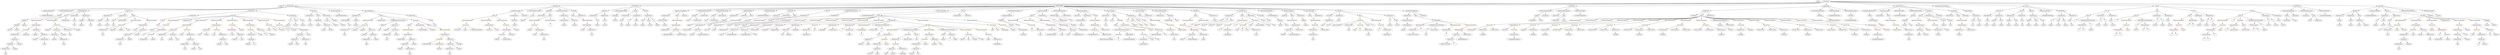 strict digraph {
	graph [bb="0,0,32075,828"];
	node [label="\N"];
	Enter	[height=0.5,
		pos="23302,810",
		width=0.83628];
	Identifier_bittToken_4	[color=black,
		height=0.5,
		label=bittToken,
		pos="21319,306",
		width=1.2937];
	FunctionDefinition_removeUnlockedAddress	[color=black,
		height=0.5,
		label=removeUnlockedAddress,
		pos="8641,666",
		width=2.9293];
	ParameterList_Unnamed_48	[color=black,
		height=0.5,
		label=ParameterList,
		pos="8442,594",
		width=1.7095];
	FunctionDefinition_removeUnlockedAddress -> ParameterList_Unnamed_48	[pos="e,8480.2,608.42 8596.4,649.29 8565,638.24 8523,623.47 8490.7,612.12"];
	Block_Unnamed_26	[color=black,
		height=0.5,
		label=Block,
		pos="8590,594",
		width=0.90558];
	FunctionDefinition_removeUnlockedAddress -> Block_Unnamed_26	[pos="e,8601.8,611.14 8628.4,647.7 8622.4,639.4 8615,629.31 8608.4,620.19"];
	ModifierInvocation_onlyOwner_5	[color=black,
		height=0.5,
		label=onlyOwner,
		pos="8692,594",
		width=1.4323];
	FunctionDefinition_removeUnlockedAddress -> ModifierInvocation_onlyOwner_5	[pos="e,8679.9,611.62 8653.6,647.7 8659.5,639.61 8666.7,629.81 8673.2,620.87"];
	StateVariableDeclaration_Unnamed_14	[color=black,
		height=0.5,
		label=StateVariableDeclaration,
		pos="19933,666",
		width=2.8184];
	VariableDeclaration_symbol	[color=black,
		height=0.5,
		label=symbol,
		pos="19823,594",
		width=1.0581];
	StateVariableDeclaration_Unnamed_14 -> VariableDeclaration_symbol	[pos="e,19845,609.04 19907,648.23 19891,638.23 19871,625.46 19854,614.93"];
	stringLiteral_Unnamed_3	[color=black,
		height=0.5,
		label=stringLiteral,
		pos="19933,594",
		width=1.5016];
	StateVariableDeclaration_Unnamed_14 -> stringLiteral_Unnamed_3	[pos="e,19933,612.1 19933,647.7 19933,640.41 19933,631.73 19933,623.54"];
	Identifier_msg_9	[color=black,
		height=0.5,
		label=msg,
		pos="1511,162",
		width=0.75];
	Block_Unnamed_3	[color=black,
		height=0.5,
		label=Block,
		pos="28745,594",
		width=0.90558];
	ExpressionStatement_Unnamed_6	[color=orange,
		height=0.5,
		label=ExpressionStatement,
		pos="28514,522",
		width=2.458];
	Block_Unnamed_3 -> ExpressionStatement_Unnamed_6	[pos="e,28562,537.57 28717,584.56 28682,573.78 28619,554.87 28573,540.84"];
	Identifier_c_1	[color=black,
		height=0.5,
		label=c,
		pos="28647,522",
		width=0.75];
	Block_Unnamed_3 -> Identifier_c_1	[pos="e,28665,535.86 28726,579.17 28711,568.65 28690,554.03 28674,542.34"];
	IfStatement_Unnamed	[color=orange,
		height=0.5,
		label=IfStatement,
		pos="28745,522",
		width=1.4739];
	Block_Unnamed_3 -> IfStatement_Unnamed	[pos="e,28745,540.1 28745,575.7 28745,568.41 28745,559.73 28745,551.54"];
	VariableDeclarationStatement_Unnamed	[color=black,
		height=0.5,
		label=VariableDeclarationStatement,
		pos="28935,522",
		width=3.3174];
	Block_Unnamed_3 -> VariableDeclarationStatement_Unnamed	[pos="e,28891,539.1 28771,583.27 28800,572.92 28845,556.26 28881,543.07"];
	VariableDeclaration_decimals	[color=black,
		height=0.5,
		label=decimals,
		pos="8813,594",
		width=1.1967];
	ElementaryTypeName_uint32	[color=black,
		height=0.5,
		label=uint32,
		pos="8730,522",
		width=0.91945];
	VariableDeclaration_decimals -> ElementaryTypeName_uint32	[pos="e,8747.5,537.77 8794.6,577.46 8783.3,567.94 8768.7,555.58 8756.2,545.05"];
	NumberLiteral_Unnamed_10	[color=black,
		height=0.5,
		label=NumberLiteral,
		pos="8845,522",
		width=1.765];
	VariableDeclaration_decimals -> NumberLiteral_Unnamed_10	[pos="e,8837.1,540.28 8820.8,576.05 8824.3,568.43 8828.5,559.23 8832.4,550.65"];
	NumberLiteral_Unnamed_3	[color=black,
		height=0.5,
		label=NumberLiteral,
		pos="31261,234",
		width=1.765];
	ElementaryTypeName_bool_8	[color=black,
		height=0.5,
		label=bool,
		pos="8954,522",
		width=0.76697];
	MemberAccess_Unnamed_28	[color=black,
		height=0.5,
		label=MemberAccess,
		pos="25090,378",
		width=1.9174];
	Identifier_wallets_1	[color=black,
		height=0.5,
		label=wallets,
		pos="25090,306",
		width=0.98875];
	MemberAccess_Unnamed_28 -> Identifier_wallets_1	[pos="e,25090,324.1 25090,359.7 25090,352.41 25090,343.73 25090,335.54"];
	ParameterList_Unnamed_49	[color=black,
		height=0.5,
		label=ParameterList,
		pos="18043,594",
		width=1.7095];
	Parameter_addressesToUnlock	[color=black,
		height=0.5,
		label=addressesToUnlock,
		pos="18043,522",
		width=2.3748];
	ParameterList_Unnamed_49 -> Parameter_addressesToUnlock	[pos="e,18043,540.1 18043,575.7 18043,568.41 18043,559.73 18043,551.54"];
	FunctionCall_Unnamed_48	[color=orange,
		height=0.5,
		label=FunctionCall,
		pos="14604,306",
		width=1.6125];
	MemberAccess_Unnamed_50	[color=black,
		height=0.5,
		label=MemberAccess,
		pos="14604,234",
		width=1.9174];
	FunctionCall_Unnamed_48 -> MemberAccess_Unnamed_50	[pos="e,14604,252.1 14604,287.7 14604,280.41 14604,271.73 14604,263.54"];
	Identifier_from_3	[color=black,
		height=0.5,
		label=from,
		pos="14720,234",
		width=0.7947];
	FunctionCall_Unnamed_48 -> Identifier_from_3	[pos="e,14700,247.24 14630,289.46 14648,278.73 14671,264.4 14690,253.14"];
	Identifier_value_4	[color=black,
		height=0.5,
		label=value,
		pos="14796,234",
		width=0.82242];
	FunctionCall_Unnamed_48 -> Identifier_value_4	[pos="e,14773,245.76 14644,292.45 14675,282.27 14720,267.16 14758,252 14760,251.4 14761,250.78 14763,250.14"];
	Identifier_bitzToken_1	[color=black,
		height=0.5,
		label=bitzToken,
		pos="20123,306",
		width=1.3353];
	FunctionDefinition_allowance	[color=black,
		height=0.5,
		label=allowance,
		pos="25580,666",
		width=1.3076];
	ParameterList_Unnamed_10	[color=black,
		height=0.5,
		label=ParameterList,
		pos="25439,594",
		width=1.7095];
	FunctionDefinition_allowance -> ParameterList_Unnamed_10	[pos="e,25469,610.01 25552,651.17 25531,640.87 25503,626.66 25480,615.11"];
	ParameterList_Unnamed_9	[color=black,
		height=0.5,
		label=ParameterList,
		pos="25580,594",
		width=1.7095];
	FunctionDefinition_allowance -> ParameterList_Unnamed_9	[pos="e,25580,612.1 25580,647.7 25580,640.41 25580,631.73 25580,623.54"];
	Parameter_callback	[color=black,
		height=0.5,
		label=callback,
		pos="9187,522",
		width=1.1412];
	ElementaryTypeName_address_47	[color=black,
		height=0.5,
		label=address,
		pos="8751,450",
		width=1.0996];
	Parameter_callback -> ElementaryTypeName_address_47	[pos="e,8780.2,462.54 9156.7,509.48 9150.2,507.39 9143.5,505.42 9137,504 8989.5,471.49 8946.4,501.45 8799,468 8796.4,467.41 8793.7,466.71 \
8791.1,465.95"];
	Block_Unnamed_25	[color=black,
		height=0.5,
		label=Block,
		pos="14561,594",
		width=0.90558];
	ExpressionStatement_Unnamed_51	[color=orange,
		height=0.5,
		label=ExpressionStatement,
		pos="14755,522",
		width=2.458];
	Block_Unnamed_25 -> ExpressionStatement_Unnamed_51	[pos="e,14710,537.84 14586,582.33 14591,580.18 14597,577.97 14602,576 14634,563.87 14670,551.31 14699,541.47"];
	BinaryOperation_Unnamed_7	[color=brown,
		height=0.5,
		label=BinaryOperation,
		pos="28278,306",
		width=1.9867];
	Identifier_a_2	[color=black,
		height=0.5,
		label=a,
		pos="28242,234",
		width=0.75];
	BinaryOperation_Unnamed_7 -> Identifier_a_2	[pos="e,28250,251.14 28269,287.7 28265,279.75 28260,270.16 28256,261.34"];
	Identifier_c	[color=black,
		height=0.5,
		label=c,
		pos="28314,234",
		width=0.75];
	BinaryOperation_Unnamed_7 -> Identifier_c	[pos="e,28306,251.14 28287,287.7 28291,279.75 28296,270.16 28300,261.34"];
	BinaryOperation_Unnamed_12	[color=brown,
		height=0.5,
		label=BinaryOperation,
		pos="27157,378",
		width=1.9867];
	Identifier_a_7	[color=black,
		height=0.5,
		label=a,
		pos="27121,306",
		width=0.75];
	BinaryOperation_Unnamed_12 -> Identifier_a_7	[pos="e,27129,323.14 27148,359.7 27144,351.75 27139,342.16 27135,333.34"];
	Identifier_c_3	[color=black,
		height=0.5,
		label=c,
		pos="27193,306",
		width=0.75];
	BinaryOperation_Unnamed_12 -> Identifier_c_3	[pos="e,27185,323.14 27166,359.7 27170,351.75 27175,342.16 27179,333.34"];
	ParameterList_Unnamed_41	[color=black,
		height=0.5,
		label=ParameterList,
		pos="24064,594",
		width=1.7095];
	Identifier_allowed_1	[color=black,
		height=0.5,
		label=allowed,
		pos="2176,234",
		width=1.0858];
	Identifier_bittToken_7	[color=black,
		height=0.5,
		label=bittToken,
		pos="19821,306",
		width=1.2937];
	Identifier_msg_14	[color=black,
		height=0.5,
		label=msg,
		pos="844.03,162",
		width=0.75];
	ParameterList_Unnamed_11	[color=black,
		height=0.5,
		label=ParameterList,
		pos="26359,594",
		width=1.7095];
	Parameter_to_1	[color=black,
		height=0.5,
		label=to,
		pos="26261,522",
		width=0.75];
	ParameterList_Unnamed_11 -> Parameter_to_1	[pos="e,26279,535.78 26337,577.12 26322,566.76 26303,553.18 26288,542.22"];
	Parameter_value_1	[color=black,
		height=0.5,
		label=value,
		pos="26346,522",
		width=0.82242];
	ParameterList_Unnamed_11 -> Parameter_value_1	[pos="e,26349,540.1 26356,575.7 26354,568.32 26353,559.52 26351,551.25"];
	Parameter_from	[color=black,
		height=0.5,
		label=from,
		pos="26422,522",
		width=0.7947];
	ParameterList_Unnamed_11 -> Parameter_from	[pos="e,26408,538.04 26374,576.41 26382,567.5 26392,556.35 26401,546.56"];
	Block_Unnamed_27	[color=black,
		height=0.5,
		label=Block,
		pos="18155,594",
		width=0.90558];
	ForStatement_Unnamed_1	[color=black,
		height=0.5,
		label=ForStatement,
		pos="18414,522",
		width=1.6818];
	Block_Unnamed_27 -> ForStatement_Unnamed_1	[pos="e,18365,532.76 18180,581.95 18185,579.82 18191,577.72 18196,576 18248,558.92 18309,544.56 18353,535.11"];
	ElementaryTypeName_bool_15	[color=black,
		height=0.5,
		label=bool,
		pos="14576,450",
		width=0.76697];
	ElementaryTypeName_address_32	[color=black,
		height=0.5,
		label=address,
		pos="24386,450",
		width=1.0996];
	MemberAccess_Unnamed_18	[color=black,
		height=0.5,
		label=MemberAccess,
		pos="69.028,90",
		width=1.9174];
	Identifier_msg_12	[color=black,
		height=0.5,
		label=msg,
		pos="69.028,18",
		width=0.75];
	MemberAccess_Unnamed_18 -> Identifier_msg_12	[pos="e,69.028,36.104 69.028,71.697 69.028,64.407 69.028,55.726 69.028,47.536"];
	IndexAccess_Unnamed_7	[color=black,
		height=0.5,
		label=IndexAccess,
		pos="3829,306",
		width=1.6402];
	IndexAccess_Unnamed_8	[color=black,
		height=0.5,
		label=IndexAccess,
		pos="3756,234",
		width=1.6402];
	IndexAccess_Unnamed_7 -> IndexAccess_Unnamed_8	[pos="e,3773.2,251.47 3811.7,288.41 3802.6,279.69 3791.3,268.85 3781.3,259.21"];
	MemberAccess_Unnamed_8	[color=black,
		height=0.5,
		label=MemberAccess,
		pos="3902,234",
		width=1.9174];
	IndexAccess_Unnamed_7 -> MemberAccess_Unnamed_8	[pos="e,3884.6,251.71 3846.3,288.41 3855.4,279.76 3866.6,269 3876.6,259.42"];
	Parameter_spender_1	[color=black,
		height=0.5,
		label=spender,
		pos="25703,522",
		width=1.1135];
	ElementaryTypeName_address_13	[color=black,
		height=0.5,
		label=address,
		pos="25701,450",
		width=1.0996];
	Parameter_spender_1 -> ElementaryTypeName_address_13	[pos="e,25702,468.1 25703,503.7 25702,496.41 25702,487.73 25702,479.54"];
	Block_Unnamed_13	[color=black,
		height=0.5,
		label=Block,
		pos="841.03,594",
		width=0.90558];
	ExpressionStatement_Unnamed_23	[color=orange,
		height=0.5,
		label=ExpressionStatement,
		pos="475.03,522",
		width=2.458];
	Block_Unnamed_13 -> ExpressionStatement_Unnamed_23	[pos="e,540.37,534.46 816.48,581.98 810.83,579.75 804.79,577.6 799.03,576 701.04,548.74 673.36,556.69 573.03,540 566.1,538.85 558.89,537.63 \
551.68,536.4"];
	ExpressionStatement_Unnamed_24	[color=orange,
		height=0.5,
		label=ExpressionStatement,
		pos="670.03,522",
		width=2.458];
	Block_Unnamed_13 -> ExpressionStatement_Unnamed_24	[pos="e,708.17,538.62 815.43,582.52 789.9,572.07 750.05,555.76 718.52,542.85"];
	BooleanLiteral_Unnamed_3	[color=black,
		height=0.5,
		label=BooleanLiteral,
		pos="841.03,522",
		width=1.7788];
	Block_Unnamed_13 -> BooleanLiteral_Unnamed_3	[pos="e,841.03,540.1 841.03,575.7 841.03,568.41 841.03,559.73 841.03,551.54"];
	Identifier_registeredCallbacks_2	[color=black,
		height=0.5,
		label=registeredCallbacks,
		pos="14763,306",
		width=2.3055];
	MemberAccess_Unnamed_27	[color=black,
		height=0.5,
		label=MemberAccess,
		pos="24844,378",
		width=1.9174];
	Identifier_wallets	[color=black,
		height=0.5,
		label=wallets,
		pos="24844,306",
		width=0.98875];
	MemberAccess_Unnamed_27 -> Identifier_wallets	[pos="e,24844,324.1 24844,359.7 24844,352.41 24844,343.73 24844,335.54"];
	UserDefinedTypeName_Unnamed_11	[color=black,
		height=0.5,
		label=UserDefinedTypeName,
		pos="23490,522",
		width=2.7214];
	ParameterList_Unnamed_40	[color=black,
		height=0.5,
		label=ParameterList,
		pos="24953,594",
		width=1.7095];
	Identifier_Approval_1	[color=black,
		height=0.5,
		label=Approval,
		pos="631.03,378",
		width=1.266];
	FunctionCall_Unnamed_26	[color=orange,
		height=0.5,
		label=FunctionCall,
		pos="24755,450",
		width=1.6125];
	FunctionCall_Unnamed_26 -> MemberAccess_Unnamed_27	[pos="e,24823,395.39 24776,432.76 24787,423.73 24802,412.33 24814,402.35"];
	Identifier_wallet	[color=black,
		height=0.5,
		label=wallet,
		pos="24963,378",
		width=0.87786];
	FunctionCall_Unnamed_26 -> Identifier_wallet	[pos="e,24938,389.59 24796,437.01 24830,426.85 24880,411.5 24922,396 24924,395.3 24926,394.56 24928,393.79"];
	Block_Unnamed_20	[color=black,
		height=0.5,
		label=Block,
		pos="11139,594",
		width=0.90558];
	ExpressionStatement_Unnamed_38	[color=orange,
		height=0.5,
		label=ExpressionStatement,
		pos="10164,522",
		width=2.458];
	Block_Unnamed_20 -> ExpressionStatement_Unnamed_38	[pos="e,10227,535.09 11115,581.66 11109,579.39 11103,577.3 11097,576 10734,497.17 10631,579.83 10262,540 10254,539.15 10246,538.05 10238,\
536.83"];
	ExpressionStatement_Unnamed_37	[color=orange,
		height=0.5,
		label=ExpressionStatement,
		pos="10359,522",
		width=2.458];
	Block_Unnamed_20 -> ExpressionStatement_Unnamed_37	[pos="e,10422,535.01 11115,581.54 11109,579.34 11103,577.31 11097,576 10819,513.72 10740,572.4 10457,540 10449,539.11 10441,538.01 10433,\
536.79"];
	ExpressionStatement_Unnamed_44	[color=orange,
		height=0.5,
		label=ExpressionStatement,
		pos="10554,522",
		width=2.458];
	Block_Unnamed_20 -> ExpressionStatement_Unnamed_44	[pos="e,10618,534.91 11115,581.65 11109,579.44 11103,577.38 11097,576 10904,530.25 10849,564.98 10652,540 10645,539.05 10637,537.93 10629,\
536.73"];
	ExpressionStatement_Unnamed_34	[color=orange,
		height=0.5,
		label=ExpressionStatement,
		pos="10749,522",
		width=2.458];
	Block_Unnamed_20 -> ExpressionStatement_Unnamed_34	[pos="e,10814,534.56 11114,581.92 11109,579.69 11103,577.56 11097,576 10989,546.73 10958,557.6 10847,540 10840,538.88 10833,537.67 10825,\
536.44"];
	ExpressionStatement_Unnamed_35	[color=orange,
		height=0.5,
		label=ExpressionStatement,
		pos="10944,522",
		width=2.458];
	Block_Unnamed_20 -> ExpressionStatement_Unnamed_35	[pos="e,10989,537.94 11113,582.36 11108,580.21 11102,577.99 11097,576 11065,564 11029,551.46 11000,541.58"];
	ExpressionStatement_Unnamed_33	[color=orange,
		height=0.5,
		label=ExpressionStatement,
		pos="11139,522",
		width=2.458];
	Block_Unnamed_20 -> ExpressionStatement_Unnamed_33	[pos="e,11139,540.1 11139,575.7 11139,568.41 11139,559.73 11139,551.54"];
	ForStatement_Unnamed	[color=black,
		height=0.5,
		label=ForStatement,
		pos="11306,522",
		width=1.6818];
	Block_Unnamed_20 -> ForStatement_Unnamed	[pos="e,11272,537.25 11164,582.37 11190,571.59 11230,554.7 11261,541.68"];
	ExpressionStatement_Unnamed_36	[color=orange,
		height=0.5,
		label=ExpressionStatement,
		pos="11733,522",
		width=2.458];
	Block_Unnamed_20 -> ExpressionStatement_Unnamed_36	[pos="e,11658,531.85 11171,589.24 11260,578.76 11512,549.02 11647,533.19"];
	ExpressionStatement_Unnamed_32	[color=orange,
		height=0.5,
		label=ExpressionStatement,
		pos="12393,522",
		width=2.458];
	Block_Unnamed_20 -> ExpressionStatement_Unnamed_32	[pos="e,12309,527.71 11172,591.18 11332,582.24 12038,542.81 12297,528.34"];
	BinaryOperation_Unnamed_20	[color=brown,
		height=0.5,
		label=BinaryOperation,
		pos="2765,450",
		width=1.9867];
	IndexAccess_Unnamed_9	[color=black,
		height=0.5,
		label=IndexAccess,
		pos="2637,378",
		width=1.6402];
	BinaryOperation_Unnamed_20 -> IndexAccess_Unnamed_9	[pos="e,2664.6,394.1 2736,433.12 2717.8,423.15 2694.1,410.21 2674.5,399.48"];
	FunctionCall_Unnamed_17	[color=orange,
		height=0.5,
		label=FunctionCall,
		pos="2772,378",
		width=1.6125];
	BinaryOperation_Unnamed_20 -> FunctionCall_Unnamed_17	[pos="e,2770.3,396.1 2766.8,431.7 2767.5,424.41 2768.4,415.73 2769.2,407.54"];
	IndexAccess_Unnamed_13	[color=black,
		height=0.5,
		label=IndexAccess,
		pos="2226,378",
		width=1.6402];
	MemberAccess_Unnamed_11	[color=black,
		height=0.5,
		label=MemberAccess,
		pos="2061,306",
		width=1.9174];
	IndexAccess_Unnamed_13 -> MemberAccess_Unnamed_11	[pos="e,2096.1,321.87 2192.6,362.83 2167.9,352.32 2133.8,337.87 2106.5,326.31"];
	IndexAccess_Unnamed_14	[color=black,
		height=0.5,
		label=IndexAccess,
		pos="2207,306",
		width=1.6402];
	IndexAccess_Unnamed_13 -> IndexAccess_Unnamed_14	[pos="e,2211.7,324.1 2221.3,359.7 2219.3,352.24 2216.9,343.32 2214.6,334.97"];
	Parameter__value_3	[color=black,
		height=0.5,
		label=_value,
		pos="25243,522",
		width=0.96103];
	ElementaryTypeName_uint_3	[color=black,
		height=0.5,
		label=uint,
		pos="25232,450",
		width=0.75];
	Parameter__value_3 -> ElementaryTypeName_uint_3	[pos="e,25235,468.1 25240,503.7 25239,496.32 25238,487.52 25236,479.25"];
	ElementaryTypeName_address_34	[color=black,
		height=0.5,
		label=address,
		pos="9369,450",
		width=1.0996];
	Parameter_newLock	[color=black,
		height=0.5,
		label=newLock,
		pos="9487,522",
		width=1.2521];
	ElementaryTypeName_bool_12	[color=black,
		height=0.5,
		label=bool,
		pos="9000,450",
		width=0.76697];
	Parameter_newLock -> ElementaryTypeName_bool_12	[pos="e,9020.9,462.35 9453.6,509.44 9446.5,507.35 9439.1,505.4 9432,504 9258.7,469.72 9206.5,514.44 9036,468 9034.4,467.57 9032.8,467.07 \
9031.2,466.52"];
	FunctionCall_Unnamed_13	[color=orange,
		height=0.5,
		label=FunctionCall,
		pos="2136,450",
		width=1.6125];
	Identifier_require_4	[color=black,
		height=0.5,
		label=require,
		pos="1951,378",
		width=1.0026];
	FunctionCall_Unnamed_13 -> Identifier_require_4	[pos="e,1979.3,389.71 2100.4,435.5 2068.7,423.51 2022.4,406.02 1989.8,393.68"];
	BinaryOperation_Unnamed_17	[color=brown,
		height=0.5,
		label=BinaryOperation,
		pos="2077,378",
		width=1.9867];
	FunctionCall_Unnamed_13 -> BinaryOperation_Unnamed_17	[pos="e,2091.3,395.96 2122,432.41 2115,424.08 2106.4,413.8 2098.5,404.49"];
	BooleanLiteral_Unnamed_5	[color=black,
		height=0.5,
		label=BooleanLiteral,
		pos="9064,522",
		width=1.7788];
	FunctionDefinition_transferOwnership	[color=black,
		height=0.5,
		label=transferOwnership,
		pos="6548,666",
		width=2.1947];
	Block_Unnamed_2	[color=black,
		height=0.5,
		label=Block,
		pos="6274,594",
		width=0.90558];
	FunctionDefinition_transferOwnership -> Block_Unnamed_2	[pos="e,6303.1,602.42 6496.8,651.92 6443.9,638.4 6362.4,617.58 6314,605.22"];
	ParameterList_Unnamed_3	[color=black,
		height=0.5,
		label=ParameterList,
		pos="6518,594",
		width=1.7095];
	FunctionDefinition_transferOwnership -> ParameterList_Unnamed_3	[pos="e,6525.4,612.1 6540.6,647.7 6537.4,640.15 6533.5,631.12 6529.9,622.68"];
	ModifierInvocation_onlyOwner	[color=black,
		height=0.5,
		label=onlyOwner,
		pos="6649,594",
		width=1.4323];
	FunctionDefinition_transferOwnership -> ModifierInvocation_onlyOwner	[pos="e,6626.6,610.51 6572,648.41 6585.6,638.99 6602.7,627.09 6617.4,616.91"];
	Parameter_to	[color=black,
		height=0.5,
		label=to,
		pos="7962,522",
		width=0.75];
	ElementaryTypeName_address_6	[color=black,
		height=0.5,
		label=address,
		pos="7942,450",
		width=1.0996];
	Parameter_to -> ElementaryTypeName_address_6	[pos="e,7947,468.28 7957.2,504.05 7955.1,496.6 7952.5,487.64 7950.1,479.22"];
	MemberAccess_Unnamed_41	[color=black,
		height=0.5,
		label=MemberAccess,
		pos="18105,378",
		width=1.9174];
	Identifier_addressesToUnlock	[color=black,
		height=0.5,
		label=addressesToUnlock,
		pos="18105,306",
		width=2.3748];
	MemberAccess_Unnamed_41 -> Identifier_addressesToUnlock	[pos="e,18105,324.1 18105,359.7 18105,352.41 18105,343.73 18105,335.54"];
	PragmaDirective_solidity	[color=black,
		height=0.5,
		label=solidity,
		pos="3574,738",
		width=1.0442];
	Parameter_b_2	[color=black,
		height=0.5,
		label=b,
		pos="28309,522",
		width=0.75];
	ElementaryTypeName_uint256_17	[color=black,
		height=0.5,
		label=uint256,
		pos="28290,450",
		width=1.0442];
	Parameter_b_2 -> ElementaryTypeName_uint256_17	[pos="e,28295,468.28 28304,504.05 28302,496.6 28300,487.64 28298,479.22"];
	Identifier_msg_16	[color=black,
		height=0.5,
		label=msg,
		pos="5207,18",
		width=0.75];
	Identifier__spender_3	[color=black,
		height=0.5,
		label=_spender,
		pos="463.03,306",
		width=1.2521];
	IndexAccess_Unnamed_24	[color=black,
		height=0.5,
		label=IndexAccess,
		pos="132.03,162",
		width=1.6402];
	IndexAccess_Unnamed_24 -> MemberAccess_Unnamed_18	[pos="e,84.288,107.96 117.1,144.41 109.6,136.08 100.35,125.8 91.967,116.49"];
	Identifier_allowed_6	[color=black,
		height=0.5,
		label=allowed,
		pos="195.03,90",
		width=1.0858];
	IndexAccess_Unnamed_24 -> Identifier_allowed_6	[pos="e,180.64,106.99 146.96,144.41 154.76,135.74 164.45,124.97 173.09,115.38"];
	Identifier_balances_13	[color=black,
		height=0.5,
		label=balances,
		pos="11638,18",
		width=1.1828];
	VariableDeclaration_manager	[color=black,
		height=0.5,
		label=manager,
		pos="22055,450",
		width=1.1551];
	ElementaryTypeName_address_51	[color=black,
		height=0.5,
		label=address,
		pos="22183,378",
		width=1.0996];
	VariableDeclaration_manager -> ElementaryTypeName_address_51	[pos="e,22159,392.39 22080,435.34 22100,424.67 22127,409.72 22148,397.91"];
	ElementaryTypeName_address_26	[color=black,
		height=0.5,
		label=address,
		pos="4286,450",
		width=1.0996];
	ExpressionStatement_Unnamed_4	[color=orange,
		height=0.5,
		label=ExpressionStatement,
		pos="5972,522",
		width=2.458];
	FunctionCall_Unnamed_3	[color=orange,
		height=0.5,
		label=FunctionCall,
		pos="5940,450",
		width=1.6125];
	ExpressionStatement_Unnamed_4 -> FunctionCall_Unnamed_3	[pos="e,5947.8,468.1 5964.1,503.7 5960.6,496.07 5956.4,486.92 5952.6,478.4"];
	ElementaryTypeName_address_25	[color=black,
		height=0.5,
		label=address,
		pos="1294,450",
		width=1.0996];
	StateVariableDeclaration_Unnamed_7	[color=black,
		height=0.5,
		label=StateVariableDeclaration,
		pos="8938,666",
		width=2.8184];
	StateVariableDeclaration_Unnamed_7 -> VariableDeclaration_decimals	[pos="e,8837.8,608.88 8908.4,648.41 8890.2,638.2 8866.7,625.06 8847.6,614.37"];
	NumberLiteral_Unnamed_11	[color=black,
		height=0.5,
		label=NumberLiteral,
		pos="8938,594",
		width=1.765];
	StateVariableDeclaration_Unnamed_7 -> NumberLiteral_Unnamed_11	[pos="e,8938,612.1 8938,647.7 8938,640.41 8938,631.73 8938,623.54"];
	BinaryOperation_Unnamed_14	[color=brown,
		height=0.5,
		label=BinaryOperation,
		pos="31509,378",
		width=1.9867];
	IndexAccess_Unnamed	[color=black,
		height=0.5,
		label=IndexAccess,
		pos="31509,306",
		width=1.6402];
	BinaryOperation_Unnamed_14 -> IndexAccess_Unnamed	[pos="e,31509,324.1 31509,359.7 31509,352.41 31509,343.73 31509,335.54"];
	Identifier__value	[color=black,
		height=0.5,
		label=_value,
		pos="31621,306",
		width=0.96103];
	BinaryOperation_Unnamed_14 -> Identifier__value	[pos="e,31600,320.33 31535,360.76 31551,350.5 31573,337.18 31590,326.37"];
	Parameter_None_7	[color=black,
		height=0.5,
		label=None,
		pos="28233,522",
		width=0.85014];
	ElementaryTypeName_uint256_18	[color=black,
		height=0.5,
		label=uint256,
		pos="28197,450",
		width=1.0442];
	Parameter_None_7 -> ElementaryTypeName_uint256_18	[pos="e,28206,467.96 28224,504.41 28220,496.51 28215,486.85 28211,477.94"];
	FunctionDefinition_balanceOf_1	[color=black,
		height=0.5,
		label=balanceOf,
		pos="30226,666",
		width=1.3491];
	ParameterList_Unnamed_27	[color=black,
		height=0.5,
		label=ParameterList,
		pos="30012,594",
		width=1.7095];
	FunctionDefinition_balanceOf_1 -> ParameterList_Unnamed_27	[pos="e,30052,608 30191,653.44 30156,642.01 30102,624.41 30063,611.51"];
	ParameterList_Unnamed_26	[color=black,
		height=0.5,
		label=ParameterList,
		pos="30153,594",
		width=1.7095];
	FunctionDefinition_balanceOf_1 -> ParameterList_Unnamed_26	[pos="e,30170,611.63 30209,648.76 30200,640.06 30189,629.15 30179,619.43"];
	Block_Unnamed_9	[color=black,
		height=0.5,
		label=Block,
		pos="30265,594",
		width=0.90558];
	FunctionDefinition_balanceOf_1 -> Block_Unnamed_9	[pos="e,30256,611.31 30235,648.05 30240,640.03 30245,630.26 30250,621.3"];
	FunctionDefinition_balanceOf	[color=black,
		height=0.5,
		label=balanceOf,
		pos="7663,666",
		width=1.3491];
	ParameterList_Unnamed_4	[color=black,
		height=0.5,
		label=ParameterList,
		pos="7522,594",
		width=1.7095];
	FunctionDefinition_balanceOf -> ParameterList_Unnamed_4	[pos="e,7552.1,609.94 7634.8,651 7614.1,640.69 7585.5,626.52 7562.3,615.02"];
	ParameterList_Unnamed_5	[color=black,
		height=0.5,
		label=ParameterList,
		pos="7663,594",
		width=1.7095];
	FunctionDefinition_balanceOf -> ParameterList_Unnamed_5	[pos="e,7663,612.1 7663,647.7 7663,640.41 7663,631.73 7663,623.54"];
	Identifier_allowed	[color=black,
		height=0.5,
		label=allowed,
		pos="3698,162",
		width=1.0858];
	Parameter_None_2	[color=black,
		height=0.5,
		label=None,
		pos="25417,522",
		width=0.85014];
	ElementaryTypeName_uint256_4	[color=black,
		height=0.5,
		label=uint256,
		pos="25412,450",
		width=1.0442];
	Parameter_None_2 -> ElementaryTypeName_uint256_4	[pos="e,25413,468.1 25416,503.7 25415,496.41 25415,487.73 25414,479.54"];
	ElementaryTypeName_uint256_20	[color=black,
		height=0.5,
		label=uint256,
		pos="27722,450",
		width=1.0442];
	FunctionCall_Unnamed_36	[color=orange,
		height=0.5,
		label=FunctionCall,
		pos="12381,306",
		width=1.6125];
	Identifier_amount_2	[color=black,
		height=0.5,
		label=amount,
		pos="12298,234",
		width=1.0581];
	FunctionCall_Unnamed_36 -> Identifier_amount_2	[pos="e,12316,250.19 12362,288.76 12351,279.5 12337,267.73 12325,257.58"];
	Identifier_this_6	[color=black,
		height=0.5,
		label=this,
		pos="12381,234",
		width=0.75];
	FunctionCall_Unnamed_36 -> Identifier_this_6	[pos="e,12381,252.1 12381,287.7 12381,280.41 12381,271.73 12381,263.54"];
	Identifier_Transfer_2	[color=black,
		height=0.5,
		label=Transfer,
		pos="12468,234",
		width=1.1689];
	FunctionCall_Unnamed_36 -> Identifier_Transfer_2	[pos="e,12449,250.43 12401,288.76 12413,279.47 12427,267.67 12440,257.49"];
	Identifier_wallet_6	[color=black,
		height=0.5,
		label=wallet,
		pos="12560,234",
		width=0.87786];
	FunctionCall_Unnamed_36 -> Identifier_wallet_6	[pos="e,12535,245.35 12417,291.53 12445,280.97 12484,265.8 12519,252 12521,251.24 12523,250.45 12525,249.66"];
	StateVariableDeclaration_Unnamed	[color=black,
		height=0.5,
		label=StateVariableDeclaration,
		pos="6777,666",
		width=2.8184];
	VariableDeclaration_owner	[color=black,
		height=0.5,
		label=owner,
		pos="6752,594",
		width=0.93331];
	StateVariableDeclaration_Unnamed -> VariableDeclaration_owner	[pos="e,6758.1,612.1 6770.8,647.7 6768.2,640.15 6764.9,631.12 6761.9,622.68"];
	ElementaryTypeName_address_12	[color=black,
		height=0.5,
		label=address,
		pos="26251,450",
		width=1.0996];
	Parameter_to_1 -> ElementaryTypeName_address_12	[pos="e,26253,468.1 26259,503.7 26258,496.32 26256,487.52 26255,479.25"];
	Identifier__value_8	[color=black,
		height=0.5,
		label=_value,
		pos="2319,306",
		width=0.96103];
	StateVariableDeclaration_Unnamed_9	[color=black,
		height=0.5,
		label=StateVariableDeclaration,
		pos="9173,666",
		width=2.8184];
	VariableDeclaration_locked	[color=black,
		height=0.5,
		label=locked,
		pos="9055,594",
		width=0.98875];
	StateVariableDeclaration_Unnamed_9 -> VariableDeclaration_locked	[pos="e,9077.5,608.36 9144.8,648.23 9127.5,637.97 9105.3,624.82 9087.3,614.15"];
	BooleanLiteral_Unnamed_6	[color=black,
		height=0.5,
		label=BooleanLiteral,
		pos="9173,594",
		width=1.7788];
	StateVariableDeclaration_Unnamed_9 -> BooleanLiteral_Unnamed_6	[pos="e,9173,612.1 9173,647.7 9173,640.41 9173,631.73 9173,623.54"];
	ElementaryTypeName_uint256_16	[color=black,
		height=0.5,
		label=uint256,
		pos="28383,450",
		width=1.0442];
	Identifier_processCallback	[color=black,
		height=0.5,
		label=processCallback,
		pos="17115,450",
		width=2.0145];
	BooleanLiteral_Unnamed_2	[color=black,
		height=0.5,
		label=BooleanLiteral,
		pos="1588,522",
		width=1.7788];
	Parameter_value	[color=black,
		height=0.5,
		label=value,
		pos="8050,522",
		width=0.82242];
	ElementaryTypeName_uint256_2	[color=black,
		height=0.5,
		label=uint256,
		pos="8037,450",
		width=1.0442];
	Parameter_value -> ElementaryTypeName_uint256_2	[pos="e,8040.2,468.1 8046.8,503.7 8045.4,496.32 8043.8,487.52 8042.3,479.25"];
	InheritanceSpecifier_Unnamed_1	[color=black,
		height=0.5,
		label=InheritanceSpecifier,
		pos="30432,666",
		width=2.3333];
	UserDefinedTypeName_Unnamed_1	[color=black,
		height=0.5,
		label=UserDefinedTypeName,
		pos="30414,594",
		width=2.7214];
	InheritanceSpecifier_Unnamed_1 -> UserDefinedTypeName_Unnamed_1	[pos="e,30418,612.1 30428,647.7 30426,640.32 30423,631.52 30421,623.25"];
	ExpressionStatement_Unnamed_65	[color=orange,
		height=0.5,
		label=ExpressionStatement,
		pos="20299,522",
		width=2.458];
	FunctionCall_Unnamed_52	[color=orange,
		height=0.5,
		label=FunctionCall,
		pos="19091,450",
		width=1.6125];
	ExpressionStatement_Unnamed_65 -> FunctionCall_Unnamed_52	[pos="e,19147,455.28 20236,508.9 20225,506.98 20213,505.23 20201,504 19819,463.07 19721,489.25 19337,468 19276,464.64 19207,459.78 19158,\
456.12"];
	Parameter__to_1	[color=black,
		height=0.5,
		label=_to,
		pos="3678,522",
		width=0.75];
	ElementaryTypeName_address_23	[color=black,
		height=0.5,
		label=address,
		pos="3661,450",
		width=1.0996];
	Parameter__to_1 -> ElementaryTypeName_address_23	[pos="e,3665.2,468.28 3673.9,504.05 3672.1,496.6 3669.9,487.64 3667.9,479.22"];
	FunctionCall_Unnamed_11	[color=orange,
		height=0.5,
		label=FunctionCall,
		pos="31747,378",
		width=1.6125];
	Identifier__value_2	[color=black,
		height=0.5,
		label=_value,
		pos="31708,306",
		width=0.96103];
	FunctionCall_Unnamed_11 -> Identifier__value_2	[pos="e,31717,323.79 31738,360.05 31733,352.14 31728,342.54 31723,333.69"];
	MemberAccess_Unnamed_6	[color=black,
		height=0.5,
		label=MemberAccess,
		pos="31830,306",
		width=1.9174];
	FunctionCall_Unnamed_11 -> MemberAccess_Unnamed_6	[pos="e,31810,323.63 31766,360.76 31777,351.88 31790,340.71 31802,330.85"];
	FunctionCall_Unnamed_32	[color=orange,
		height=0.5,
		label=FunctionCall,
		pos="11390,162",
		width=1.6125];
	IndexAccess_Unnamed_40	[color=black,
		height=0.5,
		label=IndexAccess,
		pos="11317,90",
		width=1.6402];
	FunctionCall_Unnamed_32 -> IndexAccess_Unnamed_40	[pos="e,11334,107.47 11373,144.41 11364,135.69 11352,124.85 11342,115.21"];
	MemberAccess_Unnamed_34	[color=black,
		height=0.5,
		label=MemberAccess,
		pos="11463,90",
		width=1.9174];
	FunctionCall_Unnamed_32 -> MemberAccess_Unnamed_34	[pos="e,11446,107.71 11407,144.41 11416,135.76 11428,125 11438,115.42"];
	ElementaryTypeName_address	[color=black,
		height=0.5,
		label=address,
		pos="6636,522",
		width=1.0996];
	ExpressionStatement_Unnamed_14	[color=orange,
		height=0.5,
		label=ExpressionStatement,
		pos="2228,522",
		width=2.458];
	ExpressionStatement_Unnamed_14 -> FunctionCall_Unnamed_13	[pos="e,2157.4,467.23 2206.2,504.41 2194.3,495.37 2179.4,484.03 2166.4,474.13"];
	ElementaryTypeName_address_38	[color=black,
		height=0.5,
		label=address,
		pos="12040,234",
		width=1.0996];
	NumberLiteral_Unnamed_4	[color=black,
		height=0.5,
		label=NumberLiteral,
		pos="1825,234",
		width=1.765];
	Parameter_value_4	[color=black,
		height=0.5,
		label=value,
		pos="15590,522",
		width=0.82242];
	ElementaryTypeName_uint256_33	[color=black,
		height=0.5,
		label=uint256,
		pos="15356,450",
		width=1.0442];
	Parameter_value_4 -> ElementaryTypeName_uint256_33	[pos="e,15385,462.13 15567,510.26 15562,508.01 15556,505.79 15551,504 15486,482.31 15467,487.84 15402,468 15400,467.32 15398,466.59 15395,\
465.84"];
	ElementaryTypeName_uint256_30	[color=black,
		height=0.5,
		label=uint256,
		pos="3946,450",
		width=1.0442];
	ElementaryTypeName_address_37	[color=black,
		height=0.5,
		label=address,
		pos="16374,450",
		width=1.0996];
	ElementaryTypeName_address_19	[color=black,
		height=0.5,
		label=address,
		pos="30151,450",
		width=1.0996];
	ParameterList_Unnamed_53	[color=black,
		height=0.5,
		label=ParameterList,
		pos="15702,594",
		width=1.7095];
	ParameterList_Unnamed_53 -> Parameter_value_4	[pos="e,15610,535.62 15677,577.29 15660,566.68 15637,552.63 15620,541.48"];
	Parameter_to_4	[color=black,
		height=0.5,
		label=to,
		pos="15665,522",
		width=0.75];
	ParameterList_Unnamed_53 -> Parameter_to_4	[pos="e,15674,539.31 15693,576.05 15689,568.03 15684,558.26 15679,549.3"];
	Parameter_from_1	[color=black,
		height=0.5,
		label=from,
		pos="15739,522",
		width=0.7947];
	ParameterList_Unnamed_53 -> Parameter_from_1	[pos="e,15730,539.31 15711,576.05 15715,568.03 15720,558.26 15725,549.3"];
	ParameterList_Unnamed_24	[color=black,
		height=0.5,
		label=ParameterList,
		pos="30592,594",
		width=1.7095];
	Parameter__to	[color=black,
		height=0.5,
		label=_to,
		pos="30484,522",
		width=0.75];
	ParameterList_Unnamed_24 -> Parameter__to	[pos="e,30503,535.34 30568,577.12 30551,566.53 30530,552.57 30513,541.49"];
	Parameter__value	[color=black,
		height=0.5,
		label=_value,
		pos="30572,522",
		width=0.96103];
	ParameterList_Unnamed_24 -> Parameter__value	[pos="e,30577,540.1 30587,575.7 30585,568.24 30582,559.32 30580,550.97"];
	FunctionDefinition_div	[color=black,
		height=0.5,
		label=div,
		pos="26980,666",
		width=0.75];
	Block_Unnamed_5	[color=black,
		height=0.5,
		label=Block,
		pos="26739,594",
		width=0.90558];
	FunctionDefinition_div -> Block_Unnamed_5	[pos="e,26768,603.3 26956,657.9 26914,645.79 26829,621 26778,606.42"];
	ParameterList_Unnamed_18	[color=black,
		height=0.5,
		label=ParameterList,
		pos="26910,594",
		width=1.7095];
	FunctionDefinition_div -> ParameterList_Unnamed_18	[pos="e,26927,611.7 26966,650.5 26957,641.59 26945,629.94 26935,619.62"];
	ParameterList_Unnamed_19	[color=black,
		height=0.5,
		label=ParameterList,
		pos="27051,594",
		width=1.7095];
	FunctionDefinition_div -> ParameterList_Unnamed_19	[pos="e,27034,611.7 26995,650.5 27004,641.59 27016,629.94 27026,619.62"];
	BinaryOperation_Unnamed_35	[color=brown,
		height=0.5,
		label=BinaryOperation,
		pos="11846,306",
		width=1.9867];
	FunctionCall_Unnamed_33	[color=orange,
		height=0.5,
		label=FunctionCall,
		pos="11788,234",
		width=1.6125];
	BinaryOperation_Unnamed_35 -> FunctionCall_Unnamed_33	[pos="e,11802,251.79 11832,288.05 11825,279.8 11817,269.7 11809,260.54"];
	IndexAccess_Unnamed_41	[color=black,
		height=0.5,
		label=IndexAccess,
		pos="11923,234",
		width=1.6402];
	BinaryOperation_Unnamed_35 -> IndexAccess_Unnamed_41	[pos="e,11905,251.47 11864,288.41 11874,279.69 11886,268.85 11896,259.21"];
	ExpressionStatement_Unnamed_45	[color=orange,
		height=0.5,
		label=ExpressionStatement,
		pos="15170,522",
		width=2.458];
	FunctionCall_Unnamed_37	[color=orange,
		height=0.5,
		label=FunctionCall,
		pos="15073,450",
		width=1.6125];
	ExpressionStatement_Unnamed_45 -> FunctionCall_Unnamed_37	[pos="e,15095,466.99 15147,504.41 15134,495.21 15118,483.64 15104,473.63"];
	Identifier_addressesToUnlock_1	[color=black,
		height=0.5,
		label=addressesToUnlock,
		pos="18539,162",
		width=2.3748];
	NumberLiteral_Unnamed_22	[color=black,
		height=0.5,
		label=NumberLiteral,
		pos="18865,378",
		width=1.765];
	BinaryOperation_Unnamed_26	[color=brown,
		height=0.5,
		label=BinaryOperation,
		pos="5196,306",
		width=1.9867];
	NumberLiteral_Unnamed_5	[color=black,
		height=0.5,
		label=NumberLiteral,
		pos="5102,234",
		width=1.765];
	BinaryOperation_Unnamed_26 -> NumberLiteral_Unnamed_5	[pos="e,5123.8,251.23 5173.8,288.41 5161.5,279.28 5146.1,267.81 5132.7,257.84"];
	IndexAccess_Unnamed_29	[color=black,
		height=0.5,
		label=IndexAccess,
		pos="5243,234",
		width=1.6402];
	BinaryOperation_Unnamed_26 -> IndexAccess_Unnamed_29	[pos="e,5231.8,251.79 5207.4,288.05 5212.8,279.97 5219.4,270.12 5225.5,261.11"];
	IndexAccess_Unnamed_32	[color=black,
		height=0.5,
		label=IndexAccess,
		pos="5738,162",
		width=1.6402];
	MemberAccess_Unnamed_23	[color=black,
		height=0.5,
		label=MemberAccess,
		pos="5730,90",
		width=1.9174];
	IndexAccess_Unnamed_32 -> MemberAccess_Unnamed_23	[pos="e,5732,108.1 5736.1,143.7 5735.2,136.41 5734.2,127.73 5733.3,119.54"];
	Identifier_allowed_10	[color=black,
		height=0.5,
		label=allowed,
		pos="5856,90",
		width=1.0858];
	IndexAccess_Unnamed_32 -> Identifier_allowed_10	[pos="e,5832.7,104.83 5764.2,145.46 5781.5,135.2 5804.3,121.66 5822.9,110.65"];
	NumberLiteral_Unnamed_19	[color=black,
		height=0.5,
		label=NumberLiteral,
		pos="21760,378",
		width=1.765];
	ElementaryTypeName_uint256_32	[color=black,
		height=0.5,
		label=uint256,
		pos="17915,450",
		width=1.0442];
	Identifier__to_1	[color=black,
		height=0.5,
		label=_to,
		pos="31944,306",
		width=0.75];
	Identifier__subtractedValue_1	[color=black,
		height=0.5,
		label=_subtractedValue,
		pos="5429,162",
		width=2.0976];
	IndexAccess_Unnamed_46	[color=black,
		height=0.5,
		label=IndexAccess,
		pos="13686,378",
		width=1.6402];
	Identifier_owner_5	[color=black,
		height=0.5,
		label=owner,
		pos="13623,306",
		width=0.93331];
	IndexAccess_Unnamed_46 -> Identifier_owner_5	[pos="e,13637,322.51 13671,360.41 13663,351.62 13653,340.66 13645,330.96"];
	Identifier_unlockedAddresses_3	[color=black,
		height=0.5,
		label=unlockedAddresses,
		pos="13759,306",
		width=2.3333];
	IndexAccess_Unnamed_46 -> Identifier_unlockedAddresses_3	[pos="e,13741,323.96 13703,360.41 13712,351.91 13723,341.37 13733,331.91"];
	Identifier_balances_14	[color=black,
		height=0.5,
		label=balances,
		pos="10940,162",
		width=1.1828];
	Identifier_to_4	[color=black,
		height=0.5,
		label=to,
		pos="15554,378",
		width=0.75];
	NumberLiteral_Unnamed_26	[color=black,
		height=0.5,
		label=NumberLiteral,
		pos="20866,378",
		width=1.765];
	Block_Unnamed_2 -> ExpressionStatement_Unnamed_4	[pos="e,6029,536.2 6244.2,586.1 6197.1,575.18 6104.3,553.65 6040.2,538.8"];
	ExpressionStatement_Unnamed_5	[color=orange,
		height=0.5,
		label=ExpressionStatement,
		pos="6176,522",
		width=2.458];
	Block_Unnamed_2 -> ExpressionStatement_Unnamed_5	[pos="e,6199.5,539.76 6254.7,579.17 6241.5,569.8 6223.9,557.19 6208.6,546.29"];
	ExpressionStatement_Unnamed_3	[color=orange,
		height=0.5,
		label=ExpressionStatement,
		pos="6371,522",
		width=2.458];
	Block_Unnamed_2 -> ExpressionStatement_Unnamed_3	[pos="e,6347.8,539.76 6293.2,579.17 6306.2,569.8 6323.7,557.19 6338.8,546.29"];
	Identifier_i_2	[color=black,
		height=0.5,
		label=i,
		pos="12125,234",
		width=0.75];
	NumberLiteral_Unnamed_35	[color=black,
		height=0.5,
		label=NumberLiteral,
		pos="23456,378",
		width=1.765];
	Identifier_b_2	[color=black,
		height=0.5,
		label=b,
		pos="26607,378",
		width=0.75];
	Parameter_to_5	[color=black,
		height=0.5,
		label=to,
		pos="14390,522",
		width=0.75];
	ElementaryTypeName_address_50	[color=black,
		height=0.5,
		label=address,
		pos="14491,450",
		width=1.0996];
	Parameter_to_5 -> ElementaryTypeName_address_50	[pos="e,14470,465.59 14408,508.49 14423,498.33 14444,483.8 14461,471.89"];
	ElementaryTypeName_address_17	[color=black,
		height=0.5,
		label=address,
		pos="30477,450",
		width=1.0996];
	Parameter__to -> ElementaryTypeName_address_17	[pos="e,30479,468.1 30482,503.7 30482,496.41 30481,487.73 30480,479.54"];
	Identifier_msg_5	[color=black,
		height=0.5,
		label=msg,
		pos="30598,306",
		width=0.75];
	Identifier_balances_6	[color=black,
		height=0.5,
		label=balances,
		pos="3031,234",
		width=1.1828];
	ContractDefinition_StandardToken	[color=black,
		height=0.5,
		label=StandardToken,
		pos="3698,738",
		width=1.8897];
	InheritanceSpecifier_Unnamed_3	[color=black,
		height=0.5,
		label=InheritanceSpecifier,
		pos="609.03,666",
		width=2.3333];
	ContractDefinition_StandardToken -> InheritanceSpecifier_Unnamed_3	[pos="e,673.78,677.88 3650.2,724.86 3640.6,722.87 3630.5,721.1 3621,720 2982.1,646.28 1368.2,733.96 727.03,684 713.35,682.93 698.85,681.28 \
684.86,679.42"];
	StateVariableDeclaration_Unnamed_3	[color=black,
		height=0.5,
		label=StateVariableDeclaration,
		pos="837.03,666",
		width=2.8184];
	ContractDefinition_StandardToken -> StateVariableDeclaration_Unnamed_3	[pos="e,910.69,678.69 3650.2,724.87 3640.6,722.87 3630.5,721.1 3621,720 3033.6,651.9 1549.7,728.57 960.03,684 947.64,683.06 934.6,681.69 \
921.83,680.12"];
	FunctionDefinition_increaseApproval	[color=black,
		height=0.5,
		label=increaseApproval,
		pos="1045,666",
		width=2.0976];
	ContractDefinition_StandardToken -> FunctionDefinition_increaseApproval	[pos="e,1119.3,669.68 3650.2,724.9 3640.6,722.9 3630.5,721.12 3621,720 3171,666.89 2035.1,695.17 1582,684 1422.6,680.07 1236.5,673.8 1130.5,\
670.08"];
	FunctionDefinition_approve_1	[color=black,
		height=0.5,
		label=approve,
		pos="1632,666",
		width=1.1412];
	ContractDefinition_StandardToken -> FunctionDefinition_approve_1	[pos="e,1673.5,667.03 3649.8,724.88 3640.3,722.91 3630.4,721.15 3621,720 3230.4,672.12 1959.5,667.49 1684.7,667.04"];
	FunctionDefinition_transferFrom_1	[color=black,
		height=0.5,
		label=transferFrom,
		pos="3206,666",
		width=1.6402];
	ContractDefinition_StandardToken -> FunctionDefinition_transferFrom_1	[pos="e,3261.6,672.49 3648.5,725.37 3639.4,723.43 3629.9,721.55 3621,720 3499,698.78 3355.4,682.31 3273.1,673.68"];
	FunctionDefinition_allowance_1	[color=black,
		height=0.5,
		label=allowance,
		pos="4001,666",
		width=1.3076];
	ContractDefinition_StandardToken -> FunctionDefinition_allowance_1	[pos="e,3961.6,676.12 3748.1,725.44 3804,712.51 3894.2,691.67 3950.4,678.69"];
	InheritanceSpecifier_Unnamed_2	[color=black,
		height=0.5,
		label=InheritanceSpecifier,
		pos="4221,666",
		width=2.3333];
	ContractDefinition_StandardToken -> InheritanceSpecifier_Unnamed_2	[pos="e,4151.3,676.33 3757.8,729 3851.8,716.42 4034.4,691.98 4140.1,677.84"];
	FunctionDefinition_decreaseApproval	[color=black,
		height=0.5,
		label=decreaseApproval,
		pos="4714,666",
		width=2.1669];
	ContractDefinition_StandardToken -> FunctionDefinition_decreaseApproval	[pos="e,4640,672.1 3763.1,732.51 3940.1,720.32 4430.2,686.56 4628.8,672.87"];
	Identifier__subtractedValue	[color=black,
		height=0.5,
		label=_subtractedValue,
		pos="5378,378",
		width=2.0976];
	VariableDeclaration_wallet	[color=black,
		height=0.5,
		label=wallet,
		pos="12040,306",
		width=0.87786];
	VariableDeclaration_wallet -> ElementaryTypeName_address_38	[pos="e,12040,252.1 12040,287.7 12040,280.41 12040,271.73 12040,263.54"];
	Parameter_None_4	[color=black,
		height=0.5,
		label=None,
		pos="25876,522",
		width=0.85014];
	ElementaryTypeName_bool_2	[color=black,
		height=0.5,
		label=bool,
		pos="25879,450",
		width=0.76697];
	Parameter_None_4 -> ElementaryTypeName_bool_2	[pos="e,25878,468.1 25877,503.7 25877,496.41 25877,487.73 25878,479.54"];
	Identifier_value	[color=black,
		height=0.5,
		label=value,
		pos="17348,378",
		width=0.82242];
	StateVariableDeclaration_Unnamed_4	[color=black,
		height=0.5,
		label=StateVariableDeclaration,
		pos="23933,666",
		width=2.8184];
	VariableDeclaration_wallets	[color=black,
		height=0.5,
		label=wallets,
		pos="23943,594",
		width=0.98875];
	StateVariableDeclaration_Unnamed_4 -> VariableDeclaration_wallets	[pos="e,23941,612.1 23935,647.7 23937,640.32 23938,631.52 23939,623.25"];
	FunctionDefinition_bug_unchk_send25	[color=black,
		height=0.5,
		label=bug_unchk_send25,
		pos="24136,666",
		width=2.3194];
	FunctionDefinition_bug_unchk_send25 -> ParameterList_Unnamed_41	[pos="e,24081,611.31 24119,648.05 24110,639.42 24099,628.76 24089,619.27"];
	Block_Unnamed_19	[color=black,
		height=0.5,
		label=Block,
		pos="24176,594",
		width=0.90558];
	FunctionDefinition_bug_unchk_send25 -> Block_Unnamed_19	[pos="e,24167,611.62 24146,647.7 24150,639.78 24156,630.23 24161,621.44"];
	FunctionDefinition_approve	[color=black,
		height=0.5,
		label=approve,
		pos="25862,666",
		width=1.1412];
	ParameterList_Unnamed_13	[color=black,
		height=0.5,
		label=ParameterList,
		pos="25721,594",
		width=1.7095];
	FunctionDefinition_approve -> ParameterList_Unnamed_13	[pos="e,25751,610.05 25836,651.83 25815,641.48 25785,626.89 25761,615.09"];
	ParameterList_Unnamed_14	[color=black,
		height=0.5,
		label=ParameterList,
		pos="25862,594",
		width=1.7095];
	FunctionDefinition_approve -> ParameterList_Unnamed_14	[pos="e,25862,612.1 25862,647.7 25862,640.41 25862,631.73 25862,623.54"];
	Identifier_owner_1	[color=black,
		height=0.5,
		label=owner,
		pos="6793,306",
		width=0.93331];
	Parameter_balance	[color=black,
		height=0.5,
		label=balance,
		pos="30012,522",
		width=1.0719];
	ElementaryTypeName_uint256_26	[color=black,
		height=0.5,
		label=uint256,
		pos="30012,450",
		width=1.0442];
	Parameter_balance -> ElementaryTypeName_uint256_26	[pos="e,30012,468.1 30012,503.7 30012,496.41 30012,487.73 30012,479.54"];
	Identifier_msg_22	[color=black,
		height=0.5,
		label=msg,
		pos="17273,378",
		width=0.75];
	InheritanceSpecifier_Unnamed_4	[color=black,
		height=0.5,
		label=InheritanceSpecifier,
		pos="24321,666",
		width=2.3333];
	UserDefinedTypeName_Unnamed_4	[color=black,
		height=0.5,
		label=UserDefinedTypeName,
		pos="24325,594",
		width=2.7214];
	InheritanceSpecifier_Unnamed_4 -> UserDefinedTypeName_Unnamed_4	[pos="e,24324,612.1 24322,647.7 24322,640.41 24323,631.73 24323,623.54"];
	FunctionCall_Unnamed_55	[color=orange,
		height=0.5,
		label=FunctionCall,
		pos="23084,450",
		width=1.6125];
	NumberLiteral_Unnamed_29	[color=black,
		height=0.5,
		label=NumberLiteral,
		pos="23009,378",
		width=1.765];
	FunctionCall_Unnamed_55 -> NumberLiteral_Unnamed_29	[pos="e,23027,395.71 23066,432.41 23057,423.76 23045,413 23035,403.42"];
	MemberAccess_Unnamed_56	[color=black,
		height=0.5,
		label=MemberAccess,
		pos="23160,378",
		width=1.9174];
	FunctionCall_Unnamed_55 -> MemberAccess_Unnamed_56	[pos="e,23142,395.71 23102,432.41 23111,423.76 23123,413 23134,403.42"];
	NumberLiteral_Unnamed_28	[color=black,
		height=0.5,
		label=NumberLiteral,
		pos="23311,378",
		width=1.765];
	FunctionCall_Unnamed_55 -> NumberLiteral_Unnamed_28	[pos="e,23269,391.94 23124,436.65 23161,425.14 23217,407.92 23258,395.29"];
	ModifierDefinition_onlyOwner	[color=black,
		height=0.5,
		label=onlyOwner,
		pos="6966,666",
		width=1.4323];
	ParameterList_Unnamed_2	[color=black,
		height=0.5,
		label=ParameterList,
		pos="6865,594",
		width=1.7095];
	ModifierDefinition_onlyOwner -> ParameterList_Unnamed_2	[pos="e,6888.1,610.98 6943.6,649.46 6929.9,639.99 6912.3,627.73 6897.1,617.24"];
	Block_Unnamed_1	[color=black,
		height=0.5,
		label=Block,
		pos="6977,594",
		width=0.90558];
	ModifierDefinition_onlyOwner -> Block_Unnamed_1	[pos="e,6974.3,612.1 6968.7,647.7 6969.9,640.32 6971.3,631.52 6972.6,623.25"];
	ExpressionStatement_Unnamed_1	[color=orange,
		height=0.5,
		label=ExpressionStatement,
		pos="6782,522",
		width=2.458];
	FunctionCall_Unnamed	[color=orange,
		height=0.5,
		label=FunctionCall,
		pos="6782,450",
		width=1.6125];
	ExpressionStatement_Unnamed_1 -> FunctionCall_Unnamed	[pos="e,6782,468.1 6782,503.7 6782,496.41 6782,487.73 6782,479.54"];
	Identifier_Mint	[color=black,
		height=0.5,
		label=Mint,
		pos="12627,378",
		width=0.76697];
	ElementaryTypeName_address_1	[color=black,
		height=0.5,
		label=address,
		pos="7151,450",
		width=1.0996];
	ParameterList_Unnamed_13 -> Parameter_spender_1	[pos="e,25707,540.1 25717,575.7 25715,568.32 25712,559.52 25710,551.25"];
	Parameter_value_2	[color=black,
		height=0.5,
		label=value,
		pos="25794,522",
		width=0.82242];
	ParameterList_Unnamed_13 -> Parameter_value_2	[pos="e,25779,537.57 25738,576.41 25748,567.1 25760,555.35 25771,545.24"];
	VariableDeclaration_spender	[color=black,
		height=0.5,
		label=spender,
		pos="25967,522",
		width=1.1135];
	ElementaryTypeName_address_15	[color=black,
		height=0.5,
		label=address,
		pos="25964,450",
		width=1.0996];
	VariableDeclaration_spender -> ElementaryTypeName_address_15	[pos="e,25965,468.1 25966,503.7 25966,496.41 25966,487.73 25965,479.54"];
	BinaryOperation_Unnamed_2	[color=brown,
		height=0.5,
		label=BinaryOperation,
		pos="6458,378",
		width=1.9867];
	FunctionCall_Unnamed_2	[color=orange,
		height=0.5,
		label=FunctionCall,
		pos="6394,306",
		width=1.6125];
	BinaryOperation_Unnamed_2 -> FunctionCall_Unnamed_2	[pos="e,6409.4,323.79 6442.5,360.05 6434.9,351.71 6425.6,341.49 6417.1,332.25"];
	Identifier_newOwner	[color=black,
		height=0.5,
		label=newOwner,
		pos="6521,306",
		width=1.4046];
	BinaryOperation_Unnamed_2 -> Identifier_newOwner	[pos="e,6506.4,323.31 6473.3,360.05 6480.9,351.59 6490.3,341.19 6498.7,331.84"];
	Identifier__value_9	[color=black,
		height=0.5,
		label=_value,
		pos="3411,378",
		width=0.96103];
	Identifier_balances_15	[color=black,
		height=0.5,
		label=balances,
		pos="11061,18",
		width=1.1828];
	EventDefinition_OwnershipTransferred	[color=black,
		height=0.5,
		label=OwnershipTransferred,
		pos="7130,666",
		width=2.6243];
	ParameterList_Unnamed	[color=black,
		height=0.5,
		label=ParameterList,
		pos="7151,594",
		width=1.7095];
	EventDefinition_OwnershipTransferred -> ParameterList_Unnamed	[pos="e,7145.9,612.1 7135.2,647.7 7137.5,640.24 7140.1,631.32 7142.6,622.97"];
	FunctionCall_Unnamed_41	[color=orange,
		height=0.5,
		label=FunctionCall,
		pos="17420,522",
		width=1.6125];
	FunctionCall_Unnamed_41 -> Identifier_processCallback	[pos="e,17167,462.9 17374,510.52 17322,498.53 17236,478.84 17178,465.41"];
	MemberAccess_Unnamed_44	[color=black,
		height=0.5,
		label=MemberAccess,
		pos="17275,450",
		width=1.9174];
	FunctionCall_Unnamed_41 -> MemberAccess_Unnamed_44	[pos="e,17307,466.38 17390,506.33 17369,496.17 17340,482.53 17317,471.33"];
	FunctionCall_Unnamed_42	[color=orange,
		height=0.5,
		label=FunctionCall,
		pos="17420,450",
		width=1.6125];
	FunctionCall_Unnamed_41 -> FunctionCall_Unnamed_42	[pos="e,17420,468.1 17420,503.7 17420,496.41 17420,487.73 17420,479.54"];
	Identifier_value_1	[color=black,
		height=0.5,
		label=value,
		pos="17526,450",
		width=0.82242];
	FunctionCall_Unnamed_41 -> Identifier_value_1	[pos="e,17507,463.85 17444,505.29 17460,494.84 17481,481.07 17497,470"];
	Identifier_to_3	[color=black,
		height=0.5,
		label=to,
		pos="17601,450",
		width=0.75];
	FunctionCall_Unnamed_41 -> Identifier_to_3	[pos="e,17580,461.39 17458,508.09 17488,497.89 17529,482.93 17565,468 17567,467.37 17568,466.71 17570,466.03"];
	FunctionDefinition_tokenFallback	[color=black,
		height=0.5,
		label=tokenFallback,
		pos="25195,666",
		width=1.7372];
	ParameterList_Unnamed_38	[color=black,
		height=0.5,
		label=ParameterList,
		pos="25298,594",
		width=1.7095];
	FunctionDefinition_tokenFallback -> ParameterList_Unnamed_38	[pos="e,25275,610.98 25219,648.94 25232,639.6 25250,627.69 25265,617.44"];
	ExpressionStatement_Unnamed_57	[color=orange,
		height=0.5,
		label=ExpressionStatement,
		pos="15874,522",
		width=2.458];
	FunctionCall_Unnamed_43	[color=orange,
		height=0.5,
		label=FunctionCall,
		pos="15664,450",
		width=1.6125];
	ExpressionStatement_Unnamed_57 -> FunctionCall_Unnamed_43	[pos="e,15702,463.79 15829,506.07 15795,494.68 15748,479.01 15713,467.29"];
	ModifierInvocation_onlyOwner_7	[color=black,
		height=0.5,
		label=onlyOwner,
		pos="9867,594",
		width=1.4323];
	Identifier_super_2	[color=black,
		height=0.5,
		label=super,
		pos="16057,306",
		width=0.864];
	FunctionCall_Unnamed_50	[color=orange,
		height=0.5,
		label=FunctionCall,
		pos="21878,450",
		width=1.6125];
	FunctionCall_Unnamed_50 -> NumberLiteral_Unnamed_19	[pos="e,21787,394.73 21852,433.46 21836,423.79 21814,411.21 21796,400.57"];
	NumberLiteral_Unnamed_18	[color=black,
		height=0.5,
		label=NumberLiteral,
		pos="21905,378",
		width=1.765];
	FunctionCall_Unnamed_50 -> NumberLiteral_Unnamed_18	[pos="e,21898,396.1 21885,431.7 21888,424.15 21891,415.12 21894,406.68"];
	MemberAccess_Unnamed_51	[color=black,
		height=0.5,
		label=MemberAccess,
		pos="22056,378",
		width=1.9174];
	FunctionCall_Unnamed_50 -> MemberAccess_Unnamed_51	[pos="e,22019,393.59 21913,435.34 21940,424.64 21978,409.63 22008,397.8"];
	ExpressionStatement_Unnamed_50	[color=orange,
		height=0.5,
		label=ExpressionStatement,
		pos="13974,522",
		width=2.458];
	BinaryOperation_Unnamed_41	[color=brown,
		height=0.5,
		label=BinaryOperation,
		pos="13974,450",
		width=1.9867];
	ExpressionStatement_Unnamed_50 -> BinaryOperation_Unnamed_41	[pos="e,13974,468.1 13974,503.7 13974,496.41 13974,487.73 13974,479.54"];
	UserDefinedTypeName_Unnamed_3	[color=black,
		height=0.5,
		label=UserDefinedTypeName,
		pos="596.03,594",
		width=2.7214];
	InheritanceSpecifier_Unnamed_3 -> UserDefinedTypeName_Unnamed_3	[pos="e,599.2,612.1 605.81,647.7 604.44,640.32 602.81,631.52 601.27,623.25"];
	Parameter_newOwner	[color=black,
		height=0.5,
		label=newOwner,
		pos="6528,522",
		width=1.4046];
	ParameterList_Unnamed_3 -> Parameter_newOwner	[pos="e,6525.6,540.1 6520.5,575.7 6521.6,568.32 6522.8,559.52 6524,551.25"];
	FunctionCall_Unnamed_27	[color=orange,
		height=0.5,
		label=FunctionCall,
		pos="24270,450",
		width=1.6125];
	NumberLiteral_Unnamed_7	[color=black,
		height=0.5,
		label=NumberLiteral,
		pos="24307,378",
		width=1.765];
	FunctionCall_Unnamed_27 -> NumberLiteral_Unnamed_7	[pos="e,24298,396.28 24279,432.05 24283,424.35 24288,415.03 24293,406.36"];
	MemberAccess_Unnamed_29	[color=black,
		height=0.5,
		label=MemberAccess,
		pos="24458,378",
		width=1.9174];
	FunctionCall_Unnamed_27 -> MemberAccess_Unnamed_29	[pos="e,24420,393.3 24306,435.5 24336,424.62 24377,409.2 24409,397.22"];
	FunctionCall_Unnamed_47	[color=orange,
		height=0.5,
		label=FunctionCall,
		pos="14279,306",
		width=1.6125];
	Identifier_ReceivingContractCallback	[color=black,
		height=0.5,
		label=ReceivingContractCallback,
		pos="14119,234",
		width=3.1095];
	FunctionCall_Unnamed_47 -> Identifier_ReceivingContractCallback	[pos="e,14156,251.35 14247,290.83 14224,280.79 14193,267.15 14167,255.87"];
	Identifier_to_8	[color=black,
		height=0.5,
		label=to,
		pos="14276,234",
		width=0.75];
	FunctionCall_Unnamed_47 -> Identifier_to_8	[pos="e,14277,252.1 14278,287.7 14278,280.41 14278,271.73 14277,263.54"];
	BinaryOperation_Unnamed	[color=brown,
		height=0.5,
		label=BinaryOperation,
		pos="7444,450",
		width=1.9867];
	Identifier_owner	[color=black,
		height=0.5,
		label=owner,
		pos="7383,378",
		width=0.93331];
	BinaryOperation_Unnamed -> Identifier_owner	[pos="e,7396.8,394.83 7429.3,432.05 7421.8,423.47 7412.6,412.89 7404.3,403.44"];
	MemberAccess_Unnamed	[color=black,
		height=0.5,
		label=MemberAccess,
		pos="7504,378",
		width=1.9174];
	BinaryOperation_Unnamed -> MemberAccess_Unnamed	[pos="e,7489.6,395.79 7458.6,432.05 7465.7,423.71 7474.5,413.49 7482.4,404.25"];
	ElementaryTypeName_uint256_12	[color=black,
		height=0.5,
		label=uint256,
		pos="26975,450",
		width=1.0442];
	Identifier_targetCallback	[color=black,
		height=0.5,
		label=targetCallback,
		pos="14604,162",
		width=1.765];
	Block_Unnamed_7	[color=black,
		height=0.5,
		label=Block,
		pos="27373,594",
		width=0.90558];
	Identifier_c_4	[color=black,
		height=0.5,
		label=c,
		pos="27127,522",
		width=0.75];
	Block_Unnamed_7 -> Identifier_c_4	[pos="e,27148,533.77 27343,587.25 27301,579.01 27225,562.33 27163,540 27161,539.45 27160,538.85 27158,538.22"];
	ExpressionStatement_Unnamed_8	[color=orange,
		height=0.5,
		label=ExpressionStatement,
		pos="27260,522",
		width=2.458];
	Block_Unnamed_7 -> ExpressionStatement_Unnamed_8	[pos="e,27287,539.57 27352,579.83 27336,570.21 27315,556.92 27297,545.61"];
	VariableDeclarationStatement_Unnamed_2	[color=black,
		height=0.5,
		label=VariableDeclarationStatement,
		pos="27486,522",
		width=3.3174];
	Block_Unnamed_7 -> VariableDeclarationStatement_Unnamed_2	[pos="e,27459,539.82 27394,579.83 27410,570.28 27431,557.1 27449,545.85"];
	BooleanLiteral_Unnamed_10	[color=black,
		height=0.5,
		label=BooleanLiteral,
		pos="9190,378",
		width=1.7788];
	Identifier_msg_2	[color=black,
		height=0.5,
		label=msg,
		pos="31509,162",
		width=0.75];
	ElementaryTypeName_uint256_27	[color=black,
		height=0.5,
		label=uint256,
		pos="129.03,378",
		width=1.0442];
	Identifier_wallets_3	[color=black,
		height=0.5,
		label=wallets,
		pos="12206,234",
		width=0.98875];
	Parameter_result	[color=black,
		height=0.5,
		label=result,
		pos="14466,522",
		width=0.85014];
	Parameter_result -> ElementaryTypeName_bool_15	[pos="e,14557,463.29 14486,508.16 14503,497.27 14528,481.52 14547,469.31"];
	FunctionDefinition_transfer_1	[color=black,
		height=0.5,
		label=transfer,
		pos="30620,666",
		width=1.0719];
	FunctionDefinition_transfer_1 -> ParameterList_Unnamed_24	[pos="e,30599,612.28 30613,648.05 30610,640.52 30607,631.44 30603,622.94"];
	ParameterList_Unnamed_25	[color=black,
		height=0.5,
		label=ParameterList,
		pos="30733,594",
		width=1.7095];
	FunctionDefinition_transfer_1 -> ParameterList_Unnamed_25	[pos="e,30708,610.68 30643,651 30658,641.17 30680,627.84 30698,616.64"];
	Block_Unnamed_8	[color=black,
		height=0.5,
		label=Block,
		pos="31084,594",
		width=0.90558];
	FunctionDefinition_transfer_1 -> Block_Unnamed_8	[pos="e,31053,599.72 30656,659.51 30741,646.72 30951,615.04 31042,601.4"];
	ExpressionStatement_Unnamed_13	[color=orange,
		height=0.5,
		label=ExpressionStatement,
		pos="30792,522",
		width=2.458];
	FunctionCall_Unnamed_12	[color=orange,
		height=0.5,
		label=FunctionCall,
		pos="30759,450",
		width=1.6125];
	ExpressionStatement_Unnamed_13 -> FunctionCall_Unnamed_12	[pos="e,30767,468.1 30784,503.7 30780,496.07 30776,486.92 30772,478.4"];
	Identifier_wallet_4	[color=black,
		height=0.5,
		label=wallet,
		pos="11153,18",
		width=0.87786];
	Identifier___1	[color=black,
		height=0.5,
		label=_,
		pos="15176,450",
		width=0.75];
	Parameter_None_9	[color=black,
		height=0.5,
		label=None,
		pos="30655,522",
		width=0.85014];
	ParameterList_Unnamed_25 -> Parameter_None_9	[pos="e,30671,537.57 30715,576.41 30704,567.1 30691,555.35 30680,545.24"];
	Identifier_i_1	[color=black,
		height=0.5,
		label=i,
		pos="11000,306",
		width=0.75];
	ExpressionStatement_Unnamed_55	[color=orange,
		height=0.5,
		label=ExpressionStatement,
		pos="9639,522",
		width=2.458];
	BinaryOperation_Unnamed_45	[color=brown,
		height=0.5,
		label=BinaryOperation,
		pos="9117,450",
		width=1.9867];
	ExpressionStatement_Unnamed_55 -> BinaryOperation_Unnamed_45	[pos="e,9176.1,460.56 9574.5,509.27 9563.4,507.4 9551.9,505.56 9541,504 9402,483.99 9366.2,486.73 9227,468 9214.1,466.26 9200.3,464.25 \
9187,462.24"];
	BinaryOperation_Unnamed_47	[color=brown,
		height=0.5,
		label=BinaryOperation,
		pos="16576,450",
		width=1.9867];
	IndexAccess_Unnamed_53	[color=black,
		height=0.5,
		label=IndexAccess,
		pos="16458,378",
		width=1.6402];
	BinaryOperation_Unnamed_47 -> IndexAccess_Unnamed_53	[pos="e,16484,394.5 16549,432.94 16533,423.2 16511,410.66 16494,400.12"];
	BooleanLiteral_Unnamed_18	[color=black,
		height=0.5,
		label=BooleanLiteral,
		pos="16599,378",
		width=1.7788];
	BinaryOperation_Unnamed_47 -> BooleanLiteral_Unnamed_18	[pos="e,16593,396.1 16582,431.7 16584,424.24 16587,415.32 16590,406.97"];
	Identifier_bittToken_5	[color=black,
		height=0.5,
		label=bittToken,
		pos="21017,306",
		width=1.2937];
	MemberAccess_Unnamed_50 -> Identifier_targetCallback	[pos="e,14604,180.1 14604,215.7 14604,208.41 14604,199.73 14604,191.54"];
	IndexAccess_Unnamed_3	[color=black,
		height=0.5,
		label=IndexAccess,
		pos="31944,378",
		width=1.6402];
	IndexAccess_Unnamed_3 -> Identifier__to_1	[pos="e,31944,324.1 31944,359.7 31944,352.41 31944,343.73 31944,335.54"];
	Identifier_balances_3	[color=black,
		height=0.5,
		label=balances,
		pos="32032,306",
		width=1.1828];
	IndexAccess_Unnamed_3 -> Identifier_balances_3	[pos="e,32013,322.43 31964,360.76 31976,351.47 31991,339.67 32004,329.49"];
	MemberAccess_Unnamed_4	[color=black,
		height=0.5,
		label=MemberAccess,
		pos="30810,306",
		width=1.9174];
	IndexAccess_Unnamed_2	[color=black,
		height=0.5,
		label=IndexAccess,
		pos="30810,234",
		width=1.6402];
	MemberAccess_Unnamed_4 -> IndexAccess_Unnamed_2	[pos="e,30810,252.1 30810,287.7 30810,280.41 30810,271.73 30810,263.54"];
	Identifier_callback	[color=black,
		height=0.5,
		label=callback,
		pos="8780,306",
		width=1.1412];
	Block_Unnamed_22	[color=black,
		height=0.5,
		label=Block,
		pos="15268,594",
		width=0.90558];
	Block_Unnamed_22 -> ExpressionStatement_Unnamed_45	[pos="e,15193,539.76 15249,579.17 15236,569.8 15218,557.19 15203,546.29"];
	ExpressionStatement_Unnamed_46	[color=orange,
		height=0.5,
		label=ExpressionStatement,
		pos="15365,522",
		width=2.458];
	Block_Unnamed_22 -> ExpressionStatement_Unnamed_46	[pos="e,15342,539.76 15287,579.17 15300,569.8 15318,557.19 15333,546.29"];
	Parameter__owner	[color=black,
		height=0.5,
		label=_owner,
		pos="30151,522",
		width=1.0719];
	Parameter__owner -> ElementaryTypeName_address_19	[pos="e,30151,468.1 30151,503.7 30151,496.41 30151,487.73 30151,479.54"];
	IndexAccess_Unnamed_10	[color=black,
		height=0.5,
		label=IndexAccess,
		pos="2873,234",
		width=1.6402];
	Identifier_balances_8	[color=black,
		height=0.5,
		label=balances,
		pos="2826,162",
		width=1.1828];
	IndexAccess_Unnamed_10 -> Identifier_balances_8	[pos="e,2837.3,179.79 2861.7,216.05 2856.2,207.97 2849.6,198.12 2843.6,189.11"];
	Identifier__from_3	[color=black,
		height=0.5,
		label=_from,
		pos="2920,162",
		width=0.93331];
	IndexAccess_Unnamed_10 -> Identifier__from_3	[pos="e,2909.1,179.31 2884.4,216.05 2889.9,207.85 2896.6,197.83 2902.8,188.71"];
	ExpressionStatement_Unnamed_52	[color=orange,
		height=0.5,
		label=ExpressionStatement,
		pos="8590,522",
		width=2.458];
	BinaryOperation_Unnamed_42	[color=brown,
		height=0.5,
		label=BinaryOperation,
		pos="8569,450",
		width=1.9867];
	ExpressionStatement_Unnamed_52 -> BinaryOperation_Unnamed_42	[pos="e,8574.2,468.1 8584.8,503.7 8582.6,496.24 8579.9,487.32 8577.4,478.97"];
	VariableDeclaration_unlockedAddresses	[color=black,
		height=0.5,
		label=unlockedAddresses,
		pos="16270,594",
		width=2.3333];
	Mapping_Unnamed_5	[color=black,
		height=0.5,
		label=Mapping,
		pos="16374,522",
		width=1.2105];
	VariableDeclaration_unlockedAddresses -> Mapping_Unnamed_5	[pos="e,16352,537.8 16295,576.41 16309,566.7 16327,554.35 16343,543.97"];
	Block_Unnamed_35	[color=black,
		height=0.5,
		label=Block,
		pos="14240,450",
		width=0.90558];
	VariableDeclarationStatement_Unnamed_8	[color=black,
		height=0.5,
		label=VariableDeclarationStatement,
		pos="14310,378",
		width=3.3174];
	Block_Unnamed_35 -> VariableDeclarationStatement_Unnamed_8	[pos="e,14293,396.13 14255,433.81 14264,425.14 14275,414.05 14285,404.12"];
	ExpressionStatement_Unnamed_61	[color=orange,
		height=0.5,
		label=ExpressionStatement,
		pos="14536,378",
		width=2.458];
	Block_Unnamed_35 -> ExpressionStatement_Unnamed_61	[pos="e,14472,390.83 14265,437.81 14270,435.69 14276,433.63 14281,432 14314,421.82 14399,404.91 14461,392.93"];
	FunctionCall_Unnamed_19	[color=orange,
		height=0.5,
		label=FunctionCall,
		pos="2372,378",
		width=1.6125];
	FunctionCall_Unnamed_19 -> Identifier__value_8	[pos="e,2331.4,323.31 2359.2,360.05 2352.9,351.77 2345.2,341.62 2338.3,332.42"];
	MemberAccess_Unnamed_12	[color=black,
		height=0.5,
		label=MemberAccess,
		pos="2441,306",
		width=1.9174];
	FunctionCall_Unnamed_19 -> MemberAccess_Unnamed_12	[pos="e,2424.3,323.96 2388.4,360.41 2396.8,351.91 2407.1,341.37 2416.5,331.91"];
	MemberAccess_Unnamed_25	[color=black,
		height=0.5,
		label=MemberAccess,
		pos="4350,378",
		width=1.9174];
	Identifier_msg_18	[color=black,
		height=0.5,
		label=msg,
		pos="4350,306",
		width=0.75];
	MemberAccess_Unnamed_25 -> Identifier_msg_18	[pos="e,4350,324.1 4350,359.7 4350,352.41 4350,343.73 4350,335.54"];
	BinaryOperation_Unnamed_38	[color=brown,
		height=0.5,
		label=BinaryOperation,
		pos="15231,378",
		width=1.9867];
	FunctionCall_Unnamed_37 -> BinaryOperation_Unnamed_38	[pos="e,15197,394.16 15105,434.67 15129,424.29 15161,410.15 15187,398.72"];
	Identifier_require_8	[color=black,
		height=0.5,
		label=require,
		pos="15357,378",
		width=1.0026];
	FunctionCall_Unnamed_37 -> Identifier_require_8	[pos="e,15330,390.11 15117,437.67 15124,435.72 15132,433.76 15140,432 15216,414.39 15237,417.87 15312,396 15314,395.34 15317,394.62 15319,\
393.87"];
	IndexAccess_Unnamed_26	[color=black,
		height=0.5,
		label=IndexAccess,
		pos="721.03,306",
		width=1.6402];
	Identifier_allowed_7	[color=black,
		height=0.5,
		label=allowed,
		pos="718.03,234",
		width=1.0858];
	IndexAccess_Unnamed_26 -> Identifier_allowed_7	[pos="e,718.76,252.1 720.29,287.7 719.97,280.41 719.6,271.73 719.25,263.54"];
	MemberAccess_Unnamed_20	[color=black,
		height=0.5,
		label=MemberAccess,
		pos="844.03,234",
		width=1.9174];
	IndexAccess_Unnamed_26 -> MemberAccess_Unnamed_20	[pos="e,816.25,250.81 748.02,289.64 765.16,279.88 787.6,267.11 806.47,256.38"];
	FunctionDefinition_registerCallback	[color=black,
		height=0.5,
		label=registerCallback,
		pos="9499,666",
		width=1.9452];
	ParameterList_Unnamed_55	[color=black,
		height=0.5,
		label=ParameterList,
		pos="9317,594",
		width=1.7095];
	FunctionDefinition_registerCallback -> ParameterList_Unnamed_55	[pos="e,9353.1,608.89 9461.3,650.5 9433,639.62 9394.1,624.66 9363.9,613.02"];
	ModifierInvocation_onlyOwner_8	[color=black,
		height=0.5,
		label=onlyOwner,
		pos="9448,594",
		width=1.4323];
	FunctionDefinition_registerCallback -> ModifierInvocation_onlyOwner_8	[pos="e,9460.3,611.79 9486.7,648.05 9480.7,639.89 9473.5,629.91 9466.8,620.82"];
	Block_Unnamed_31	[color=black,
		height=0.5,
		label=Block,
		pos="9550,594",
		width=0.90558];
	FunctionDefinition_registerCallback -> Block_Unnamed_31	[pos="e,9538.5,610.83 9511.4,648.05 9517.5,639.65 9525,629.32 9531.8,620.02"];
	ParameterList_Unnamed_33	[color=black,
		height=0.5,
		label=ParameterList,
		pos="3945,594",
		width=1.7095];
	Parameter_None_12	[color=black,
		height=0.5,
		label=None,
		pos="3946,522",
		width=0.85014];
	ParameterList_Unnamed_33 -> Parameter_None_12	[pos="e,3945.8,540.1 3945.3,575.7 3945.4,568.41 3945.5,559.73 3945.6,551.54"];
	VariableDeclaration_bitzToken	[color=black,
		height=0.5,
		label=bitzToken,
		pos="23708,594",
		width=1.3353];
	UserDefinedTypeName_Unnamed_12	[color=black,
		height=0.5,
		label=UserDefinedTypeName,
		pos="23708,522",
		width=2.7214];
	VariableDeclaration_bitzToken -> UserDefinedTypeName_Unnamed_12	[pos="e,23708,540.1 23708,575.7 23708,568.41 23708,559.73 23708,551.54"];
	ExpressionStatement_Unnamed_7	[color=orange,
		height=0.5,
		label=ExpressionStatement,
		pos="27935,522",
		width=2.458];
	FunctionCall_Unnamed_5	[color=orange,
		height=0.5,
		label=FunctionCall,
		pos="27935,450",
		width=1.6125];
	ExpressionStatement_Unnamed_7 -> FunctionCall_Unnamed_5	[pos="e,27935,468.1 27935,503.7 27935,496.41 27935,487.73 27935,479.54"];
	Identifier_sender	[color=black,
		height=0.5,
		label=sender,
		pos="15094,234",
		width=0.97489];
	FunctionDefinition_Configurator	[color=black,
		height=0.5,
		label=Configurator,
		pos="21915,666",
		width=1.6125];
	ModifierInvocation_onlyOwner_10	[color=black,
		height=0.5,
		label=onlyOwner,
		pos="21757,594",
		width=1.4323];
	FunctionDefinition_Configurator -> ModifierInvocation_onlyOwner_10	[pos="e,21788,608.72 21883,650.67 21858,639.87 21825,625 21798,613.34"];
	Block_Unnamed_36	[color=black,
		height=0.5,
		label=Block,
		pos="21859,594",
		width=0.90558];
	FunctionDefinition_Configurator -> Block_Unnamed_36	[pos="e,21872,610.83 21901,648.05 21895,639.56 21886,629.11 21879,619.73"];
	ParameterList_Unnamed_60	[color=black,
		height=0.5,
		label=ParameterList,
		pos="21971,594",
		width=1.7095];
	FunctionDefinition_Configurator -> ParameterList_Unnamed_60	[pos="e,21958,611.79 21929,648.05 21935,639.8 21943,629.7 21951,620.54"];
	IndexAccess_Unnamed_23	[color=black,
		height=0.5,
		label=IndexAccess,
		pos="193.03,234",
		width=1.6402];
	IndexAccess_Unnamed_23 -> IndexAccess_Unnamed_24	[pos="e,146.38,179.47 178.57,216.41 171.2,207.95 162.09,197.49 153.88,188.08"];
	Identifier__spender_4	[color=black,
		height=0.5,
		label=_spender,
		pos="254.03,162",
		width=1.2521];
	IndexAccess_Unnamed_23 -> Identifier__spender_4	[pos="e,239.68,179.47 207.48,216.41 214.85,207.95 223.97,197.49 232.17,188.08"];
	ElementaryTypeName_address_31	[color=black,
		height=0.5,
		label=address,
		pos="24120,450",
		width=1.0996];
	BinaryOperation_Unnamed_16	[color=brown,
		height=0.5,
		label=BinaryOperation,
		pos="31747,450",
		width=1.9867];
	BinaryOperation_Unnamed_16 -> FunctionCall_Unnamed_11	[pos="e,31747,396.1 31747,431.7 31747,424.41 31747,415.73 31747,407.54"];
	BinaryOperation_Unnamed_16 -> IndexAccess_Unnamed_3	[pos="e,31907,392.31 31787,434.83 31818,423.62 31863,407.93 31896,396.03"];
	Identifier_c_2	[color=black,
		height=0.5,
		label=c,
		pos="26575,522",
		width=0.75];
	Block_Unnamed_5 -> Identifier_c_2	[pos="e,26597,533.42 26713,582.8 26687,572.39 26646,555.58 26611,540 26610,539.42 26608,538.82 26607,538.21"];
	VariableDeclarationStatement_Unnamed_1	[color=black,
		height=0.5,
		label=VariableDeclarationStatement,
		pos="26739,522",
		width=3.3174];
	Block_Unnamed_5 -> VariableDeclarationStatement_Unnamed_1	[pos="e,26739,540.1 26739,575.7 26739,568.41 26739,559.73 26739,551.54"];
	MemberAccess_Unnamed_15	[color=black,
		height=0.5,
		label=MemberAccess,
		pos="1299,378",
		width=1.9174];
	Identifier_msg_10	[color=black,
		height=0.5,
		label=msg,
		pos="1299,306",
		width=0.75];
	MemberAccess_Unnamed_15 -> Identifier_msg_10	[pos="e,1299,324.1 1299,359.7 1299,352.41 1299,343.73 1299,335.54"];
	BinaryOperation_Unnamed_30	[color=brown,
		height=0.5,
		label=BinaryOperation,
		pos="10620,450",
		width=1.9867];
	Identifier_totalSupply	[color=black,
		height=0.5,
		label=totalSupply,
		pos="10485,378",
		width=1.4739];
	BinaryOperation_Unnamed_30 -> Identifier_totalSupply	[pos="e,10513,393.46 10590,433.29 10570,423.04 10544,409.57 10523,398.62"];
	NumberLiteral_Unnamed_12	[color=black,
		height=0.5,
		label=NumberLiteral,
		pos="10620,378",
		width=1.765];
	BinaryOperation_Unnamed_30 -> NumberLiteral_Unnamed_12	[pos="e,10620,396.1 10620,431.7 10620,424.41 10620,415.73 10620,407.54"];
	ExpressionStatement_Unnamed_59	[color=orange,
		height=0.5,
		label=ExpressionStatement,
		pos="16525,522",
		width=2.458];
	ExpressionStatement_Unnamed_59 -> BinaryOperation_Unnamed_47	[pos="e,16564,468.1 16538,503.7 16543,495.73 16550,486.1 16557,477.26"];
	Identifier_callback_1	[color=black,
		height=0.5,
		label=callback,
		pos="16387,306",
		width=1.1412];
	IndexAccess_Unnamed_53 -> Identifier_callback_1	[pos="e,16403,322.99 16441,360.41 16432,351.57 16421,340.53 16411,330.79"];
	Identifier_registeredCallbacks_1	[color=black,
		height=0.5,
		label=registeredCallbacks,
		pos="16529,306",
		width=2.3055];
	IndexAccess_Unnamed_53 -> Identifier_registeredCallbacks_1	[pos="e,16512,323.96 16475,360.41 16483,351.91 16494,341.37 16504,331.91"];
	Identifier_msg_24	[color=black,
		height=0.5,
		label=msg,
		pos="16797,234",
		width=0.75];
	ParameterList_Unnamed_38 -> Parameter__value_3	[pos="e,25255,538.83 25285,576.05 25278,567.56 25270,557.11 25262,547.73"];
	Parameter__from_1	[color=black,
		height=0.5,
		label=_from,
		pos="25329,522",
		width=0.93331];
	ParameterList_Unnamed_38 -> Parameter__from_1	[pos="e,25322,539.62 25306,575.7 25309,567.95 25313,558.64 25317,550.02"];
	Identifier_initialized	[color=black,
		height=0.5,
		label=initialized,
		pos="13029,306",
		width=1.2382];
	BinaryOperation_Unnamed_33	[color=brown,
		height=0.5,
		label=BinaryOperation,
		pos="9595,450",
		width=1.9867];
	ExpressionStatement_Unnamed_38 -> BinaryOperation_Unnamed_33	[pos="e,9646.5,462.87 10100,509.1 10089,507.23 10078,505.45 10067,504 9893.6,480.88 9848,494.23 9675,468 9669.4,467.14 9663.5,466.14 9657.7,\
465.05"];
	StateVariableDeclaration_Unnamed_16	[color=black,
		height=0.5,
		label=StateVariableDeclaration,
		pos="29377,666",
		width=2.8184];
	VariableDeclaration_symbol_1	[color=black,
		height=0.5,
		label=symbol,
		pos="29350,594",
		width=1.0581];
	StateVariableDeclaration_Unnamed_16 -> VariableDeclaration_symbol_1	[pos="e,29357,612.1 29370,647.7 29367,640.15 29364,631.12 29361,622.68"];
	stringLiteral_Unnamed_7	[color=black,
		height=0.5,
		label=stringLiteral,
		pos="29460,594",
		width=1.5016];
	StateVariableDeclaration_Unnamed_16 -> stringLiteral_Unnamed_7	[pos="e,29441,611.07 29397,648.05 29408,639.18 29421,628.17 29432,618.49"];
	Identifier_bittToken	[color=black,
		height=0.5,
		label=bittToken,
		pos="19295,378",
		width=1.2937];
	VariableDeclaration_previousOwner	[color=black,
		height=0.5,
		label=previousOwner,
		pos="7151,522",
		width=1.8759];
	VariableDeclaration_previousOwner -> ElementaryTypeName_address_1	[pos="e,7151,468.1 7151,503.7 7151,496.41 7151,487.73 7151,479.54"];
	ExpressionStatement_Unnamed_62	[color=orange,
		height=0.5,
		label=ExpressionStatement,
		pos="20494,522",
		width=2.458];
	BinaryOperation_Unnamed_49	[color=brown,
		height=0.5,
		label=BinaryOperation,
		pos="19418,450",
		width=1.9867];
	ExpressionStatement_Unnamed_62 -> BinaryOperation_Unnamed_49	[pos="e,19483,457.91 20431,508.93 20420,507.01 20408,505.25 20396,504 20043,465.58 19952,492.7 19598,468 19564,465.62 19526,462.18 19494,\
459.01"];
	ParameterList_Unnamed_14 -> Parameter_None_4	[pos="e,25873,540.1 25865,575.7 25867,568.32 25869,559.52 25870,551.25"];
	ElementaryTypeName_address_27	[color=black,
		height=0.5,
		label=address,
		pos="4383,450",
		width=1.0996];
	FunctionCall_Unnamed_63	[color=orange,
		height=0.5,
		label=FunctionCall,
		pos="22318,450",
		width=1.6125];
	MemberAccess_Unnamed_63	[color=black,
		height=0.5,
		label=MemberAccess,
		pos="22310,378",
		width=1.9174];
	FunctionCall_Unnamed_63 -> MemberAccess_Unnamed_63	[pos="e,22312,396.1 22316,431.7 22315,424.41 22314,415.73 22313,407.54"];
	Identifier_manager_1	[color=black,
		height=0.5,
		label=manager,
		pos="22439,378",
		width=1.1551];
	FunctionCall_Unnamed_63 -> Identifier_manager_1	[pos="e,22415,392.9 22345,433.64 22362,423.34 22386,409.68 22405,398.59"];
	ModifierInvocation_notLocked	[color=black,
		height=0.5,
		label=notLocked,
		pos="16997,594",
		width=1.4184];
	MemberAccess_Unnamed_45	[color=black,
		height=0.5,
		label=MemberAccess,
		pos="16997,522",
		width=1.9174];
	ModifierInvocation_notLocked -> MemberAccess_Unnamed_45	[pos="e,16997,540.1 16997,575.7 16997,568.41 16997,559.73 16997,551.54"];
	Identifier_balances_10	[color=black,
		height=0.5,
		label=balances,
		pos="3209,162",
		width=1.1828];
	UserDefinedTypeName_Unnamed_8	[color=black,
		height=0.5,
		label=UserDefinedTypeName,
		pos="20360,594",
		width=2.7214];
	Parameter__subtractedValue	[color=black,
		height=0.5,
		label=_subtractedValue,
		pos="4414,522",
		width=2.0976];
	ElementaryTypeName_uint_1	[color=black,
		height=0.5,
		label=uint,
		pos="4468,450",
		width=0.75];
	Parameter__subtractedValue -> ElementaryTypeName_uint_1	[pos="e,4456.2,466.36 4427.1,504.05 4433.7,495.44 4441.9,484.81 4449.3,475.33"];
	ParameterList_Unnamed_15	[color=black,
		height=0.5,
		label=ParameterList,
		pos="26003,594",
		width=1.7095];
	ParameterList_Unnamed_15 -> VariableDeclaration_spender	[pos="e,25976,539.62 25994,575.7 25990,567.87 25985,558.44 25981,549.73"];
	VariableDeclaration_owner_1	[color=black,
		height=0.5,
		label=owner,
		pos="26059,522",
		width=0.93331];
	ParameterList_Unnamed_15 -> VariableDeclaration_owner_1	[pos="e,26046,538.83 26017,576.05 26023,567.56 26032,557.11 26039,547.73"];
	VariableDeclaration_value_1	[color=black,
		height=0.5,
		label=value,
		pos="26148,522",
		width=0.82242];
	ParameterList_Unnamed_15 -> VariableDeclaration_value_1	[pos="e,26125,533.93 26034,578.15 26058,566.62 26091,550.65 26115,538.86"];
	Identifier_bitzToken_5	[color=black,
		height=0.5,
		label=bitzToken,
		pos="22310,306",
		width=1.3353];
	Parameter_None_11	[color=black,
		height=0.5,
		label=None,
		pos="1475,522",
		width=0.85014];
	ElementaryTypeName_bool_5	[color=black,
		height=0.5,
		label=bool,
		pos="1475,450",
		width=0.76697];
	Parameter_None_11 -> ElementaryTypeName_bool_5	[pos="e,1475,468.1 1475,503.7 1475,496.41 1475,487.73 1475,479.54"];
	Identifier__value_6	[color=black,
		height=0.5,
		label=_value,
		pos="2751,306",
		width=0.96103];
	EventDefinition_Approval	[color=black,
		height=0.5,
		label=Approval,
		pos="25985,666",
		width=1.266];
	EventDefinition_Approval -> ParameterList_Unnamed_15	[pos="e,25999,612.1 25989,647.7 25991,640.32 25994,631.52 25996,623.25"];
	Block_Unnamed_8 -> ExpressionStatement_Unnamed_13	[pos="e,30848,536.38 31054,585.9 31009,574.99 30921,553.81 30859,539.05"];
	ExpressionStatement_Unnamed_11	[color=orange,
		height=0.5,
		label=ExpressionStatement,
		pos="30987,522",
		width=2.458];
	Block_Unnamed_8 -> ExpressionStatement_Unnamed_11	[pos="e,31010,539.76 31065,579.17 31052,569.8 31034,557.19 31019,546.29"];
	ExpressionStatement_Unnamed_9	[color=orange,
		height=0.5,
		label=ExpressionStatement,
		pos="31182,522",
		width=2.458];
	Block_Unnamed_8 -> ExpressionStatement_Unnamed_9	[pos="e,31159,539.76 31103,579.17 31117,569.8 31134,557.19 31149,546.29"];
	BooleanLiteral_Unnamed	[color=black,
		height=0.5,
		label=BooleanLiteral,
		pos="31353,522",
		width=1.7788];
	Block_Unnamed_8 -> BooleanLiteral_Unnamed	[pos="e,31305,534.12 31109,581.91 31114,579.78 31120,577.7 31125,576 31129,574.69 31227,551.95 31294,536.69"];
	ExpressionStatement_Unnamed_10	[color=orange,
		height=0.5,
		label=ExpressionStatement,
		pos="31524,522",
		width=2.458];
	Block_Unnamed_8 -> ExpressionStatement_Unnamed_10	[pos="e,31460,534.69 31108,581.63 31114,579.47 31120,577.44 31125,576 31255,541.88 31293,559.52 31426,540 31433,538.95 31441,537.78 31448,\
536.56"];
	ExpressionStatement_Unnamed_12	[color=orange,
		height=0.5,
		label=ExpressionStatement,
		pos="31722,522",
		width=2.458];
	Block_Unnamed_8 -> ExpressionStatement_Unnamed_12	[pos="e,31658,534.75 31108,581.43 31114,579.29 31119,577.32 31125,576 31340,525.02 31402,566.37 31621,540 31629,539 31638,537.8 31647,\
536.5"];
	ExpressionStatement_Unnamed_22	[color=orange,
		height=0.5,
		label=ExpressionStatement,
		pos="1759,522",
		width=2.458];
	FunctionCall_Unnamed_21	[color=orange,
		height=0.5,
		label=FunctionCall,
		pos="1579,450",
		width=1.6125];
	ExpressionStatement_Unnamed_22 -> FunctionCall_Unnamed_21	[pos="e,1614.2,464.67 1719.5,505.64 1691.5,494.74 1653.8,480.09 1624.5,468.7"];
	Identifier_b_5	[color=black,
		height=0.5,
		label=b,
		pos="27477,378",
		width=0.75];
	ParameterList_Unnamed_27 -> Parameter_balance	[pos="e,30012,540.1 30012,575.7 30012,568.41 30012,559.73 30012,551.54"];
	Identifier_tokenHolders	[color=black,
		height=0.5,
		label=tokenHolders,
		pos="10273,306",
		width=1.6818];
	BinaryOperation_Unnamed_10	[color=brown,
		height=0.5,
		label=BinaryOperation,
		pos="28113,522",
		width=1.9867];
	Identifier_a_5	[color=black,
		height=0.5,
		label=a,
		pos="28041,450",
		width=0.75];
	BinaryOperation_Unnamed_10 -> Identifier_a_5	[pos="e,28056,465.42 28096,504.05 28086,494.82 28074,483.29 28064,473.33"];
	Identifier_b_4	[color=black,
		height=0.5,
		label=b,
		pos="28113,450",
		width=0.75];
	BinaryOperation_Unnamed_10 -> Identifier_b_4	[pos="e,28113,468.1 28113,503.7 28113,496.41 28113,487.73 28113,479.54"];
	Identifier__to_3	[color=black,
		height=0.5,
		label=_to,
		pos="30484,378",
		width=0.75];
	Block_Unnamed_18	[color=black,
		height=0.5,
		label=Block,
		pos="25065,594",
		width=0.90558];
	ExpressionStatement_Unnamed_30	[color=orange,
		height=0.5,
		label=ExpressionStatement,
		pos="25102,522",
		width=2.458];
	Block_Unnamed_18 -> ExpressionStatement_Unnamed_30	[pos="e,25093,539.96 25074,576.41 25078,568.51 25083,558.85 25088,549.94"];
	Identifier_wallet_3	[color=black,
		height=0.5,
		label=wallet,
		pos="11032,162",
		width=0.87786];
	BinaryOperation_Unnamed_49 -> Identifier_bittToken	[pos="e,19320,393.39 19390,433.12 19372,422.99 19349,409.8 19330,398.97"];
	FunctionCall_Unnamed_49	[color=orange,
		height=0.5,
		label=FunctionCall,
		pos="19418,378",
		width=1.6125];
	BinaryOperation_Unnamed_49 -> FunctionCall_Unnamed_49	[pos="e,19418,396.1 19418,431.7 19418,424.41 19418,415.73 19418,407.54"];
	VariableDeclaration_targetCallback	[color=black,
		height=0.5,
		label=targetCallback,
		pos="14419,306",
		width=1.765];
	UserDefinedTypeName_Unnamed_7	[color=black,
		height=0.5,
		label=UserDefinedTypeName,
		pos="14419,234",
		width=2.7214];
	VariableDeclaration_targetCallback -> UserDefinedTypeName_Unnamed_7	[pos="e,14419,252.1 14419,287.7 14419,280.41 14419,271.73 14419,263.54"];
	ParameterList_Unnamed_30	[color=black,
		height=0.5,
		label=ParameterList,
		pos="1392,594",
		width=1.7095];
	Parameter__spender	[color=black,
		height=0.5,
		label=_spender,
		pos="1294,522",
		width=1.2521];
	ParameterList_Unnamed_30 -> Parameter__spender	[pos="e,1315.2,538.1 1369.8,577.12 1356.4,567.52 1339,555.16 1324.4,544.67"];
	Parameter__value_2	[color=black,
		height=0.5,
		label=_value,
		pos="1392,522",
		width=0.96103];
	ParameterList_Unnamed_30 -> Parameter__value_2	[pos="e,1392,540.1 1392,575.7 1392,568.41 1392,559.73 1392,551.54"];
	stringLiteral_Unnamed_5	[color=black,
		height=0.5,
		label=stringLiteral,
		pos="29586,594",
		width=1.5016];
	VariableDeclaration_newOwner	[color=black,
		height=0.5,
		label=newOwner,
		pos="7287,522",
		width=1.4046];
	ElementaryTypeName_address_2	[color=black,
		height=0.5,
		label=address,
		pos="7287,450",
		width=1.0996];
	VariableDeclaration_newOwner -> ElementaryTypeName_address_2	[pos="e,7287,468.1 7287,503.7 7287,496.41 7287,487.73 7287,479.54"];
	ArrayTypeName_Unnamed	[color=black,
		height=0.5,
		label=ArrayTypeName,
		pos="23973,522",
		width=2.0145];
	ArrayTypeName_Unnamed -> ElementaryTypeName_address_31	[pos="e,24093,463.69 24006,505.46 24029,494.52 24059,479.85 24083,468.49"];
	VariableDeclaration_from	[color=black,
		height=0.5,
		label=from,
		pos="8132,522",
		width=0.7947];
	ElementaryTypeName_address_7	[color=black,
		height=0.5,
		label=address,
		pos="8132,450",
		width=1.0996];
	VariableDeclaration_from -> ElementaryTypeName_address_7	[pos="e,8132,468.1 8132,503.7 8132,496.41 8132,487.73 8132,479.54"];
	BooleanLiteral_Unnamed_7	[color=black,
		height=0.5,
		label=BooleanLiteral,
		pos="14926,522",
		width=1.7788];
	MemberAccess_Unnamed_44 -> Identifier_msg_22	[pos="e,17274,396.1 17275,431.7 17274,424.41 17274,415.73 17274,407.54"];
	BinaryOperation_Unnamed_29	[color=brown,
		height=0.5,
		label=BinaryOperation,
		pos="25102,450",
		width=1.9867];
	BinaryOperation_Unnamed_29 -> MemberAccess_Unnamed_28	[pos="e,25093,396.1 25099,431.7 25098,424.32 25096,415.52 25095,407.25"];
	NumberLiteral_Unnamed_6	[color=black,
		height=0.5,
		label=NumberLiteral,
		pos="25241,378",
		width=1.765];
	BinaryOperation_Unnamed_29 -> NumberLiteral_Unnamed_6	[pos="e,25211,394.25 25133,433.46 25153,423.43 25179,410.26 25201,399.38"];
	BinaryOperation_Unnamed_32	[color=brown,
		height=0.5,
		label=BinaryOperation,
		pos="9756,450",
		width=1.9867];
	ExpressionStatement_Unnamed_37 -> BinaryOperation_Unnamed_32	[pos="e,9807.5,462.93 10295,509.13 10284,507.24 10272,505.43 10261,504 10073,479.78 10024,495.76 9836,468 9830.4,467.16 9824.5,466.17 \
9818.7,465.09"];
	Block_Unnamed_30	[color=black,
		height=0.5,
		label=Block,
		pos="15874,594",
		width=0.90558];
	Block_Unnamed_30 -> ExpressionStatement_Unnamed_57	[pos="e,15874,540.1 15874,575.7 15874,568.41 15874,559.73 15874,551.54"];
	FunctionCall_Unnamed_44	[color=orange,
		height=0.5,
		label=FunctionCall,
		pos="16039,522",
		width=1.6125];
	Block_Unnamed_30 -> FunctionCall_Unnamed_44	[pos="e,16006,537.06 15899,582.22 15925,571.38 15965,554.46 15995,541.47"];
	Identifier__owner	[color=black,
		height=0.5,
		label=_owner,
		pos="30257,450",
		width=1.0719];
	MemberAccess_Unnamed_2	[color=black,
		height=0.5,
		label=MemberAccess,
		pos="31509,234",
		width=1.9174];
	MemberAccess_Unnamed_2 -> Identifier_msg_2	[pos="e,31509,180.1 31509,215.7 31509,208.41 31509,199.73 31509,191.54"];
	Identifier_allowed_5	[color=black,
		height=0.5,
		label=allowed,
		pos="461.03,234",
		width=1.0858];
	BooleanLiteral_Unnamed_1	[color=black,
		height=0.5,
		label=BooleanLiteral,
		pos="2399,522",
		width=1.7788];
	ExpressionStatement_Unnamed_48	[color=orange,
		height=0.5,
		label=ExpressionStatement,
		pos="12926,522",
		width=2.458];
	FunctionCall_Unnamed_38	[color=orange,
		height=0.5,
		label=FunctionCall,
		pos="13144,450",
		width=1.6125];
	ExpressionStatement_Unnamed_48 -> FunctionCall_Unnamed_38	[pos="e,13105,463.63 12972,506.24 13008,494.79 13057,478.94 13094,467.15"];
	FunctionDefinition_add	[color=black,
		height=0.5,
		label=add,
		pos="27652,666",
		width=0.75];
	FunctionDefinition_add -> Block_Unnamed_7	[pos="e,27402,602.34 27627,658.79 27579,646.68 27472,619.82 27413,605.11"];
	ParameterList_Unnamed_22	[color=black,
		height=0.5,
		label=ParameterList,
		pos="27652,594",
		width=1.7095];
	FunctionDefinition_add -> ParameterList_Unnamed_22	[pos="e,27652,612.1 27652,647.7 27652,640.41 27652,631.73 27652,623.54"];
	ParameterList_Unnamed_23	[color=black,
		height=0.5,
		label=ParameterList,
		pos="27795,594",
		width=1.7095];
	FunctionDefinition_add -> ParameterList_Unnamed_23	[pos="e,27764,609.96 27673,654.52 27695,644.08 27728,627.8 27754,614.9"];
	InheritanceSpecifier_Unnamed_6	[color=black,
		height=0.5,
		label=InheritanceSpecifier,
		pos="9840,666",
		width=2.3333];
	UserDefinedTypeName_Unnamed_6	[color=black,
		height=0.5,
		label=UserDefinedTypeName,
		pos="9699,594",
		width=2.7214];
	InheritanceSpecifier_Unnamed_6 -> UserDefinedTypeName_Unnamed_6	[pos="e,9731.7,611.23 9807.7,648.94 9788.1,639.23 9762.9,626.73 9741.8,616.21"];
	Identifier_i	[color=black,
		height=0.5,
		label=i,
		pos="10729,378",
		width=0.75];
	ExpressionStatement_Unnamed_70	[color=orange,
		height=0.5,
		label=ExpressionStatement,
		pos="20689,522",
		width=2.458];
	FunctionCall_Unnamed_57	[color=orange,
		height=0.5,
		label=FunctionCall,
		pos="19665,450",
		width=1.6125];
	ExpressionStatement_Unnamed_70 -> FunctionCall_Unnamed_57	[pos="e,19719,457.02 20626,508.91 20615,507.01 20602,505.26 20591,504 20258,467.3 20172,492.39 19838,468 19802,465.4 19763,461.56 19730,\
458.19"];
	MemberAccess_Unnamed_55	[color=black,
		height=0.5,
		label=MemberAccess,
		pos="21017,378",
		width=1.9174];
	MemberAccess_Unnamed_55 -> Identifier_bittToken_5	[pos="e,21017,324.1 21017,359.7 21017,352.41 21017,343.73 21017,335.54"];
	Identifier_msg_17	[color=black,
		height=0.5,
		label=msg,
		pos="5730,18",
		width=0.75];
	MemberAccess_Unnamed_23 -> Identifier_msg_17	[pos="e,5730,36.104 5730,71.697 5730,64.407 5730,55.726 5730,47.536"];
	Identifier_unlockedAddresses_6	[color=black,
		height=0.5,
		label=unlockedAddresses,
		pos="8390,306",
		width=2.3333];
	Identifier_to	[color=black,
		height=0.5,
		label=to,
		pos="13144,378",
		width=0.75];
	FunctionCall_Unnamed_38 -> Identifier_to	[pos="e,13144,396.1 13144,431.7 13144,424.41 13144,415.73 13144,407.54"];
	MemberAccess_Unnamed_38	[color=black,
		height=0.5,
		label=MemberAccess,
		pos="13258,378",
		width=1.9174];
	FunctionCall_Unnamed_38 -> MemberAccess_Unnamed_38	[pos="e,13232,394.98 13169,433.46 13185,423.9 13205,411.5 13222,400.94"];
	Parameter_to_3	[color=black,
		height=0.5,
		label=to,
		pos="17820,522",
		width=0.75];
	ElementaryTypeName_address_44	[color=black,
		height=0.5,
		label=address,
		pos="17820,450",
		width=1.0996];
	Parameter_to_3 -> ElementaryTypeName_address_44	[pos="e,17820,468.1 17820,503.7 17820,496.41 17820,487.73 17820,479.54"];
	BinaryOperation_Unnamed_46	[color=brown,
		height=0.5,
		label=BinaryOperation,
		pos="8880,450",
		width=1.9867];
	BooleanLiteral_Unnamed_17	[color=black,
		height=0.5,
		label=BooleanLiteral,
		pos="8710,378",
		width=1.7788];
	BinaryOperation_Unnamed_46 -> BooleanLiteral_Unnamed_17	[pos="e,8745.2,393.46 8844,434.15 8818.2,423.56 8783.4,409.23 8755.8,397.83"];
	IndexAccess_Unnamed_52	[color=black,
		height=0.5,
		label=IndexAccess,
		pos="8851,378",
		width=1.6402];
	BinaryOperation_Unnamed_46 -> IndexAccess_Unnamed_52	[pos="e,8858.1,396.1 8872.9,431.7 8869.7,424.15 8866,415.12 8862.5,406.68"];
	ParameterList_Unnamed_29	[color=black,
		height=0.5,
		label=ParameterList,
		pos="2469,594",
		width=1.7095];
	Parameter_None_10	[color=black,
		height=0.5,
		label=None,
		pos="2091,522",
		width=0.85014];
	ParameterList_Unnamed_29 -> Parameter_None_10	[pos="e,2114.4,534.05 2410.4,588.22 2342.2,581.66 2226.8,567.41 2131,540 2129,539.43 2127,538.79 2125,538.1"];
	MemberAccess_Unnamed_10	[color=black,
		height=0.5,
		label=MemberAccess,
		pos="3253,306",
		width=1.9174];
	IndexAccess_Unnamed_12	[color=black,
		height=0.5,
		label=IndexAccess,
		pos="3253,234",
		width=1.6402];
	MemberAccess_Unnamed_10 -> IndexAccess_Unnamed_12	[pos="e,3253,252.1 3253,287.7 3253,280.41 3253,271.73 3253,263.54"];
	ParameterList_Unnamed_35	[color=black,
		height=0.5,
		label=ParameterList,
		pos="954.03,594",
		width=1.7095];
	Parameter_None_13	[color=black,
		height=0.5,
		label=None,
		pos="954.03,522",
		width=0.85014];
	ParameterList_Unnamed_35 -> Parameter_None_13	[pos="e,954.03,540.1 954.03,575.7 954.03,568.41 954.03,559.73 954.03,551.54"];
	MemberAccess_Unnamed_21	[color=black,
		height=0.5,
		label=MemberAccess,
		pos="4922,306",
		width=1.9174];
	Identifier_msg_15	[color=black,
		height=0.5,
		label=msg,
		pos="4922,234",
		width=0.75];
	MemberAccess_Unnamed_21 -> Identifier_msg_15	[pos="e,4922,252.1 4922,287.7 4922,280.41 4922,271.73 4922,263.54"];
	FunctionCall_Unnamed_4	[color=orange,
		height=0.5,
		label=FunctionCall,
		pos="28497,450",
		width=1.6125];
	ExpressionStatement_Unnamed_6 -> FunctionCall_Unnamed_4	[pos="e,28501,468.1 28510,503.7 28508,496.32 28506,487.52 28504,479.25"];
	Identifier_wallet_2	[color=black,
		height=0.5,
		label=wallet,
		pos="11241,18",
		width=0.87786];
	IndexAccess_Unnamed_40 -> Identifier_wallet_2	[pos="e,11257,33.804 11299,72.411 11289,63.16 11276,51.509 11265,41.452"];
	Identifier_percents_1	[color=black,
		height=0.5,
		label=percents,
		pos="11333,18",
		width=1.1689];
	IndexAccess_Unnamed_40 -> Identifier_percents_1	[pos="e,11329,36.104 11321,71.697 11323,64.322 11325,55.524 11327,47.25"];
	FunctionCall_Unnamed_7	[color=orange,
		height=0.5,
		label=FunctionCall,
		pos="31182,450",
		width=1.6125];
	Identifier_require_2	[color=black,
		height=0.5,
		label=require,
		pos="31182,378",
		width=1.0026];
	FunctionCall_Unnamed_7 -> Identifier_require_2	[pos="e,31182,396.1 31182,431.7 31182,424.41 31182,415.73 31182,407.54"];
	BinaryOperation_Unnamed_13	[color=brown,
		height=0.5,
		label=BinaryOperation,
		pos="31308,378",
		width=1.9867];
	FunctionCall_Unnamed_7 -> BinaryOperation_Unnamed_13	[pos="e,31279,394.89 31209,433.81 31227,424.06 31250,411.26 31269,400.48"];
	Identifier_locked	[color=black,
		height=0.5,
		label=locked,
		pos="15373,234",
		width=0.98875];
	Identifier_allowed_2	[color=black,
		height=0.5,
		label=allowed,
		pos="2483,90",
		width=1.0858];
	IndexAccess_Unnamed_42	[color=black,
		height=0.5,
		label=IndexAccess,
		pos="11682,90",
		width=1.6402];
	IndexAccess_Unnamed_42 -> Identifier_balances_13	[pos="e,11649,35.789 11671,72.055 11666,64.059 11660,54.331 11655,45.4"];
	Identifier_this_5	[color=black,
		height=0.5,
		label=this,
		pos="11726,18",
		width=0.75];
	IndexAccess_Unnamed_42 -> Identifier_this_5	[pos="e,11716,34.829 11693,72.055 11698,63.735 11704,53.54 11710,44.319"];
	Parameter_addressToUnlock	[color=black,
		height=0.5,
		label=addressToUnlock,
		pos="13790,522",
		width=2.1531];
	ElementaryTypeName_address_41	[color=black,
		height=0.5,
		label=address,
		pos="13793,450",
		width=1.0996];
	Parameter_addressToUnlock -> ElementaryTypeName_address_41	[pos="e,13792,468.1 13791,503.7 13791,496.41 13791,487.73 13792,479.54"];
	FunctionDefinition_setLocked	[color=black,
		height=0.5,
		label=setLocked,
		pos="10054,666",
		width=1.3769];
	FunctionDefinition_setLocked -> ModifierInvocation_onlyOwner_7	[pos="e,9901.4,607.88 10021,652.49 9990.3,641.13 9945.3,624.3 9911.9,611.78"];
	ParameterList_Unnamed_50	[color=black,
		height=0.5,
		label=ParameterList,
		pos="9998,594",
		width=1.7095];
	FunctionDefinition_setLocked -> ParameterList_Unnamed_50	[pos="e,10012,611.96 10041,648.41 10034,640.16 10026,630.01 10019,620.78"];
	Block_Unnamed_28	[color=black,
		height=0.5,
		label=Block,
		pos="10110,594",
		width=0.90558];
	FunctionDefinition_setLocked -> Block_Unnamed_28	[pos="e,10097,610.99 10067,648.41 10074,639.92 10082,629.41 10090,619.96"];
	MemberAccess_Unnamed_39	[color=black,
		height=0.5,
		label=MemberAccess,
		pos="14927,378",
		width=1.9174];
	MemberAccess_Unnamed_40	[color=black,
		height=0.5,
		label=MemberAccess,
		pos="15005,306",
		width=1.9174];
	MemberAccess_Unnamed_39 -> MemberAccess_Unnamed_40	[pos="e,14986,323.71 14946,360.41 14955,351.67 14967,340.79 14978,331.13"];
	Identifier_msg_3	[color=black,
		height=0.5,
		label=msg,
		pos="31152,234",
		width=0.75];
	ElementaryTypeName_uint256_6	[color=black,
		height=0.5,
		label=uint256,
		pos="25796,450",
		width=1.0442];
	BinaryOperation_Unnamed_15	[color=brown,
		height=0.5,
		label=BinaryOperation,
		pos="30987,450",
		width=1.9867];
	ExpressionStatement_Unnamed_11 -> BinaryOperation_Unnamed_15	[pos="e,30987,468.1 30987,503.7 30987,496.41 30987,487.73 30987,479.54"];
	ContractDefinition_Ownable	[color=black,
		height=0.5,
		label=Ownable,
		pos="7048,738",
		width=1.2105];
	ContractDefinition_Ownable -> FunctionDefinition_transferOwnership	[pos="e,6613.5,676.4 7007.1,731.36 6937.4,721.73 6790.9,701.46 6667,684 6653.3,682.07 6638.7,680 6624.7,677.99"];
	ContractDefinition_Ownable -> StateVariableDeclaration_Unnamed	[pos="e,6832.8,681.42 7011.8,727.63 6968.9,716.57 6896.9,697.95 6843.8,684.26"];
	ContractDefinition_Ownable -> ModifierDefinition_onlyOwner	[pos="e,6985,683.22 7029.8,721.46 7019.2,712.41 7005.6,700.82 6993.7,690.65"];
	ContractDefinition_Ownable -> EventDefinition_OwnershipTransferred	[pos="e,7110.2,683.96 7066.2,721.46 7076.6,712.61 7089.8,701.31 7101.6,691.3"];
	FunctionDefinition_Ownable	[color=black,
		height=0.5,
		label=Ownable,
		pos="7286,666",
		width=1.2105];
	ContractDefinition_Ownable -> FunctionDefinition_Ownable	[pos="e,7252.4,677.95 7083.6,727.17 7120.9,716.77 7181.2,699.72 7233,684 7235.8,683.17 7238.6,682.29 7241.5,681.41"];
	VariableDeclaration_allowed	[color=black,
		height=0.5,
		label=allowed,
		pos="751.03,594",
		width=1.0858];
	StateVariableDeclaration_Unnamed_3 -> VariableDeclaration_allowed	[pos="e,769.61,610.12 816.21,648.05 804.88,638.83 790.72,627.31 778.5,617.36"];
	Identifier_msg	[color=black,
		height=0.5,
		label=msg,
		pos="7504,306",
		width=0.75];
	Identifier__value_4	[color=black,
		height=0.5,
		label=_value,
		pos="2995,306",
		width=0.96103];
	MemberAccess_Unnamed_31	[color=black,
		height=0.5,
		label=MemberAccess,
		pos="10273,378",
		width=1.9174];
	MemberAccess_Unnamed_31 -> Identifier_tokenHolders	[pos="e,10273,324.1 10273,359.7 10273,352.41 10273,343.73 10273,335.54"];
	Identifier_unlockedAddresses_4	[color=black,
		height=0.5,
		label=unlockedAddresses,
		pos="13402,306",
		width=2.3333];
	ParameterList_Unnamed_50 -> Parameter_newLock	[pos="e,9520.5,534.55 9953.8,581.23 9945.3,579.26 9936.4,577.4 9928,576 9758.1,547.59 9711,573.62 9542,540 9538.5,539.3 9534.9,538.46 \
9531.3,537.53"];
	IndexAccess_Unnamed_36	[color=black,
		height=0.5,
		label=IndexAccess,
		pos="10003,378",
		width=1.6402];
	Identifier_this	[color=black,
		height=0.5,
		label=this,
		pos="9959,306",
		width=0.75];
	IndexAccess_Unnamed_36 -> Identifier_this	[pos="e,9969,322.83 9992.4,360.05 9987.1,351.73 9980.7,341.54 9974.9,332.32"];
	Identifier_balances_11	[color=black,
		height=0.5,
		label=balances,
		pos="10047,306",
		width=1.1828];
	IndexAccess_Unnamed_36 -> Identifier_balances_11	[pos="e,10036,323.79 10014,360.05 10019,352.06 10025,342.33 10030,333.4"];
	ElementaryTypeName_uint_8	[color=black,
		height=0.5,
		label=uint,
		pos="11685,234",
		width=0.75];
	ParameterList_Unnamed_16	[color=black,
		height=0.5,
		label=ParameterList,
		pos="29091,594",
		width=1.7095];
	Parameter_b	[color=black,
		height=0.5,
		label=b,
		pos="29099,522",
		width=0.75];
	ParameterList_Unnamed_16 -> Parameter_b	[pos="e,29097,540.1 29093,575.7 29094,568.41 29095,559.73 29096,551.54"];
	Parameter_a	[color=black,
		height=0.5,
		label=a,
		pos="29171,522",
		width=0.75];
	ParameterList_Unnamed_16 -> Parameter_a	[pos="e,29155,536.88 29110,576.41 29121,566.81 29135,554.63 29147,544.32"];
	Parameter_a_3	[color=black,
		height=0.5,
		label=a,
		pos="27650,522",
		width=0.75];
	ElementaryTypeName_uint256_19	[color=black,
		height=0.5,
		label=uint256,
		pos="27629,450",
		width=1.0442];
	Parameter_a_3 -> ElementaryTypeName_uint256_19	[pos="e,27634,468.28 27645,504.05 27643,496.6 27640,487.64 27637,479.22"];
	Identifier_tokenHolders_1	[color=black,
		height=0.5,
		label=tokenHolders,
		pos="12760,162",
		width=1.6818];
	Identifier_require_7	[color=black,
		height=0.5,
		label=require,
		pos="12905,378",
		width=1.0026];
	ElementaryTypeName_bool_11	[color=black,
		height=0.5,
		label=bool,
		pos="15036,522",
		width=0.76697];
	FunctionCall_Unnamed_62	[color=orange,
		height=0.5,
		label=FunctionCall,
		pos="23774,450",
		width=1.6125];
	MemberAccess_Unnamed_62	[color=black,
		height=0.5,
		label=MemberAccess,
		pos="23908,378",
		width=1.9174];
	FunctionCall_Unnamed_62 -> MemberAccess_Unnamed_62	[pos="e,23878,394.48 23803,433.98 23822,423.97 23847,410.68 23868,399.67"];
	Identifier_totalSupply_1	[color=black,
		height=0.5,
		label=totalSupply,
		pos="10133,378",
		width=1.4739];
	ExpressionStatement_Unnamed_19	[color=orange,
		height=0.5,
		label=ExpressionStatement,
		pos="2570,522",
		width=2.458];
	BinaryOperation_Unnamed_22	[color=brown,
		height=0.5,
		label=BinaryOperation,
		pos="2372,450",
		width=1.9867];
	ExpressionStatement_Unnamed_19 -> BinaryOperation_Unnamed_22	[pos="e,2412.2,465.21 2527.1,505.81 2496.4,494.97 2455.1,480.36 2422.8,468.94"];
	Mapping_Unnamed_3	[color=black,
		height=0.5,
		label=Mapping,
		pos="24386,522",
		width=1.2105];
	Mapping_Unnamed_3 -> ElementaryTypeName_address_32	[pos="e,24386,468.1 24386,503.7 24386,496.41 24386,487.73 24386,479.54"];
	ElementaryTypeName_uint_4	[color=black,
		height=0.5,
		label=uint,
		pos="24471,450",
		width=0.75];
	Mapping_Unnamed_3 -> ElementaryTypeName_uint_4	[pos="e,24455,464.6 24405,505.46 24417,495.52 24433,482.49 24446,471.67"];
	Identifier_i_3	[color=black,
		height=0.5,
		label=i,
		pos="18219,378",
		width=0.75];
	Identifier__from_6	[color=black,
		height=0.5,
		label=_from,
		pos="3497,378",
		width=0.93331];
	ExpressionStatement_Unnamed_27	[color=orange,
		height=0.5,
		label=ExpressionStatement,
		pos="4705,522",
		width=2.458];
	FunctionCall_Unnamed_25	[color=orange,
		height=0.5,
		label=FunctionCall,
		pos="4669,450",
		width=1.6125];
	ExpressionStatement_Unnamed_27 -> FunctionCall_Unnamed_25	[pos="e,4677.8,468.1 4696.1,503.7 4692.2,495.98 4687.4,486.71 4683,478.11"];
	Block_Unnamed_33	[color=black,
		height=0.5,
		label=Block,
		pos="16753,594",
		width=0.90558];
	ExpressionStatement_Unnamed_60	[color=orange,
		height=0.5,
		label=ExpressionStatement,
		pos="16821,522",
		width=2.458];
	Block_Unnamed_33 -> ExpressionStatement_Unnamed_60	[pos="e,16804,540.13 16768,577.81 16776,569.14 16787,558.05 16797,548.12"];
	ElementaryTypeName_string_2	[color=black,
		height=0.5,
		label=string,
		pos="29636,522",
		width=0.864];
	ExpressionStatement_Unnamed_49	[color=orange,
		height=0.5,
		label=ExpressionStatement,
		pos="13121,522",
		width=2.458];
	BinaryOperation_Unnamed_40	[color=brown,
		height=0.5,
		label=BinaryOperation,
		pos="13406,450",
		width=1.9867];
	ExpressionStatement_Unnamed_49 -> BinaryOperation_Unnamed_40	[pos="e,13356,463.28 13176,507.5 13224,495.61 13295,478.31 13345,465.99"];
	Parameter_addressToUnlock_1	[color=black,
		height=0.5,
		label=addressToUnlock,
		pos="8406,522",
		width=2.1531];
	ParameterList_Unnamed_48 -> Parameter_addressToUnlock_1	[pos="e,8414.8,540.1 8433.1,575.7 8429.2,567.98 8424.4,558.71 8420,550.11"];
	FunctionCall_Unnamed_20	[color=orange,
		height=0.5,
		label=FunctionCall,
		pos="3411,450",
		width=1.6125];
	FunctionCall_Unnamed_20 -> Identifier__value_9	[pos="e,3411,396.1 3411,431.7 3411,424.41 3411,415.73 3411,407.54"];
	FunctionCall_Unnamed_20 -> Identifier__from_6	[pos="e,3479.2,393.48 3431,432.76 3442.7,423.21 3457.7,411.01 3470.4,400.64"];
	Identifier_Transfer_1	[color=black,
		height=0.5,
		label=Transfer,
		pos="3591,378",
		width=1.1689];
	FunctionCall_Unnamed_20 -> Identifier_Transfer_1	[pos="e,3560.5,390.88 3446.2,435.34 3475.9,423.77 3518.6,407.17 3549.9,394.99"];
	Identifier__to_7	[color=black,
		height=0.5,
		label=_to,
		pos="3678,378",
		width=0.75];
	FunctionCall_Unnamed_20 -> Identifier__to_7	[pos="e,3657,389.88 3454.6,437.73 3462.4,435.78 3470.4,433.8 3478,432 3550.6,414.82 3571.4,420.08 3642,396 3643.6,395.47 3645.2,394.89 \
3646.7,394.28"];
	Identifier_owner_6	[color=black,
		height=0.5,
		label=owner,
		pos="13538,306",
		width=0.93331];
	stringLiteral_Unnamed_6	[color=black,
		height=0.5,
		label=stringLiteral,
		pos="29350,522",
		width=1.5016];
	ElementaryTypeName_uint256_13	[color=black,
		height=0.5,
		label=uint256,
		pos="26882,450",
		width=1.0442];
	ExpressionStatement_Unnamed_2	[color=orange,
		height=0.5,
		label=ExpressionStatement,
		pos="6977,522",
		width=2.458];
	Identifier__	[color=black,
		height=0.5,
		label=_,
		pos="6977,450",
		width=0.75];
	ExpressionStatement_Unnamed_2 -> Identifier__	[pos="e,6977,468.1 6977,503.7 6977,496.41 6977,487.73 6977,479.54"];
	FunctionCall_Unnamed_54	[color=orange,
		height=0.5,
		label=FunctionCall,
		pos="21092,450",
		width=1.6125];
	FunctionCall_Unnamed_54 -> NumberLiteral_Unnamed_26	[pos="e,20908,391.91 21052,436.57 21015,425.05 20959,407.85 20918,395.25"];
	FunctionCall_Unnamed_54 -> MemberAccess_Unnamed_55	[pos="e,21035,395.71 21074,432.41 21065,423.76 21053,413 21043,403.42"];
	NumberLiteral_Unnamed_27	[color=black,
		height=0.5,
		label=NumberLiteral,
		pos="21168,378",
		width=1.765];
	FunctionCall_Unnamed_54 -> NumberLiteral_Unnamed_27	[pos="e,21150,395.71 21110,432.41 21119,423.76 21131,413 21142,403.42"];
	ElementaryTypeName_address_14	[color=black,
		height=0.5,
		label=address,
		pos="26061,450",
		width=1.0996];
	VariableDeclaration_c_2	[color=black,
		height=0.5,
		label=c,
		pos="27377,450",
		width=0.75];
	ElementaryTypeName_uint256_22	[color=black,
		height=0.5,
		label=uint256,
		pos="27377,378",
		width=1.0442];
	VariableDeclaration_c_2 -> ElementaryTypeName_uint256_22	[pos="e,27377,396.1 27377,431.7 27377,424.41 27377,415.73 27377,407.54"];
	IndexAccess_Unnamed_39	[color=black,
		height=0.5,
		label=IndexAccess,
		pos="12149,306",
		width=1.6402];
	IndexAccess_Unnamed_39 -> Identifier_i_2	[pos="e,12131,251.62 12143,287.7 12140,280.04 12137,270.85 12134,262.3"];
	IndexAccess_Unnamed_39 -> Identifier_wallets_3	[pos="e,12193,250.83 12163,288.05 12170,279.56 12178,269.11 12186,259.73"];
	StateVariableDeclaration_Unnamed_1	[color=black,
		height=0.5,
		label=StateVariableDeclaration,
		pos="7871,666",
		width=2.8184];
	VariableDeclaration_totalSupply	[color=black,
		height=0.5,
		label=totalSupply,
		pos="7796,594",
		width=1.4739];
	StateVariableDeclaration_Unnamed_1 -> VariableDeclaration_totalSupply	[pos="e,7813.5,611.31 7852.9,648.05 7843.5,639.33 7832,628.54 7821.7,618.98"];
	BinaryOperation_Unnamed_37	[color=brown,
		height=0.5,
		label=BinaryOperation,
		pos="9917,450",
		width=1.9867];
	ExpressionStatement_Unnamed_44 -> BinaryOperation_Unnamed_37	[pos="e,9979.1,459.3 10490,509.17 10479,507.27 10467,505.46 10456,504 10277,480.57 10231,487.26 10052,468 10032,465.85 10010,463.24 9990.4,\
460.73"];
	Parameter_None_5	[color=black,
		height=0.5,
		label=None,
		pos="29247,522",
		width=0.85014];
	ElementaryTypeName_uint256_10	[color=black,
		height=0.5,
		label=uint256,
		pos="29285,450",
		width=1.0442];
	Parameter_None_5 -> ElementaryTypeName_uint256_10	[pos="e,29276,467.47 29256,504.41 29260,496.39 29266,486.57 29271,477.54"];
	stringLiteral_Unnamed_2	[color=black,
		height=0.5,
		label=stringLiteral,
		pos="19771,522",
		width=1.5016];
	VariableDeclaration_symbol -> stringLiteral_Unnamed_2	[pos="e,19783,539.63 19811,576.76 19805,568.4 19797,558.02 19790,548.61"];
	ElementaryTypeName_string_1	[color=black,
		height=0.5,
		label=string,
		pos="19874,522",
		width=0.864];
	VariableDeclaration_symbol -> ElementaryTypeName_string_1	[pos="e,19862,539.15 19835,576.76 19841,568.28 19849,557.71 19856,548.2"];
	Identifier_newOwner_2	[color=black,
		height=0.5,
		label=newOwner,
		pos="6233,378",
		width=1.4046];
	Identifier_balances	[color=black,
		height=0.5,
		label=balances,
		pos="31639,234",
		width=1.1828];
	ElementaryTypeName_address_10	[color=black,
		height=0.5,
		label=address,
		pos="25507,450",
		width=1.0996];
	ElementaryTypeName_address_4	[color=black,
		height=0.5,
		label=address,
		pos="6333,234",
		width=1.0996];
	FunctionCall_Unnamed_2 -> ElementaryTypeName_address_4	[pos="e,6347,250.99 6379.6,288.41 6372,279.74 6362.6,268.97 6354.3,259.38"];
	NumberLiteral_Unnamed	[color=black,
		height=0.5,
		label=NumberLiteral,
		pos="6454,234",
		width=1.765];
	FunctionCall_Unnamed_2 -> NumberLiteral_Unnamed	[pos="e,6439.5,251.96 6408.2,288.41 6415.4,280.08 6424.2,269.8 6432.2,260.49"];
	Identifier_value_2	[color=black,
		height=0.5,
		label=value,
		pos="15792,378",
		width=0.82242];
	BinaryOperation_Unnamed_24	[color=brown,
		height=0.5,
		label=BinaryOperation,
		pos="475.03,450",
		width=1.9867];
	ExpressionStatement_Unnamed_23 -> BinaryOperation_Unnamed_24	[pos="e,475.03,468.1 475.03,503.7 475.03,496.41 475.03,487.73 475.03,479.54"];
	Parameter_a_2	[color=black,
		height=0.5,
		label=a,
		pos="28381,522",
		width=0.75];
	Parameter_a_2 -> ElementaryTypeName_uint256_16	[pos="e,28383,468.1 28382,503.7 28382,496.41 28382,487.73 28382,479.54"];
	BinaryOperation_Unnamed_9	[color=brown,
		height=0.5,
		label=BinaryOperation,
		pos="27874,378",
		width=1.9867];
	Identifier_a_4	[color=black,
		height=0.5,
		label=a,
		pos="27838,306",
		width=0.75];
	BinaryOperation_Unnamed_9 -> Identifier_a_4	[pos="e,27846,323.14 27865,359.7 27861,351.75 27856,342.16 27852,333.34"];
	Identifier_b_3	[color=black,
		height=0.5,
		label=b,
		pos="27910,306",
		width=0.75];
	BinaryOperation_Unnamed_9 -> Identifier_b_3	[pos="e,27902,323.14 27883,359.7 27887,351.75 27892,342.16 27896,333.34"];
	FunctionCall_Unnamed_42 -> Identifier_value	[pos="e,17363,393.57 17403,432.41 17393,423.19 17382,411.58 17371,401.54"];
	Identifier_to_2	[color=black,
		height=0.5,
		label=to,
		pos="17423,378",
		width=0.75];
	FunctionCall_Unnamed_42 -> Identifier_to_2	[pos="e,17422,396.1 17421,431.7 17421,424.41 17421,415.73 17422,407.54"];
	MemberAccess_Unnamed_43	[color=black,
		height=0.5,
		label=MemberAccess,
		pos="17537,378",
		width=1.9174];
	FunctionCall_Unnamed_42 -> MemberAccess_Unnamed_43	[pos="e,17510,394.98 17446,433.46 17462,423.81 17483,411.27 17501,400.65"];
	Identifier_manager	[color=black,
		height=0.5,
		label=manager,
		pos="19536,378",
		width=1.1551];
	FunctionCall_Unnamed_57 -> Identifier_manager	[pos="e,19561,392.74 19637,433.81 19618,423.35 19592,409.38 19571,398.16"];
	MemberAccess_Unnamed_58	[color=black,
		height=0.5,
		label=MemberAccess,
		pos="19665,378",
		width=1.9174];
	FunctionCall_Unnamed_57 -> MemberAccess_Unnamed_58	[pos="e,19665,396.1 19665,431.7 19665,424.41 19665,415.73 19665,407.54"];
	ExpressionStatement_Unnamed_41	[color=orange,
		height=0.5,
		label=ExpressionStatement,
		pos="11394,378",
		width=2.458];
	BinaryOperation_Unnamed_36	[color=brown,
		height=0.5,
		label=BinaryOperation,
		pos="11311,306",
		width=1.9867];
	ExpressionStatement_Unnamed_41 -> BinaryOperation_Unnamed_36	[pos="e,11331,323.55 11374,360.05 11364,351.31 11351,340.49 11339,330.9"];
	Parameter_b_3	[color=black,
		height=0.5,
		label=b,
		pos="27722,522",
		width=0.75];
	Parameter_b_3 -> ElementaryTypeName_uint256_20	[pos="e,27722,468.1 27722,503.7 27722,496.41 27722,487.73 27722,479.54"];
	NumberLiteral_Unnamed_14	[color=black,
		height=0.5,
		label=NumberLiteral,
		pos="15078,378",
		width=1.765];
	ElementaryTypeName_address_42	[color=black,
		height=0.5,
		label=address,
		pos="8419,450",
		width=1.0996];
	Parameter_addressToUnlock_1 -> ElementaryTypeName_address_42	[pos="e,8415.9,468.1 8409.2,503.7 8410.6,496.32 8412.2,487.52 8413.8,479.25"];
	stringLiteral_Unnamed_4	[color=black,
		height=0.5,
		label=stringLiteral,
		pos="29739,522",
		width=1.5016];
	Identifier_a_1	[color=black,
		height=0.5,
		label=a,
		pos="28899,378",
		width=0.75];
	NumberLiteral_Unnamed_2	[color=black,
		height=0.5,
		label=NumberLiteral,
		pos="28790,378",
		width=1.765];
	BinaryOperation_Unnamed_6	[color=brown,
		height=0.5,
		label=BinaryOperation,
		pos="28337,378",
		width=1.9867];
	BinaryOperation_Unnamed_6 -> BinaryOperation_Unnamed_7	[pos="e,28292,323.79 28323,360.05 28316,351.8 28307,341.7 28300,332.54"];
	Identifier_b_1	[color=black,
		height=0.5,
		label=b,
		pos="28395,306",
		width=0.75];
	BinaryOperation_Unnamed_6 -> Identifier_b_1	[pos="e,28382,322.36 28351,360.05 28358,351.35 28367,340.59 28375,331.03"];
	Identifier_b	[color=black,
		height=0.5,
		label=b,
		pos="28971,378",
		width=0.75];
	Parameter_value_5	[color=black,
		height=0.5,
		label=value,
		pos="14544,522",
		width=0.82242];
	ElementaryTypeName_uint_10	[color=black,
		height=0.5,
		label=uint,
		pos="14649,450",
		width=0.75];
	Parameter_value_5 -> ElementaryTypeName_uint_10	[pos="e,14631,463.29 14563,508.16 14579,497.37 14603,481.81 14621,469.64"];
	IndexAccess_Unnamed_8 -> Identifier_allowed	[pos="e,3711.5,179.31 3742,216.05 3735,207.68 3726.5,197.4 3718.9,188.13"];
	Identifier__from_1	[color=black,
		height=0.5,
		label=_from,
		pos="3789,162",
		width=0.93331];
	IndexAccess_Unnamed_8 -> Identifier__from_1	[pos="e,3781.2,179.62 3764.2,215.7 3767.8,207.95 3772.2,198.64 3776.3,190.02"];
	Parameter_callback_1	[color=black,
		height=0.5,
		label=callback,
		pos="16673,522",
		width=1.1412];
	ElementaryTypeName_address_48	[color=black,
		height=0.5,
		label=address,
		pos="16705,450",
		width=1.0996];
	Parameter_callback_1 -> ElementaryTypeName_address_48	[pos="e,16697,467.79 16681,504.05 16684,496.23 16689,486.75 16693,477.98"];
	Identifier__to	[color=black,
		height=0.5,
		label=_to,
		pos="31271,306",
		width=0.75];
	Identifier_bitzToken_4	[color=black,
		height=0.5,
		label=bitzToken,
		pos="23908,306",
		width=1.3353];
	MemberAccess_Unnamed_62 -> Identifier_bitzToken_4	[pos="e,23908,324.1 23908,359.7 23908,352.41 23908,343.73 23908,335.54"];
	ContractDefinition_ERC20Basic	[color=black,
		height=0.5,
		label=ERC20Basic,
		pos="8049,738",
		width=1.6264];
	ContractDefinition_ERC20Basic -> FunctionDefinition_balanceOf	[pos="e,7706.1,674.81 7999.7,728.06 7927.3,714.92 7792.3,690.45 7717.2,676.82"];
	ContractDefinition_ERC20Basic -> StateVariableDeclaration_Unnamed_1	[pos="e,7911.4,682.88 8013.9,723.17 7987.6,712.84 7951.3,698.58 7921.9,687.01"];
	FunctionDefinition_transfer	[color=black,
		height=0.5,
		label=transfer,
		pos="8049,666",
		width=1.0719];
	ContractDefinition_ERC20Basic -> FunctionDefinition_transfer	[pos="e,8049,684.1 8049,719.7 8049,712.41 8049,703.73 8049,695.54"];
	EventDefinition_Transfer	[color=black,
		height=0.5,
		label=Transfer,
		pos="8180,666",
		width=1.1689];
	ContractDefinition_ERC20Basic -> EventDefinition_Transfer	[pos="e,8154.3,680.74 8077.5,721.81 8097,711.35 8123.2,697.38 8144.2,686.16"];
	Identifier_Approval	[color=black,
		height=0.5,
		label=Approval,
		pos="1432,378",
		width=1.266];
	FunctionDefinition_increaseApproval -> Block_Unnamed_13	[pos="e,866.24,605.53 1000.1,651.19 967.38,640.95 922.22,626.32 883.03,612 880.98,611.25 878.88,610.46 876.76,609.66"];
	FunctionDefinition_increaseApproval -> ParameterList_Unnamed_35	[pos="e,975.12,611.23 1023.5,648.41 1011.7,639.37 996.97,628.03 984.1,618.13"];
	ParameterList_Unnamed_34	[color=black,
		height=0.5,
		label=ParameterList,
		pos="1095,594",
		width=1.7095];
	FunctionDefinition_increaseApproval -> ParameterList_Unnamed_34	[pos="e,1083,611.79 1057.1,648.05 1062.9,639.97 1069.9,630.12 1076.4,621.11"];
	Identifier_to_6	[color=black,
		height=0.5,
		label=to,
		pos="15767,450",
		width=0.75];
	Identifier_newLock	[color=black,
		height=0.5,
		label=newLock,
		pos="8973,378",
		width=1.2521];
	FunctionCall_Unnamed_15	[color=orange,
		height=0.5,
		label=FunctionCall,
		pos="2960,450",
		width=1.6125];
	BinaryOperation_Unnamed_18	[color=brown,
		height=0.5,
		label=BinaryOperation,
		pos="2926,378",
		width=1.9867];
	FunctionCall_Unnamed_15 -> BinaryOperation_Unnamed_18	[pos="e,2934.3,396.1 2951.6,431.7 2947.9,424.07 2943.5,414.92 2939.3,406.4"];
	Identifier_require_5	[color=black,
		height=0.5,
		label=require,
		pos="3052,378",
		width=1.0026];
	FunctionCall_Unnamed_15 -> Identifier_require_5	[pos="e,3032.8,393.63 2980.9,433.12 2993.6,423.48 3009.9,411.06 3023.7,400.54"];
	ElementaryTypeName_address_11	[color=black,
		height=0.5,
		label=address,
		pos="26441,450",
		width=1.0996];
	Identifier_locked_1	[color=black,
		height=0.5,
		label=locked,
		pos="9072,378",
		width=0.98875];
	ParameterList_Unnamed_7	[color=black,
		height=0.5,
		label=ParameterList,
		pos="7929,594",
		width=1.7095];
	Parameter_None_1	[color=black,
		height=0.5,
		label=None,
		pos="7884,522",
		width=0.85014];
	ParameterList_Unnamed_7 -> Parameter_None_1	[pos="e,7894.5,539.31 7918.1,576.05 7912.9,567.85 7906.4,557.83 7900.6,548.71"];
	Identifier_balances_12	[color=black,
		height=0.5,
		label=balances,
		pos="11920,162",
		width=1.1828];
	Identifier_balances_1	[color=black,
		height=0.5,
		label=balances,
		pos="31027,306",
		width=1.1828];
	FunctionCall_Unnamed_12 -> Identifier__to_3	[pos="e,30505,389.92 30715,437.67 30708,435.72 30700,433.76 30692,432 30616,414.39 30594,420.85 30520,396 30518,395.48 30517,394.91 30515,\
394.3"];
	MemberAccess_Unnamed_7	[color=black,
		height=0.5,
		label=MemberAccess,
		pos="30598,378",
		width=1.9174];
	FunctionCall_Unnamed_12 -> MemberAccess_Unnamed_7	[pos="e,30633,393.99 30726,434.83 30702,424.41 30670,410.1 30643,398.58"];
	Identifier__value_3	[color=black,
		height=0.5,
		label=_value,
		pos="30720,378",
		width=0.96103];
	FunctionCall_Unnamed_12 -> Identifier__value_3	[pos="e,30729,395.79 30750,432.05 30745,424.14 30740,414.54 30735,405.69"];
	Identifier_Transfer	[color=black,
		height=0.5,
		label=Transfer,
		pos="30815,378",
		width=1.1689];
	FunctionCall_Unnamed_12 -> Identifier_Transfer	[pos="e,30802,395.31 30773,432.05 30779,423.68 30788,413.4 30795,404.13"];
	Identifier__to_5	[color=black,
		height=0.5,
		label=_to,
		pos="3455,306",
		width=0.75];
	IndexAccess_Unnamed_43	[color=black,
		height=0.5,
		label=IndexAccess,
		pos="11032,234",
		width=1.6402];
	BinaryOperation_Unnamed_36 -> IndexAccess_Unnamed_43	[pos="e,11077,246.19 11262,292.65 11213,280.42 11139,261.74 11088,248.98"];
	FunctionCall_Unnamed_34	[color=orange,
		height=0.5,
		label=FunctionCall,
		pos="11244,234",
		width=1.6125];
	BinaryOperation_Unnamed_36 -> FunctionCall_Unnamed_34	[pos="e,11260,251.79 11295,288.05 11287,279.63 11277,269.28 11268,259.97"];
	Parameter_spender	[color=black,
		height=0.5,
		label=spender,
		pos="25509,522",
		width=1.1135];
	Parameter_spender -> ElementaryTypeName_address_10	[pos="e,25508,468.1 25509,503.7 25508,496.41 25508,487.73 25508,479.54"];
	Parameter_None_8	[color=black,
		height=0.5,
		label=None,
		pos="27798,522",
		width=0.85014];
	ElementaryTypeName_uint256_21	[color=black,
		height=0.5,
		label=uint256,
		pos="27815,450",
		width=1.0442];
	Parameter_None_8 -> ElementaryTypeName_uint256_21	[pos="e,27811,468.1 27802,503.7 27804,496.32 27806,487.52 27808,479.25"];
	Identifier_bittToken_1	[color=black,
		height=0.5,
		label=bittToken,
		pos="22056,306",
		width=1.2937];
	Identifier_msg_19	[color=black,
		height=0.5,
		label=msg,
		pos="4670,162",
		width=0.75];
	Identifier_initialized_1	[color=black,
		height=0.5,
		label=initialized,
		pos="9735,378",
		width=1.2382];
	Identifier__spender_7	[color=black,
		height=0.5,
		label=_spender,
		pos="4908,378",
		width=1.2521];
	FunctionCall_Unnamed_25 -> MemberAccess_Unnamed_25	[pos="e,4401.6,390.32 4625.5,437.65 4617.7,435.71 4609.6,433.75 4602,432 4525.1,414.28 4505.3,412.41 4428,396 4423.1,394.95 4418,393.86 \
4412.8,392.75"];
	Identifier__spender_10	[color=black,
		height=0.5,
		label=_spender,
		pos="4482,378",
		width=1.2521];
	FunctionCall_Unnamed_25 -> Identifier__spender_10	[pos="e,4514.2,391.05 4633,435.5 4602.1,423.94 4557.5,407.26 4524.8,395.02"];
	Identifier_Approval_2	[color=black,
		height=0.5,
		label=Approval,
		pos="4591,378",
		width=1.266];
	FunctionCall_Unnamed_25 -> Identifier_Approval_2	[pos="e,4608.8,394.91 4650.9,432.76 4640.9,423.78 4628.3,412.45 4617.2,402.51"];
	IndexAccess_Unnamed_33	[color=black,
		height=0.5,
		label=IndexAccess,
		pos="4714,378",
		width=1.6402];
	FunctionCall_Unnamed_25 -> IndexAccess_Unnamed_33	[pos="e,4703.2,395.79 4679.9,432.05 4685.1,424.06 4691.3,414.33 4697.1,405.4"];
	ElementaryTypeName_uint256_1	[color=black,
		height=0.5,
		label=uint256,
		pos="7670,450",
		width=1.0442];
	Identifier_wallet_1	[color=black,
		height=0.5,
		label=wallet,
		pos="24591,306",
		width=0.87786];
	Identifier__spender_2	[color=black,
		height=0.5,
		label=_spender,
		pos="4047,450",
		width=1.2521];
	UserDefinedTypeName_Unnamed_9	[color=black,
		height=0.5,
		label=UserDefinedTypeName,
		pos="29834,594",
		width=2.7214];
	Identifier_msg_8	[color=black,
		height=0.5,
		label=msg,
		pos="2368,90",
		width=0.75];
	ElementaryTypeName_address_49	[color=black,
		height=0.5,
		label=address,
		pos="14734,450",
		width=1.0996];
	EventDefinition_Mint	[color=black,
		height=0.5,
		label=Mint,
		pos="10705,666",
		width=0.76697];
	ParameterList_Unnamed_42	[color=black,
		height=0.5,
		label=ParameterList,
		pos="10222,594",
		width=1.7095];
	EventDefinition_Mint -> ParameterList_Unnamed_42	[pos="e,10276,602.84 10678,661.09 10604,650.32 10395,620.04 10287,604.48"];
	ElementaryTypeName_uint256_14	[color=black,
		height=0.5,
		label=uint256,
		pos="27068,450",
		width=1.0442];
	ContractDefinition_CommonToken	[color=black,
		height=0.5,
		label=CommonToken,
		pos="13507,738",
		width=1.9313];
	ContractDefinition_CommonToken -> FunctionDefinition_removeUnlockedAddress	[pos="e,8728.4,676.39 13437,736.97 12929,736.65 9781.6,732.67 8828,684 8799.3,682.53 8768.1,680.06 8739.6,677.44"];
	ContractDefinition_CommonToken -> StateVariableDeclaration_Unnamed_7	[pos="e,9012.2,678.62 13437,736.69 12907,734.25 9516.8,717.43 9063,684 9050.1,683.05 9036.6,681.64 9023.3,680.02"];
	ContractDefinition_CommonToken -> StateVariableDeclaration_Unnamed_9	[pos="e,9263.6,674.45 13437,736.63 12967,734.05 10248,717.84 9420,684 9372.3,682.05 9319.5,678.59 9275,675.3"];
	ContractDefinition_CommonToken -> FunctionDefinition_registerCallback	[pos="e,9565,672.5 13437,736.54 12989,733.47 10506,715.32 9747,684 9689.8,681.64 9625.4,677.16 9576.5,673.39"];
	ContractDefinition_CommonToken -> InheritanceSpecifier_Unnamed_6	[pos="e,9910.5,676.15 13437,736.85 13007,735.75 10700,727.9 9995,684 9971.2,682.52 9945.5,680.04 9921.9,677.43"];
	ContractDefinition_CommonToken -> FunctionDefinition_setLocked	[pos="e,10103,668.52 13438,735.93 13120,731.01 11773,709.61 10668,684 10465,679.3 10225,672.2 10115,668.86"];
	ContractDefinition_CommonToken -> EventDefinition_Mint	[pos="e,10733,669.18 13437,736.66 13140,734.98 11947,725.84 10968,684 10888,680.59 10795,673.94 10744,670.04"];
	StateVariableDeclaration_Unnamed_8	[color=black,
		height=0.5,
		label=StateVariableDeclaration,
		pos="11078,666",
		width=2.8184];
	ContractDefinition_CommonToken -> StateVariableDeclaration_Unnamed_8	[pos="e,11175,671.7 13438,735.65 13179,730.48 12240,710.94 11467,684 11372,680.69 11264,675.89 11186,672.23"];
	InheritanceSpecifier_Unnamed_5	[color=black,
		height=0.5,
		label=InheritanceSpecifier,
		pos="11560,666",
		width=2.3333];
	ContractDefinition_CommonToken -> InheritanceSpecifier_Unnamed_5	[pos="e,11641,671.45 13438,735.15 13215,729.1 12494,708.81 11898,684 11815,680.53 11720,675.67 11652,672.04"];
	FunctionDefinition_init	[color=black,
		height=0.5,
		label=init,
		pos="11934,666",
		width=0.75];
	ContractDefinition_CommonToken -> FunctionDefinition_init	[pos="e,11961,668.2 13439,733.97 13169,721.97 12180,677.96 11973,668.71"];
	StateVariableDeclaration_Unnamed_10	[color=black,
		height=0.5,
		label=StateVariableDeclaration,
		pos="12918,666",
		width=2.8184];
	ContractDefinition_CommonToken -> StateVariableDeclaration_Unnamed_10	[pos="e,13001,676.81 13445,729.61 13341,717.31 13133,692.56 13012,678.13"];
	FunctionDefinition_transferOwnership_1	[color=black,
		height=0.5,
		label=transferOwnership,
		pos="13284,666",
		width=2.1947];
	ContractDefinition_CommonToken -> FunctionDefinition_transferOwnership_1	[pos="e,13329,681.18 13464,723.5 13429,712.39 13378,696.56 13340,684.48"];
	StateVariableDeclaration_Unnamed_6	[color=black,
		height=0.5,
		label=StateVariableDeclaration,
		pos="13507,666",
		width=2.8184];
	ContractDefinition_CommonToken -> StateVariableDeclaration_Unnamed_6	[pos="e,13507,684.1 13507,719.7 13507,712.41 13507,703.73 13507,695.54"];
	FunctionDefinition_addUnlockedAddress	[color=black,
		height=0.5,
		label=addUnlockedAddress,
		pos="13808,666",
		width=2.555];
	ContractDefinition_CommonToken -> FunctionDefinition_addUnlockedAddress	[pos="e,13750,680.43 13557,725.28 13607,713.7 13684,695.9 13739,683.02"];
	FunctionDefinition_processCallback	[color=black,
		height=0.5,
		label=processCallback,
		pos="14167,666",
		width=2.0145];
	ContractDefinition_CommonToken -> FunctionDefinition_processCallback	[pos="e,14102,673.94 13571,730.26 13693,717.32 13959,689.07 14090,675.12"];
	FunctionDefinition_bug_unchk_send11	[color=black,
		height=0.5,
		label=bug_unchk_send11,
		pos="14561,666",
		width=2.3194];
	ContractDefinition_CommonToken -> FunctionDefinition_bug_unchk_send11	[pos="e,14482,672.23 13574,732.57 13756,720.45 14263,686.77 14471,672.99"];
	StateVariableDeclaration_Unnamed_12	[color=black,
		height=0.5,
		label=StateVariableDeclaration,
		pos="14817,666",
		width=2.8184];
	ContractDefinition_CommonToken -> StateVariableDeclaration_Unnamed_12	[pos="e,14734,676.57 13576,735.18 13755,730.17 14245,714.53 14653,684 14675,682.32 14700,680.06 14722,677.75"];
	ModifierDefinition_notLocked	[color=black,
		height=0.5,
		label=notLocked,
		pos="15268,666",
		width=1.4184];
	ContractDefinition_CommonToken -> ModifierDefinition_notLocked	[pos="e,15218,669.7 13576,734.74 13781,727.92 14408,706.64 14927,684 15025,679.74 15138,673.91 15206,670.31"];
	FunctionDefinition_transferFrom_2	[color=black,
		height=0.5,
		label=transferFrom,
		pos="15874,666",
		width=1.6402];
	ContractDefinition_CommonToken -> FunctionDefinition_transferFrom_2	[pos="e,15815,668.86 13576,735.04 13817,728.19 14645,704.58 15328,684 15499,678.85 15700,672.51 15804,669.22"];
	StateVariableDeclaration_Unnamed_11	[color=black,
		height=0.5,
		label=StateVariableDeclaration,
		pos="16139,666",
		width=2.8184];
	ContractDefinition_CommonToken -> StateVariableDeclaration_Unnamed_11	[pos="e,16052,675.69 13577,737.12 13867,737.28 15007,734.48 15942,684 15974,682.26 16009,679.51 16041,676.72"];
	FunctionDefinition_deregisterCallback	[color=black,
		height=0.5,
		label=deregisterCallback,
		pos="16475,666",
		width=2.1947];
	ContractDefinition_CommonToken -> FunctionDefinition_deregisterCallback	[pos="e,16403,673.48 13577,737.08 13888,737.15 15186,734.23 16249,684 16296,681.78 16349,677.91 16391,674.43"];
	FunctionDefinition_bug_unchk_send3	[color=black,
		height=0.5,
		label=bug_unchk_send3,
		pos="16753,666",
		width=2.1947];
	ContractDefinition_CommonToken -> FunctionDefinition_bug_unchk_send3	[pos="e,16683,674.5 13577,736.47 13974,733.37 15954,716.49 16563,684 16599,682.1 16638,678.78 16672,675.58"];
	FunctionDefinition_transfer_2	[color=black,
		height=0.5,
		label=transfer,
		pos="17128,666",
		width=1.0719];
	ContractDefinition_CommonToken -> FunctionDefinition_transfer_2	[pos="e,17090,669.78 13577,737.01 13927,736.83 15530,733.22 16841,684 16925,680.86 17022,674.56 17079,670.57"];
	FunctionDefinition_unlockBatchOfAddresses	[color=black,
		height=0.5,
		label=unlockBatchOfAddresses,
		pos="18099,666",
		width=2.957];
	ContractDefinition_CommonToken -> FunctionDefinition_unlockBatchOfAddresses	[pos="e,17994,669.07 13577,736.1 13947,731.27 15723,707.87 17176,684 17466,679.23 17807,672.71 17983,669.29"];
	IndexAccess_Unnamed_4	[color=black,
		height=0.5,
		label=IndexAccess,
		pos="31830,234",
		width=1.6402];
	Identifier__to_2	[color=black,
		height=0.5,
		label=_to,
		pos="31786,162",
		width=0.75];
	IndexAccess_Unnamed_4 -> Identifier__to_2	[pos="e,31796,178.83 31819,216.05 31814,207.73 31808,197.54 31802,188.32"];
	Identifier_balances_4	[color=black,
		height=0.5,
		label=balances,
		pos="31874,162",
		width=1.1828];
	IndexAccess_Unnamed_4 -> Identifier_balances_4	[pos="e,31863,179.79 31841,216.05 31846,208.06 31852,198.33 31857,189.4"];
	Parameter_b_1	[color=black,
		height=0.5,
		label=b,
		pos="26903,522",
		width=0.75];
	ParameterList_Unnamed_18 -> Parameter_b_1	[pos="e,26905,540.1 26908,575.7 26908,568.41 26907,559.73 26906,551.54"];
	Parameter_a_1	[color=black,
		height=0.5,
		label=a,
		pos="26975,522",
		width=0.75];
	ParameterList_Unnamed_18 -> Parameter_a_1	[pos="e,26961,537.57 26925,576.41 26934,567.28 26945,555.81 26954,545.85"];
	ModifierInvocation_onlyOwner_2	[color=black,
		height=0.5,
		label=onlyOwner,
		pos="25167,594",
		width=1.4323];
	Parameter__owner_1	[color=black,
		height=0.5,
		label=_owner,
		pos="4173,522",
		width=1.0719];
	Parameter__owner_1 -> ElementaryTypeName_address_26	[pos="e,4263.5,464.97 4195.6,507 4212.3,496.65 4235.3,482.42 4253.9,470.89"];
	Block_Unnamed_26 -> ExpressionStatement_Unnamed_52	[pos="e,8590,540.1 8590,575.7 8590,568.41 8590,559.73 8590,551.54"];
	ModifierInvocation_onlyOwner_4	[color=black,
		height=0.5,
		label=onlyOwner,
		pos="13743,594",
		width=1.4323];
	VariableDeclaration_tokenHolders	[color=black,
		height=0.5,
		label=tokenHolders,
		pos="10588,594",
		width=1.6818];
	StateVariableDeclaration_Unnamed_8 -> VariableDeclaration_tokenHolders	[pos="e,10642,602.66 11001,653.99 10905,640.28 10743,617.13 10653,604.28"];
	ParameterList_Unnamed_47	[color=black,
		height=0.5,
		label=ParameterList,
		pos="14673,594",
		width=1.7095];
	IndexAccess_Unnamed -> MemberAccess_Unnamed_2	[pos="e,31509,252.1 31509,287.7 31509,280.41 31509,271.73 31509,263.54"];
	IndexAccess_Unnamed -> Identifier_balances	[pos="e,31614,248.74 31537,289.81 31557,279.35 31583,265.38 31603,254.16"];
	VariableDeclarationStatement_Unnamed_6	[color=black,
		height=0.5,
		label=VariableDeclarationStatement,
		pos="11620,378",
		width=3.3174];
	FunctionCall_Unnamed_31	[color=orange,
		height=0.5,
		label=FunctionCall,
		pos="11558,306",
		width=1.6125];
	VariableDeclarationStatement_Unnamed_6 -> FunctionCall_Unnamed_31	[pos="e,11573,323.62 11605,359.7 11597,351.35 11588,341.18 11580,332.02"];
	VariableDeclaration_amount_1	[color=black,
		height=0.5,
		label=amount,
		pos="11679,306",
		width=1.0581];
	VariableDeclarationStatement_Unnamed_6 -> VariableDeclaration_amount_1	[pos="e,11665,323.14 11635,359.7 11642,351.32 11650,341.1 11658,331.9"];
	FunctionCall_Unnamed_59	[color=orange,
		height=0.5,
		label=FunctionCall,
		pos="20198,450",
		width=1.6125];
	NumberLiteral_Unnamed_31	[color=black,
		height=0.5,
		label=NumberLiteral,
		pos="19972,378",
		width=1.765];
	FunctionCall_Unnamed_59 -> NumberLiteral_Unnamed_31	[pos="e,20014,391.91 20158,436.57 20121,425.05 20065,407.85 20024,395.25"];
	MemberAccess_Unnamed_59	[color=black,
		height=0.5,
		label=MemberAccess,
		pos="20123,378",
		width=1.9174];
	FunctionCall_Unnamed_59 -> MemberAccess_Unnamed_59	[pos="e,20141,395.71 20180,432.41 20171,423.76 20159,413 20149,403.42"];
	NumberLiteral_Unnamed_30	[color=black,
		height=0.5,
		label=NumberLiteral,
		pos="20274,378",
		width=1.765];
	FunctionCall_Unnamed_59 -> NumberLiteral_Unnamed_30	[pos="e,20256,395.71 20216,432.41 20225,423.76 20237,413 20248,403.42"];
	Identifier_wallet_5	[color=black,
		height=0.5,
		label=wallet,
		pos="12641,234",
		width=0.87786];
	FunctionCall_Unnamed_60	[color=orange,
		height=0.5,
		label=FunctionCall,
		pos="22634,450",
		width=1.6125];
	NumberLiteral_Unnamed_33	[color=black,
		height=0.5,
		label=NumberLiteral,
		pos="22562,378",
		width=1.765];
	FunctionCall_Unnamed_60 -> NumberLiteral_Unnamed_33	[pos="e,22579,395.47 22617,432.41 22608,423.69 22597,412.85 22587,403.21"];
	NumberLiteral_Unnamed_32	[color=black,
		height=0.5,
		label=NumberLiteral,
		pos="22707,378",
		width=1.765];
	FunctionCall_Unnamed_60 -> NumberLiteral_Unnamed_32	[pos="e,22690,395.71 22651,432.41 22660,423.76 22672,413 22682,403.42"];
	MemberAccess_Unnamed_60	[color=black,
		height=0.5,
		label=MemberAccess,
		pos="22858,378",
		width=1.9174];
	FunctionCall_Unnamed_60 -> MemberAccess_Unnamed_60	[pos="e,22815,392.39 22674,436.57 22710,425.22 22764,408.35 22804,395.81"];
	BinaryOperation_Unnamed_3	[color=brown,
		height=0.5,
		label=BinaryOperation,
		pos="6233,450",
		width=1.9867];
	ExpressionStatement_Unnamed_5 -> BinaryOperation_Unnamed_3	[pos="e,6219.4,467.79 6189.8,504.05 6196.5,495.8 6204.8,485.7 6212.2,476.54"];
	FunctionDefinition_transfer -> ParameterList_Unnamed_7	[pos="e,7955.7,610.58 8025.6,651.34 8008.5,641.38 7985.1,627.69 7965.5,616.3"];
	ParameterList_Unnamed_6	[color=black,
		height=0.5,
		label=ParameterList,
		pos="8070,594",
		width=1.7095];
	FunctionDefinition_transfer -> ParameterList_Unnamed_6	[pos="e,8064.9,612.1 8054.2,647.7 8056.5,640.24 8059.1,631.32 8061.6,622.97"];
	Identifier_assert_1	[color=black,
		height=0.5,
		label=assert,
		pos="27996,378",
		width=0.89172];
	ElementaryTypeName_uint_2	[color=black,
		height=0.5,
		label=uint,
		pos="4818,378",
		width=0.75];
	IndexAccess_Unnamed_50	[color=black,
		height=0.5,
		label=IndexAccess,
		pos="18684,306",
		width=1.6402];
	IndexAccess_Unnamed_51	[color=black,
		height=0.5,
		label=IndexAccess,
		pos="18604,234",
		width=1.6402];
	IndexAccess_Unnamed_50 -> IndexAccess_Unnamed_51	[pos="e,18623,251.39 18665,288.76 18655,279.91 18643,268.77 18631,258.93"];
	Identifier_unlockedAddresses_7	[color=black,
		height=0.5,
		label=unlockedAddresses,
		pos="18765,234",
		width=2.3333];
	IndexAccess_Unnamed_50 -> Identifier_unlockedAddresses_7	[pos="e,18745,251.88 18703,288.76 18713,280.03 18726,269.09 18737,259.36"];
	MemberAccess_Unnamed_5	[color=black,
		height=0.5,
		label=MemberAccess,
		pos="30745,162",
		width=1.9174];
	Identifier_msg_4	[color=black,
		height=0.5,
		label=msg,
		pos="30745,90",
		width=0.75];
	MemberAccess_Unnamed_5 -> Identifier_msg_4	[pos="e,30745,108.1 30745,143.7 30745,136.41 30745,127.73 30745,119.54"];
	BooleanLiteral_Unnamed_13	[color=black,
		height=0.5,
		label=BooleanLiteral,
		pos="13409,378",
		width=1.7788];
	ParameterList_Unnamed_55 -> Parameter_callback	[pos="e,9212,536.44 9288.5,577.64 9268.9,567.1 9242.8,553.06 9222,541.85"];
	ExpressionStatement_Unnamed_69	[color=orange,
		height=0.5,
		label=ExpressionStatement,
		pos="20884,522",
		width=2.458];
	FunctionCall_Unnamed_56	[color=orange,
		height=0.5,
		label=FunctionCall,
		pos="19905,450",
		width=1.6125];
	ExpressionStatement_Unnamed_69 -> FunctionCall_Unnamed_56	[pos="e,19961,455.5 20821,508.98 20810,507.07 20797,505.3 20786,504 20496,471.03 20422,486.94 20131,468 20078,464.52 20017,459.93 19972,\
456.4"];
	FunctionCall_Unnamed_21 -> MemberAccess_Unnamed_15	[pos="e,1347.7,391.04 1535.1,437.81 1527.4,435.87 1519.5,433.87 1512,432 1460.3,419 1401.4,404.37 1358.7,393.78"];
	FunctionCall_Unnamed_21 -> Identifier_Approval	[pos="e,1460.3,392.47 1548.2,434.33 1525.6,423.57 1494.8,408.89 1470.6,397.36"];
	Identifier__spender_1	[color=black,
		height=0.5,
		label=_spender,
		pos="1541,378",
		width=1.2521];
	FunctionCall_Unnamed_21 -> Identifier__spender_1	[pos="e,1550.1,395.79 1569.8,432.05 1565.5,424.14 1560.3,414.54 1555.5,405.69"];
	Identifier__value_11	[color=black,
		height=0.5,
		label=_value,
		pos="1639,378",
		width=0.96103];
	FunctionCall_Unnamed_21 -> Identifier__value_11	[pos="e,1625.3,394.99 1593.2,432.41 1600.6,423.83 1609.7,413.19 1617.9,403.67"];
	Identifier__from_2	[color=black,
		height=0.5,
		label=_from,
		pos="2562,306",
		width=0.93331];
	FunctionCall_Unnamed_18	[color=orange,
		height=0.5,
		label=FunctionCall,
		pos="3164,378",
		width=1.6125];
	FunctionCall_Unnamed_18 -> MemberAccess_Unnamed_10	[pos="e,3232.2,323.39 3184.7,360.76 3196.2,351.73 3210.7,340.33 3223.3,330.35"];
	Identifier__value_7	[color=black,
		height=0.5,
		label=_value,
		pos="3375,306",
		width=0.96103];
	FunctionCall_Unnamed_18 -> Identifier__value_7	[pos="e,3348.1,317.69 3204.8,364.84 3238.7,354.52 3288.3,339.03 3331,324 3333.1,323.27 3335.2,322.5 3337.4,321.71"];
	Identifier_to_5	[color=black,
		height=0.5,
		label=to,
		pos="15867,378",
		width=0.75];
	Identifier_totalSupply_3	[color=black,
		height=0.5,
		label=totalSupply,
		pos="11463,18",
		width=1.4739];
	MemberAccess_Unnamed_9	[color=black,
		height=0.5,
		label=MemberAccess,
		pos="2873,306",
		width=1.9174];
	MemberAccess_Unnamed_9 -> IndexAccess_Unnamed_10	[pos="e,2873,252.1 2873,287.7 2873,280.41 2873,271.73 2873,263.54"];
	Block_Unnamed_15	[color=black,
		height=0.5,
		label=Block,
		pos="5211,450",
		width=0.90558];
	ExpressionStatement_Unnamed_25	[color=orange,
		height=0.5,
		label=ExpressionStatement,
		pos="5196,378",
		width=2.458];
	Block_Unnamed_15 -> ExpressionStatement_Unnamed_25	[pos="e,5199.7,396.1 5207.3,431.7 5205.7,424.32 5203.9,415.52 5202.1,407.25"];
	BinaryOperation_Unnamed_25	[color=brown,
		height=0.5,
		label=BinaryOperation,
		pos="5363,450",
		width=1.9867];
	BinaryOperation_Unnamed_25 -> Identifier__subtractedValue	[pos="e,5374.4,396.1 5366.7,431.7 5368.3,424.32 5370.2,415.52 5372,407.25"];
	Identifier_oldValue	[color=black,
		height=0.5,
		label=oldValue,
		pos="5515,378",
		width=1.2105];
	BinaryOperation_Unnamed_25 -> Identifier_oldValue	[pos="e,5486.8,391.98 5396.4,433.64 5420,422.77 5451.7,408.17 5476.4,396.79"];
	Block_Unnamed_10	[color=black,
		height=0.5,
		label=Block,
		pos="2960,594",
		width=0.90558];
	Block_Unnamed_10 -> ExpressionStatement_Unnamed_14	[pos="e,2291.7,534.88 2927.6,591.3 2834,586.19 2555.5,569.44 2326,540 2318.5,539.04 2310.8,537.91 2303,536.7"];
	Block_Unnamed_10 -> BooleanLiteral_Unnamed_1	[pos="e,2445.8,534.63 2927.7,590.8 2849.2,585.18 2643.1,568.68 2473,540 2467.8,539.11 2462.3,538.09 2456.9,536.98"];
	Block_Unnamed_10 -> ExpressionStatement_Unnamed_19	[pos="e,2634.7,534.61 2929.1,587.45 2868.4,576.56 2732.1,552.1 2646,536.64"];
	ExpressionStatement_Unnamed_17	[color=orange,
		height=0.5,
		label=ExpressionStatement,
		pos="2765,522",
		width=2.458];
	Block_Unnamed_10 -> ExpressionStatement_Unnamed_17	[pos="e,2807.5,538.24 2933.3,583.41 2903.8,572.81 2855.5,555.47 2818.2,542.08"];
	ExpressionStatement_Unnamed_15	[color=orange,
		height=0.5,
		label=ExpressionStatement,
		pos="2960,522",
		width=2.458];
	Block_Unnamed_10 -> ExpressionStatement_Unnamed_15	[pos="e,2960,540.1 2960,575.7 2960,568.41 2960,559.73 2960,551.54"];
	ExpressionStatement_Unnamed_18	[color=orange,
		height=0.5,
		label=ExpressionStatement,
		pos="3155,522",
		width=2.458];
	Block_Unnamed_10 -> ExpressionStatement_Unnamed_18	[pos="e,3112.6,538.24 2986.7,583.41 3016.3,572.81 3064.6,555.47 3101.9,542.08"];
	ExpressionStatement_Unnamed_20	[color=orange,
		height=0.5,
		label=ExpressionStatement,
		pos="3350,522",
		width=2.458];
	Block_Unnamed_10 -> ExpressionStatement_Unnamed_20	[pos="e,3285.3,534.61 2991,587.45 3051.6,576.56 3187.9,552.1 3274,536.64"];
	ExpressionStatement_Unnamed_16	[color=orange,
		height=0.5,
		label=ExpressionStatement,
		pos="3545,522",
		width=2.458];
	Block_Unnamed_10 -> ExpressionStatement_Unnamed_16	[pos="e,3480.8,534.74 2992.3,590.2 3070.5,583.26 3276.3,564.08 3447,540 3454.4,538.96 3462,537.8 3469.7,536.57"];
	VariableDeclaration_oldValue	[color=black,
		height=0.5,
		label=oldValue,
		pos="4872,450",
		width=1.2105];
	VariableDeclaration_oldValue -> ElementaryTypeName_uint_2	[pos="e,4830,394.51 4859.2,432.41 4852.6,423.8 4844.3,413.11 4837,403.56"];
	VariableDeclaration_amount	[color=black,
		height=0.5,
		label=amount,
		pos="9784,522",
		width=1.0581];
	ParameterList_Unnamed_42 -> VariableDeclaration_amount	[pos="e,9812,534.35 10177,581.27 10169,579.32 10160,577.46 10152,576 10011,551.01 9970.8,572.64 9831,540 9828.3,539.36 9825.5,538.61 9822.7,\
537.79"];
	VariableDeclaration_to_1	[color=black,
		height=0.5,
		label=to,
		pos="9867,522",
		width=0.75];
	ParameterList_Unnamed_42 -> VariableDeclaration_to_1	[pos="e,9887.6,533.97 10177,581.4 10169,579.45 10160,577.57 10152,576 10042,554.78 10010,572.23 9903,540 9901.4,539.51 9899.8,538.97 9898.1,\
538.37"];
	BinaryOperation_Unnamed_31	[color=brown,
		height=0.5,
		label=BinaryOperation,
		pos="10133,450",
		width=1.9867];
	BinaryOperation_Unnamed_31 -> IndexAccess_Unnamed_36	[pos="e,10031,394.18 10104,433.29 10085,423.34 10061,410.35 10041,399.58"];
	BinaryOperation_Unnamed_31 -> Identifier_totalSupply_1	[pos="e,10133,396.1 10133,431.7 10133,424.41 10133,415.73 10133,407.54"];
	Block_Unnamed_6	[color=black,
		height=0.5,
		label=Block,
		pos="28085,594",
		width=0.90558];
	Block_Unnamed_6 -> ExpressionStatement_Unnamed_7	[pos="e,27969,538.97 28061,581.6 28039,571.37 28006,556.11 27979,543.73"];
	Block_Unnamed_6 -> BinaryOperation_Unnamed_10	[pos="e,28106,540.28 28092,576.05 28095,568.52 28098,559.44 28102,550.94"];
	Identifier_from_2	[color=black,
		height=0.5,
		label=from,
		pos="16223,522",
		width=0.7947];
	ElementaryTypeName_uint256	[color=black,
		height=0.5,
		label=uint256,
		pos="7796,522",
		width=1.0442];
	BinaryOperation_Unnamed_18 -> Identifier__value_4	[pos="e,2979.9,322.36 2942.7,360.05 2951.5,351.17 2962.4,340.14 2971.9,330.45"];
	IndexAccess_Unnamed_6	[color=black,
		height=0.5,
		label=IndexAccess,
		pos="3107,306",
		width=1.6402];
	BinaryOperation_Unnamed_18 -> IndexAccess_Unnamed_6	[pos="e,3071.6,320.7 2964,362.33 2992.2,351.4 3030.9,336.43 3061,324.82"];
	ParameterList_Unnamed_43	[color=black,
		height=0.5,
		label=ParameterList,
		pos="11868,594",
		width=1.7095];
	IndexAccess_Unnamed_45	[color=black,
		height=0.5,
		label=IndexAccess,
		pos="15226,306",
		width=1.6402];
	BinaryOperation_Unnamed_38 -> IndexAccess_Unnamed_45	[pos="e,15227,324.1 15230,359.7 15229,352.41 15229,343.73 15228,335.54"];
	UnaryOperation_Unnamed_2	[color=black,
		height=0.5,
		label=UnaryOperation,
		pos="15373,306",
		width=1.9452];
	BinaryOperation_Unnamed_38 -> UnaryOperation_Unnamed_2	[pos="e,15342,322.49 15263,361.46 15283,351.45 15309,338.32 15332,327.46"];
	MemberAccess_Unnamed_37	[color=black,
		height=0.5,
		label=MemberAccess,
		pos="12760,234",
		width=1.9174];
	MemberAccess_Unnamed_37 -> Identifier_tokenHolders_1	[pos="e,12760,180.1 12760,215.7 12760,208.41 12760,199.73 12760,191.54"];
	IndexAccess_Unnamed_48	[color=black,
		height=0.5,
		label=IndexAccess,
		pos="13968,378",
		width=1.6402];
	BinaryOperation_Unnamed_41 -> IndexAccess_Unnamed_48	[pos="e,13969,396.1 13973,431.7 13972,424.41 13971,415.73 13970,407.54"];
	BooleanLiteral_Unnamed_14	[color=black,
		height=0.5,
		label=BooleanLiteral,
		pos="14109,378",
		width=1.7788];
	BinaryOperation_Unnamed_41 -> BooleanLiteral_Unnamed_14	[pos="e,14079,394.42 14004,433.29 14023,423.36 14048,410.41 14069,399.66"];
	Identifier_i_4	[color=black,
		height=0.5,
		label=i,
		pos="18552,306",
		width=0.75];
	ModifierInvocation_onlyOwner_9	[color=black,
		height=0.5,
		label=onlyOwner,
		pos="16424,594",
		width=1.4323];
	Identifier__from_5	[color=black,
		height=0.5,
		label=_from,
		pos="2574,90",
		width=0.93331];
	FunctionCall_Unnamed_45	[color=orange,
		height=0.5,
		label=FunctionCall,
		pos="15870,450",
		width=1.6125];
	FunctionCall_Unnamed_45 -> Identifier_value_2	[pos="e,15808,393.48 15852,432.76 15841,423.3 15828,411.24 15816,400.94"];
	FunctionCall_Unnamed_45 -> Identifier_to_5	[pos="e,15868,396.1 15869,431.7 15869,424.41 15869,415.73 15868,407.54"];
	Identifier_from	[color=black,
		height=0.5,
		label=from,
		pos="15941,378",
		width=0.7947];
	FunctionCall_Unnamed_45 -> Identifier_from	[pos="e,15926,393.57 15887,432.41 15896,423.19 15908,411.58 15918,401.54"];
	MemberAccess_Unnamed_47	[color=black,
		height=0.5,
		label=MemberAccess,
		pos="16057,378",
		width=1.9174];
	FunctionCall_Unnamed_45 -> MemberAccess_Unnamed_47	[pos="e,16019,393.3 15906,435.5 15935,424.62 15976,409.2 16008,397.22"];
	ExpressionStatement_Unnamed_72	[color=orange,
		height=0.5,
		label=ExpressionStatement,
		pos="21079,522",
		width=2.458];
	ExpressionStatement_Unnamed_72 -> FunctionCall_Unnamed_59	[pos="e,20256,452.85 21016,509.06 21004,507.15 20992,505.36 20981,504 20718,472.43 20404,458.26 20267,453.26"];
	FunctionCall_Unnamed_10	[color=orange,
		height=0.5,
		label=FunctionCall,
		pos="30933,378",
		width=1.6125];
	FunctionCall_Unnamed_10 -> MemberAccess_Unnamed_4	[pos="e,30838,322.81 30906,361.64 30889,351.88 30866,339.11 30848,328.38"];
	Identifier__value_1	[color=black,
		height=0.5,
		label=_value,
		pos="30932,306",
		width=0.96103];
	FunctionCall_Unnamed_10 -> Identifier__value_1	[pos="e,30932,324.1 30933,359.7 30933,352.41 30933,343.73 30932,335.54"];
	ExpressionStatement_Unnamed_34 -> BinaryOperation_Unnamed_31	[pos="e,10199,457.19 10685,509.2 10674,507.32 10662,505.51 10651,504 10568,492.56 10333,469.88 10210,458.25"];
	Identifier_percents	[color=black,
		height=0.5,
		label=percents,
		pos="24683,306",
		width=1.1689];
	ParameterList_Unnamed_8	[color=black,
		height=0.5,
		label=ParameterList,
		pos="8211,594",
		width=1.7095];
	ParameterList_Unnamed_8 -> VariableDeclaration_from	[pos="e,8148.2,537.34 8192.3,576.41 8181.6,566.94 8168.1,554.95 8156.6,544.74"];
	VariableDeclaration_value	[color=black,
		height=0.5,
		label=value,
		pos="8208,522",
		width=0.82242];
	ParameterList_Unnamed_8 -> VariableDeclaration_value	[pos="e,8208.8,540.1 8210.3,575.7 8210,568.41 8209.6,559.73 8209.3,551.54"];
	VariableDeclaration_to	[color=black,
		height=0.5,
		label=to,
		pos="8283,522",
		width=0.75];
	ParameterList_Unnamed_8 -> VariableDeclaration_to	[pos="e,8268.5,537.11 8228.1,576.41 8237.7,567.06 8249.8,555.26 8260.3,545.13"];
	IndexAccess_Unnamed_43 -> Identifier_balances_14	[pos="e,10960,178.19 11011,216.76 10998,207.31 10982,195.27 10969,184.98"];
	IndexAccess_Unnamed_43 -> Identifier_wallet_3	[pos="e,11032,180.1 11032,215.7 11032,208.41 11032,199.73 11032,191.54"];
	ElementaryTypeName_bool_14	[color=black,
		height=0.5,
		label=bool,
		pos="16289,450",
		width=0.76697];
	ParameterList_Unnamed_59	[color=black,
		height=0.5,
		label=ParameterList,
		pos="14111,594",
		width=1.7095];
	Parameter_None_17	[color=black,
		height=0.5,
		label=None,
		pos="14111,522",
		width=0.85014];
	ParameterList_Unnamed_59 -> Parameter_None_17	[pos="e,14111,540.1 14111,575.7 14111,568.41 14111,559.73 14111,551.54"];
	MemberAccess_Unnamed_54	[color=black,
		height=0.5,
		label=MemberAccess,
		pos="21319,378",
		width=1.9174];
	MemberAccess_Unnamed_54 -> Identifier_bittToken_4	[pos="e,21319,324.1 21319,359.7 21319,352.41 21319,343.73 21319,335.54"];
	Identifier_msg_23	[color=black,
		height=0.5,
		label=msg,
		pos="16924,450",
		width=0.75];
	ParameterList_Unnamed_21	[color=black,
		height=0.5,
		label=ParameterList,
		pos="28197,594",
		width=1.7095];
	ParameterList_Unnamed_21 -> Parameter_None_7	[pos="e,28224,539.62 28206,575.7 28210,567.87 28215,558.44 28219,549.73"];
	NumberLiteral_Unnamed_25	[color=black,
		height=0.5,
		label=NumberLiteral,
		pos="21470,378",
		width=1.765];
	BinaryOperation_Unnamed_5	[color=brown,
		height=0.5,
		label=BinaryOperation,
		pos="28899,450",
		width=1.9867];
	BinaryOperation_Unnamed_5 -> Identifier_a_1	[pos="e,28899,396.1 28899,431.7 28899,424.41 28899,415.73 28899,407.54"];
	BinaryOperation_Unnamed_5 -> Identifier_b	[pos="e,28956,393.42 28916,432.05 28926,422.82 28938,411.29 28948,401.33"];
	IndexAccess_Unnamed_35	[color=black,
		height=0.5,
		label=IndexAccess,
		pos="24604,378",
		width=1.6402];
	IndexAccess_Unnamed_35 -> Identifier_wallet_1	[pos="e,24594,324.1 24601,359.7 24599,352.32 24598,343.52 24596,335.25"];
	IndexAccess_Unnamed_35 -> Identifier_percents	[pos="e,24665,322.67 24622,360.76 24633,351.71 24645,340.29 24657,330.3"];
	FunctionCall_Unnamed_61	[color=orange,
		height=0.5,
		label=FunctionCall,
		pos="23529,450",
		width=1.6125];
	FunctionCall_Unnamed_61 -> NumberLiteral_Unnamed_35	[pos="e,23473,395.71 23512,432.41 23503,423.76 23491,413 23481,403.42"];
	NumberLiteral_Unnamed_34	[color=black,
		height=0.5,
		label=NumberLiteral,
		pos="23601,378",
		width=1.765];
	FunctionCall_Unnamed_61 -> NumberLiteral_Unnamed_34	[pos="e,23584,395.47 23546,432.41 23555,423.69 23566,412.85 23576,403.21"];
	MemberAccess_Unnamed_61	[color=black,
		height=0.5,
		label=MemberAccess,
		pos="23752,378",
		width=1.9174];
	FunctionCall_Unnamed_61 -> MemberAccess_Unnamed_61	[pos="e,23709,392.48 23569,436.49 23605,425.16 23658,408.39 23698,395.89"];
	FunctionCall_Unnamed_44 -> Identifier_to_6	[pos="e,15788,461.9 15995,509.81 15987,507.83 15979,505.82 15971,504 15897,486.74 15875,492.47 15803,468 15801,467.47 15800,466.9 15798,\
466.29"];
	FunctionCall_Unnamed_44 -> FunctionCall_Unnamed_45	[pos="e,15904,464.97 16005,507 15979,496.18 15943,481.1 15914,469.31"];
	Identifier_value_3	[color=black,
		height=0.5,
		label=value,
		pos="15976,450",
		width=0.82242];
	FunctionCall_Unnamed_44 -> Identifier_value_3	[pos="e,15990,466.04 16024,504.41 16016,495.5 16006,484.35 15997,474.56"];
	Identifier_processCallback_1	[color=black,
		height=0.5,
		label=processCallback,
		pos="16096,450",
		width=2.0145];
	FunctionCall_Unnamed_44 -> Identifier_processCallback_1	[pos="e,16082,467.79 16053,504.05 16060,495.8 16068,485.7 16075,476.54"];
	Identifier_from_1	[color=black,
		height=0.5,
		label=from,
		pos="16215,450",
		width=0.7947];
	FunctionCall_Unnamed_44 -> Identifier_from_1	[pos="e,16193,461.49 16076,507.71 16104,497.37 16144,482.4 16178,468 16180,467.37 16181,466.71 16183,466.04"];
	Block_Unnamed_34	[color=black,
		height=0.5,
		label=Block,
		pos="14223,594",
		width=0.90558];
	Identifier_result_1	[color=black,
		height=0.5,
		label=result,
		pos="14190,522",
		width=0.85014];
	Block_Unnamed_34 -> Identifier_result_1	[pos="e,14198,539.79 14215,576.05 14211,568.23 14207,558.75 14203,549.98"];
	IfStatement_Unnamed_2	[color=orange,
		height=0.5,
		label=IfStatement,
		pos="14292,522",
		width=1.4739];
	Block_Unnamed_34 -> IfStatement_Unnamed_2	[pos="e,14276,539.13 14238,577.81 14247,568.89 14258,557.41 14268,547.26"];
	ParameterList_Unnamed_17	[color=black,
		height=0.5,
		label=ParameterList,
		pos="29232,594",
		width=1.7095];
	ParameterList_Unnamed_17 -> Parameter_None_5	[pos="e,29243,540.1 29236,575.7 29237,568.32 29239,559.52 29241,551.25"];
	Mapping_Unnamed_1	[color=black,
		height=0.5,
		label=Mapping,
		pos="325.03,522",
		width=1.2105];
	VariableDeclaration_allowed -> Mapping_Unnamed_1	[pos="e,357.26,534.47 721.9,581.48 715.74,579.39 709.23,577.42 703.03,576 561.37,543.53 520.15,570.35 378.03,540 374.84,539.32 371.57,\
538.52 368.3,537.65"];
	Identifier_oldValue_1	[color=black,
		height=0.5,
		label=oldValue,
		pos="5592,90",
		width=1.2105];
	MemberAccess_Unnamed_33	[color=black,
		height=0.5,
		label=MemberAccess,
		pos="11389,234",
		width=1.9174];
	MemberAccess_Unnamed_33 -> FunctionCall_Unnamed_32	[pos="e,11390,180.1 11389,215.7 11389,208.41 11390,199.73 11390,191.54"];
	Identifier__value_5	[color=black,
		height=0.5,
		label=_value,
		pos="3941,306",
		width=0.96103];
	MemberAccess_Unnamed_14	[color=black,
		height=0.5,
		label=MemberAccess,
		pos="1511,234",
		width=1.9174];
	MemberAccess_Unnamed_14 -> Identifier_msg_9	[pos="e,1511,180.1 1511,215.7 1511,208.41 1511,199.73 1511,191.54"];
	ParameterList_Unnamed_52	[color=black,
		height=0.5,
		label=ParameterList,
		pos="17128,594",
		width=1.7095];
	Parameter_None_15	[color=black,
		height=0.5,
		label=None,
		pos="17122,522",
		width=0.85014];
	ParameterList_Unnamed_52 -> Parameter_None_15	[pos="e,17123,540.1 17127,575.7 17126,568.41 17125,559.73 17124,551.54"];
	Parameter_b_1 -> ElementaryTypeName_uint256_13	[pos="e,26887,468.28 26898,504.05 26896,496.6 26893,487.64 26890,479.22"];
	Parameter_wallet	[color=black,
		height=0.5,
		label=wallet,
		pos="24869,522",
		width=0.87786];
	ElementaryTypeName_address_33	[color=black,
		height=0.5,
		label=address,
		pos="24871,450",
		width=1.0996];
	Parameter_wallet -> ElementaryTypeName_address_33	[pos="e,24871,468.1 24870,503.7 24870,496.41 24870,487.73 24870,479.54"];
	Identifier_wallets_2	[color=black,
		height=0.5,
		label=wallets,
		pos="10843,306",
		width=0.98875];
	Identifier_this_4	[color=black,
		height=0.5,
		label=this,
		pos="12008,162",
		width=0.75];
	ElementaryTypeName_address_46	[color=black,
		height=0.5,
		label=address,
		pos="15451,450",
		width=1.0996];
	Identifier_require_6	[color=black,
		height=0.5,
		label=require,
		pos="3759,378",
		width=1.0026];
	FunctionCall_Unnamed_51	[color=orange,
		height=0.5,
		label=FunctionCall,
		pos="20639,450",
		width=1.6125];
	NumberLiteral_Unnamed_20	[color=black,
		height=0.5,
		label=NumberLiteral,
		pos="20419,378",
		width=1.765];
	FunctionCall_Unnamed_51 -> NumberLiteral_Unnamed_20	[pos="e,20460,392.09 20599,436.4 20564,424.99 20510,408.08 20471,395.57"];
	NumberLiteral_Unnamed_21	[color=black,
		height=0.5,
		label=NumberLiteral,
		pos="20564,378",
		width=1.765];
	FunctionCall_Unnamed_51 -> NumberLiteral_Unnamed_21	[pos="e,20582,395.71 20621,432.41 20612,423.76 20600,413 20590,403.42"];
	MemberAccess_Unnamed_52	[color=black,
		height=0.5,
		label=MemberAccess,
		pos="20715,378",
		width=1.9174];
	FunctionCall_Unnamed_51 -> MemberAccess_Unnamed_52	[pos="e,20697,395.71 20657,432.41 20666,423.76 20678,413 20689,403.42"];
	ElementaryTypeName_address_9	[color=black,
		height=0.5,
		label=address,
		pos="25604,450",
		width=1.0996];
	stringLiteral_Unnamed_1	[color=black,
		height=0.5,
		label=stringLiteral,
		pos="20059,594",
		width=1.5016];
	IndexAccess_Unnamed_25	[color=black,
		height=0.5,
		label=IndexAccess,
		pos="754.03,378",
		width=1.6402];
	IndexAccess_Unnamed_25 -> IndexAccess_Unnamed_26	[pos="e,729.09,324.1 745.87,359.7 742.27,352.07 737.96,342.92 733.94,334.4"];
	Identifier__spender_6	[color=black,
		height=0.5,
		label=_spender,
		pos="843.03,306",
		width=1.2521];
	IndexAccess_Unnamed_25 -> Identifier__spender_6	[pos="e,823.41,322.43 774.67,360.76 786.49,351.47 801.49,339.67 814.43,329.49"];
	ElementaryTypeName_address_21	[color=black,
		height=0.5,
		label=address,
		pos="224.03,378",
		width=1.0996];
	ParameterList_Unnamed_22 -> Parameter_a_3	[pos="e,27651,540.1 27652,575.7 27651,568.41 27651,559.73 27651,551.54"];
	ParameterList_Unnamed_22 -> Parameter_b_3	[pos="e,27707,537.57 27669,576.41 27678,567.19 27689,555.58 27699,545.54"];
	ElementaryTypeName_uint256_24	[color=black,
		height=0.5,
		label=uint256,
		pos="31874,450",
		width=1.0442];
	IndexAccess_Unnamed_15	[color=black,
		height=0.5,
		label=IndexAccess,
		pos="2441,234",
		width=1.6402];
	MemberAccess_Unnamed_13	[color=black,
		height=0.5,
		label=MemberAccess,
		pos="2368,162",
		width=1.9174];
	IndexAccess_Unnamed_15 -> MemberAccess_Unnamed_13	[pos="e,2385.5,179.71 2423.7,216.41 2414.7,207.76 2403.5,197 2393.5,187.42"];
	IndexAccess_Unnamed_16	[color=black,
		height=0.5,
		label=IndexAccess,
		pos="2514,162",
		width=1.6402];
	IndexAccess_Unnamed_15 -> IndexAccess_Unnamed_16	[pos="e,2496.9,179.47 2458.3,216.41 2467.4,207.69 2478.7,196.85 2488.8,187.21"];
	FunctionCall_Unnamed_39	[color=orange,
		height=0.5,
		label=FunctionCall,
		pos="14927,450",
		width=1.6125];
	FunctionCall_Unnamed_39 -> MemberAccess_Unnamed_39	[pos="e,14927,396.1 14927,431.7 14927,424.41 14927,415.73 14927,407.54"];
	FunctionCall_Unnamed_39 -> NumberLiteral_Unnamed_14	[pos="e,15046,393.97 14958,434.5 14981,424.12 15011,410.04 15036,398.66"];
	MemberAccess_Unnamed -> Identifier_msg	[pos="e,7504,324.1 7504,359.7 7504,352.41 7504,343.73 7504,335.54"];
	Identifier_percent	[color=black,
		height=0.5,
		label=percent,
		pos="24719,378",
		width=1.0581];
	Identifier_this_2	[color=black,
		height=0.5,
		label=this,
		pos="12700,378",
		width=0.75];
	Identifier_i_5	[color=black,
		height=0.5,
		label=i,
		pos="18669,162",
		width=0.75];
	MemberAccess_Unnamed_53	[color=black,
		height=0.5,
		label=MemberAccess,
		pos="19016,378",
		width=1.9174];
	Identifier_bittToken_3	[color=black,
		height=0.5,
		label=bittToken,
		pos="19016,306",
		width=1.2937];
	MemberAccess_Unnamed_53 -> Identifier_bittToken_3	[pos="e,19016,324.1 19016,359.7 19016,352.41 19016,343.73 19016,335.54"];
	IndexAccess_Unnamed_47	[color=black,
		height=0.5,
		label=IndexAccess,
		pos="13550,378",
		width=1.6402];
	IndexAccess_Unnamed_47 -> Identifier_unlockedAddresses_4	[pos="e,13436,322.87 13519,362.33 13498,352.31 13469,338.9 13446,327.8"];
	IndexAccess_Unnamed_47 -> Identifier_owner_6	[pos="e,13541,324.1 13547,359.7 13546,352.32 13544,343.52 13543,335.25"];
	MemberAccess_Unnamed_16	[color=black,
		height=0.5,
		label=MemberAccess,
		pos="587.03,234",
		width=1.9174];
	Identifier_msg_11	[color=black,
		height=0.5,
		label=msg,
		pos="587.03,162",
		width=0.75];
	MemberAccess_Unnamed_16 -> Identifier_msg_11	[pos="e,587.03,180.1 587.03,215.7 587.03,208.41 587.03,199.73 587.03,191.54"];
	Identifier_newOwner_1	[color=black,
		height=0.5,
		label=newOwner,
		pos="5822,378",
		width=1.4046];
	FunctionCall_Unnamed_3 -> Identifier_newOwner_1	[pos="e,5847.3,394.01 5913.8,433.46 5897.1,423.54 5875.2,410.56 5857,399.75"];
	Identifier_owner_2	[color=black,
		height=0.5,
		label=owner,
		pos="5924,378",
		width=0.93331];
	FunctionCall_Unnamed_3 -> Identifier_owner_2	[pos="e,5927.9,396.1 5936.1,431.7 5934.4,424.32 5932.4,415.52 5930.5,407.25"];
	Identifier_OwnershipTransferred	[color=black,
		height=0.5,
		label=OwnershipTransferred,
		pos="6070,378",
		width=2.6243];
	FunctionCall_Unnamed_3 -> Identifier_OwnershipTransferred	[pos="e,6039.6,395.38 5968.2,433.81 5986.2,424.15 6009.7,411.5 6029.6,400.78"];
	IndexAccess_Unnamed_9 -> Identifier__from_2	[pos="e,2578.1,322.04 2619.3,360.41 2609.4,351.22 2597,339.67 2586.3,329.66"];
	Identifier_balances_7	[color=black,
		height=0.5,
		label=balances,
		pos="2656,306",
		width=1.1828];
	IndexAccess_Unnamed_9 -> Identifier_balances_7	[pos="e,2651.4,324.1 2641.7,359.7 2643.7,352.24 2646.2,343.32 2648.4,334.97"];
	IndexAccess_Unnamed_37	[color=black,
		height=0.5,
		label=IndexAccess,
		pos="9467,378",
		width=1.6402];
	Identifier_unlockedAddresses	[color=black,
		height=0.5,
		label=unlockedAddresses,
		pos="9492,306",
		width=2.3333];
	IndexAccess_Unnamed_37 -> Identifier_unlockedAddresses	[pos="e,9485.9,324.1 9473.2,359.7 9475.9,352.15 9479.1,343.12 9482.1,334.68"];
	Identifier_this_3	[color=black,
		height=0.5,
		label=this,
		pos="9621,306",
		width=0.75];
	IndexAccess_Unnamed_37 -> Identifier_this_3	[pos="e,9599.4,317.32 9499.7,362.54 9523.4,351.98 9556.3,337.25 9585,324 9586.3,323.4 9587.7,322.78 9589,322.16"];
	StateVariableDeclaration_Unnamed_13	[color=black,
		height=0.5,
		label=StateVariableDeclaration,
		pos="20157,666",
		width=2.8184];
	StateVariableDeclaration_Unnamed_13 -> stringLiteral_Unnamed_1	[pos="e,20081,610.83 20133,648.05 20120,638.85 20104,627.35 20090,617.41"];
	VariableDeclaration_name	[color=black,
		height=0.5,
		label=name,
		pos="20161,594",
		width=0.83628];
	StateVariableDeclaration_Unnamed_13 -> VariableDeclaration_name	[pos="e,20160,612.1 20158,647.7 20158,640.41 20159,631.73 20159,623.54"];
	MemberAccess_Unnamed_49	[color=black,
		height=0.5,
		label=MemberAccess,
		pos="16797,306",
		width=1.9174];
	MemberAccess_Unnamed_49 -> Identifier_msg_24	[pos="e,16797,252.1 16797,287.7 16797,280.41 16797,271.73 16797,263.54"];
	MemberAccess_Unnamed_46	[color=black,
		height=0.5,
		label=MemberAccess,
		pos="15668,378",
		width=1.9174];
	Identifier_tokenHolders_3	[color=black,
		height=0.5,
		label=tokenHolders,
		pos="15668,306",
		width=1.6818];
	MemberAccess_Unnamed_46 -> Identifier_tokenHolders_3	[pos="e,15668,324.1 15668,359.7 15668,352.41 15668,343.73 15668,335.54"];
	Block_Unnamed_32	[color=black,
		height=0.5,
		label=Block,
		pos="16526,594",
		width=0.90558];
	Block_Unnamed_32 -> ExpressionStatement_Unnamed_59	[pos="e,16525,540.1 16526,575.7 16526,568.41 16526,559.73 16525,551.54"];
	ElementaryTypeName_bool_13	[color=black,
		height=0.5,
		label=bool,
		pos="16997,450",
		width=0.76697];
	MemberAccess_Unnamed_1	[color=black,
		height=0.5,
		label=MemberAccess,
		pos="6914,306",
		width=1.9174];
	Identifier_msg_1	[color=black,
		height=0.5,
		label=msg,
		pos="6914,234",
		width=0.75];
	MemberAccess_Unnamed_1 -> Identifier_msg_1	[pos="e,6914,252.1 6914,287.7 6914,280.41 6914,271.73 6914,263.54"];
	UserDefinedTypeName_Unnamed_5	[color=black,
		height=0.5,
		label=UserDefinedTypeName,
		pos="10990,594",
		width=2.7214];
	InheritanceSpecifier_Unnamed_5 -> UserDefinedTypeName_Unnamed_5	[pos="e,11061,606.73 11485,657.46 11394,647.98 11234,630.67 11097,612 11089,610.91 11081,609.7 11072,608.45"];
	Identifier_balances_2	[color=black,
		height=0.5,
		label=balances,
		pos="30875,162",
		width=1.1828];
	BinaryOperation_Unnamed_22 -> IndexAccess_Unnamed_13	[pos="e,2256.5,393.61 2340,433.64 2318.4,423.31 2289.9,409.6 2266.7,398.5"];
	BinaryOperation_Unnamed_22 -> FunctionCall_Unnamed_19	[pos="e,2372,396.1 2372,431.7 2372,424.41 2372,415.73 2372,407.54"];
	IndexAccess_Unnamed_44	[color=black,
		height=0.5,
		label=IndexAccess,
		pos="11151,90",
		width=1.6402];
	IndexAccess_Unnamed_44 -> Identifier_balances_15	[pos="e,11081,34.189 11130,72.765 11118,63.314 11103,51.271 11089,40.98"];
	IndexAccess_Unnamed_44 -> Identifier_wallet_4	[pos="e,11153,36.104 11152,71.697 11152,64.407 11152,55.726 11152,47.536"];
	Identifier_require	[color=black,
		height=0.5,
		label=require,
		pos="6728,378",
		width=1.0026];
	FunctionCall_Unnamed_35	[color=orange,
		height=0.5,
		label=FunctionCall,
		pos="12641,306",
		width=1.6125];
	FunctionCall_Unnamed_35 -> Identifier_wallet_5	[pos="e,12641,252.1 12641,287.7 12641,280.41 12641,271.73 12641,263.54"];
	FunctionCall_Unnamed_35 -> MemberAccess_Unnamed_37	[pos="e,12733,250.81 12667,289.64 12684,279.93 12705,267.23 12723,256.52"];
	MemberAccess_Unnamed_17	[color=black,
		height=0.5,
		label=MemberAccess,
		pos="193.03,306",
		width=1.9174];
	MemberAccess_Unnamed_17 -> IndexAccess_Unnamed_23	[pos="e,193.03,252.1 193.03,287.7 193.03,280.41 193.03,271.73 193.03,263.54"];
	ElementaryTypeName_address_45	[color=black,
		height=0.5,
		label=address,
		pos="15548,450",
		width=1.0996];
	Identifier_msg_7	[color=black,
		height=0.5,
		label=msg,
		pos="2061,234",
		width=0.75];
	ElementaryTypeName_uint256_15	[color=black,
		height=0.5,
		label=uint256,
		pos="26779,378",
		width=1.0442];
	Identifier__spender_9	[color=black,
		height=0.5,
		label=_spender,
		pos="5860,162",
		width=1.2521];
	InheritanceSpecifier_Unnamed	[color=black,
		height=0.5,
		label=InheritanceSpecifier,
		pos="26157,666",
		width=2.3333];
	UserDefinedTypeName_Unnamed	[color=black,
		height=0.5,
		label=UserDefinedTypeName,
		pos="26181,594",
		width=2.7214];
	InheritanceSpecifier_Unnamed -> UserDefinedTypeName_Unnamed	[pos="e,26175,612.1 26163,647.7 26166,640.24 26169,631.32 26171,622.97"];
	MemberAccess_Unnamed_35	[color=black,
		height=0.5,
		label=MemberAccess,
		pos="11682,162",
		width=1.9174];
	MemberAccess_Unnamed_35 -> IndexAccess_Unnamed_42	[pos="e,11682,108.1 11682,143.7 11682,136.41 11682,127.73 11682,119.54"];
	IndexAccess_Unnamed_6 -> Identifier_balances_6	[pos="e,3048.1,250.75 3089,288.41 3079.2,279.41 3067,268.15 3056.3,258.29"];
	Identifier__from	[color=black,
		height=0.5,
		label=_from,
		pos="3125,234",
		width=0.93331];
	IndexAccess_Unnamed_6 -> Identifier__from	[pos="e,3120.6,252.1 3111.5,287.7 3113.4,280.32 3115.6,271.52 3117.8,263.25"];
	ElementaryTypeName_bool	[color=black,
		height=0.5,
		label=bool,
		pos="7857,450",
		width=0.76697];
	Parameter_None_1 -> ElementaryTypeName_bool	[pos="e,7863.5,467.79 7877.5,504.05 7874.5,496.32 7870.9,486.96 7867.5,478.27"];
	ParameterList_Unnamed_10 -> Parameter_None_2	[pos="e,25422,540.1 25434,575.7 25431,568.24 25428,559.32 25426,550.97"];
	Block_Unnamed	[color=black,
		height=0.5,
		label=Block,
		pos="7269,594",
		width=0.90558];
	FunctionDefinition_Ownable -> Block_Unnamed	[pos="e,7273.2,612.1 7281.8,647.7 7280,640.32 7277.9,631.52 7275.9,623.25"];
	ParameterList_Unnamed_1	[color=black,
		height=0.5,
		label=ParameterList,
		pos="7381,594",
		width=1.7095];
	FunctionDefinition_Ownable -> ParameterList_Unnamed_1	[pos="e,7359.1,611.13 7306.6,649.81 7319.4,640.44 7335.9,628.25 7350.2,617.75"];
	MemberAccess_Unnamed_48	[color=black,
		height=0.5,
		label=MemberAccess,
		pos="16797,378",
		width=1.9174];
	MemberAccess_Unnamed_48 -> MemberAccess_Unnamed_49	[pos="e,16797,324.1 16797,359.7 16797,352.41 16797,343.73 16797,335.54"];
	ElementaryTypeName_bool_10	[color=black,
		height=0.5,
		label=bool,
		pos="16459,450",
		width=0.76697];
	ElementaryTypeName_address_24	[color=black,
		height=0.5,
		label=address,
		pos="1946,234",
		width=1.0996];
	FunctionCall_Unnamed_33 -> MemberAccess_Unnamed_35	[pos="e,11706,179.14 11764,217.29 11750,207.88 11732,195.76 11716,185.36"];
	Identifier_amount	[color=black,
		height=0.5,
		label=amount,
		pos="11807,162",
		width=1.0581];
	FunctionCall_Unnamed_33 -> Identifier_amount	[pos="e,11802,180.1 11793,215.7 11795,208.24 11797,199.32 11799,190.97"];
	Mapping_Unnamed	[color=black,
		height=0.5,
		label=Mapping,
		pos="31874,522",
		width=1.2105];
	Mapping_Unnamed -> ElementaryTypeName_uint256_24	[pos="e,31874,468.1 31874,503.7 31874,496.41 31874,487.73 31874,479.54"];
	ElementaryTypeName_address_16	[color=black,
		height=0.5,
		label=address,
		pos="31969,450",
		width=1.0996];
	Mapping_Unnamed -> ElementaryTypeName_address_16	[pos="e,31949,465.92 31895,505.81 31908,496.11 31925,483.39 31940,472.64"];
	BinaryOperation_Unnamed_34	[color=brown,
		height=0.5,
		label=BinaryOperation,
		pos="10843,450",
		width=1.9867];
	BinaryOperation_Unnamed_34 -> Identifier_i	[pos="e,10748,390.84 10817,432.94 10799,422.16 10776,407.95 10758,396.82"];
	MemberAccess_Unnamed_32	[color=black,
		height=0.5,
		label=MemberAccess,
		pos="10843,378",
		width=1.9174];
	BinaryOperation_Unnamed_34 -> MemberAccess_Unnamed_32	[pos="e,10843,396.1 10843,431.7 10843,424.41 10843,415.73 10843,407.54"];
	FunctionDefinition_approve_1 -> ParameterList_Unnamed_30	[pos="e,1434.3,607.33 1598.4,655.19 1558.6,643.59 1491.9,624.14 1445.2,610.5"];
	ParameterList_Unnamed_31	[color=black,
		height=0.5,
		label=ParameterList,
		pos="1562,594",
		width=1.7095];
	FunctionDefinition_approve_1 -> ParameterList_Unnamed_31	[pos="e,1578.8,611.8 1616.1,649.12 1607.4,640.42 1596.5,629.45 1586.7,619.66"];
	Block_Unnamed_11	[color=black,
		height=0.5,
		label=Block,
		pos="1702,594",
		width=0.90558];
	FunctionDefinition_approve_1 -> Block_Unnamed_11	[pos="e,1686.7,610.34 1647.9,649.12 1657,640.04 1668.5,628.49 1678.6,618.39"];
	ElementaryTypeName_address_30	[color=black,
		height=0.5,
		label=address,
		pos="25317,450",
		width=1.0996];
	ElementaryTypeName_uint	[color=black,
		height=0.5,
		label=uint,
		pos="1171,450",
		width=0.75];
	ParameterList_Unnamed_58	[color=black,
		height=0.5,
		label=ParameterList,
		pos="14449,594",
		width=1.7095];
	ParameterList_Unnamed_58 -> Parameter_to_5	[pos="e,14403,537.89 14435,576.05 14427,567.22 14418,556.28 14410,546.63"];
	ParameterList_Unnamed_58 -> Parameter_result	[pos="e,14462,540.1 14453,575.7 14455,568.32 14457,559.52 14459,551.25"];
	ParameterList_Unnamed_58 -> Parameter_value_5	[pos="e,14526,536.56 14471,576.76 14485,566.76 14502,553.85 14517,543.19"];
	Parameter_from_2	[color=black,
		height=0.5,
		label=from,
		pos="14620,522",
		width=0.7947];
	ParameterList_Unnamed_58 -> Parameter_from_2	[pos="e,14597,533.62 14486,579.13 14513,568.73 14550,553.95 14583,540 14584,539.44 14586,538.86 14587,538.27"];
	Identifier_bitzToken_2	[color=black,
		height=0.5,
		label=bitzToken,
		pos="22858,306",
		width=1.3353];
	MemberAccess_Unnamed_36	[color=black,
		height=0.5,
		label=MemberAccess,
		pos="11151,162",
		width=1.9174];
	MemberAccess_Unnamed_36 -> IndexAccess_Unnamed_44	[pos="e,11151,108.1 11151,143.7 11151,136.41 11151,127.73 11151,119.54"];
	Identifier_owner_4	[color=black,
		height=0.5,
		label=owner,
		pos="9170,306",
		width=0.93331];
	Parameter__spender_2	[color=black,
		height=0.5,
		label=_spender,
		pos="1048,522",
		width=1.2521];
	ElementaryTypeName_address_28	[color=black,
		height=0.5,
		label=address,
		pos="1048,450",
		width=1.0996];
	Parameter__spender_2 -> ElementaryTypeName_address_28	[pos="e,1048,468.1 1048,503.7 1048,496.41 1048,487.73 1048,479.54"];
	Identifier_unlockedAddresses_5	[color=black,
		height=0.5,
		label=unlockedAddresses,
		pos="13945,306",
		width=2.3333];
	IndexAccess_Unnamed_48 -> Identifier_unlockedAddresses_5	[pos="e,13951,324.1 13962,359.7 13960,352.24 13957,343.32 13954,334.97"];
	Identifier_addressToUnlock	[color=black,
		height=0.5,
		label=addressToUnlock,
		pos="14125,306",
		width=2.1531];
	IndexAccess_Unnamed_48 -> Identifier_addressToUnlock	[pos="e,14090,322.53 14000,362.67 14023,352.45 14054,338.56 14080,327.22"];
	ParameterList_Unnamed_31 -> Parameter_None_11	[pos="e,1492.5,537.02 1541.8,576.76 1529.8,567.08 1514.4,554.67 1501.4,544.22"];
	Identifier_bittToken_2	[color=black,
		height=0.5,
		label=bittToken,
		pos="20715,306",
		width=1.2937];
	BinaryOperation_Unnamed_1	[color=brown,
		height=0.5,
		label=BinaryOperation,
		pos="6854,378",
		width=1.9867];
	BinaryOperation_Unnamed_1 -> Identifier_owner_1	[pos="e,6806.8,322.83 6839.3,360.05 6831.8,351.47 6822.6,340.89 6814.3,331.44"];
	BinaryOperation_Unnamed_1 -> MemberAccess_Unnamed_1	[pos="e,6899.6,323.79 6868.6,360.05 6875.7,351.71 6884.5,341.49 6892.4,332.25"];
	ParameterList_Unnamed_23 -> Parameter_None_8	[pos="e,27797,540.1 27796,575.7 27796,568.41 27796,559.73 27797,551.54"];
	ParameterList_Unnamed_6 -> Parameter_to	[pos="e,7981.1,535.34 8045.5,577.12 8029.2,566.53 8007.7,552.57 7990.5,541.49"];
	ParameterList_Unnamed_6 -> Parameter_value	[pos="e,8054.9,540.1 8065.1,575.7 8063,568.24 8060.4,559.32 8058,550.97"];
	Identifier_a_3	[color=black,
		height=0.5,
		label=a,
		pos="26679,378",
		width=0.75];
	Parameter__value_1	[color=black,
		height=0.5,
		label=_value,
		pos="3758,522",
		width=0.96103];
	ElementaryTypeName_uint256_28	[color=black,
		height=0.5,
		label=uint256,
		pos="3756,450",
		width=1.0442];
	Parameter__value_1 -> ElementaryTypeName_uint256_28	[pos="e,3756.5,468.1 3757.5,503.7 3757.3,496.41 3757.1,487.73 3756.8,479.54"];
	Identifier_PERCENT_RATE	[color=black,
		height=0.5,
		label=PERCENT_RATE,
		pos="11558,234",
		width=2.2778];
	IndexAccess_Unnamed_41 -> Identifier_balances_12	[pos="e,11921,180.1 11922,215.7 11922,208.41 11922,199.73 11921,191.54"];
	IndexAccess_Unnamed_41 -> Identifier_this_4	[pos="e,11992,176.56 11943,216.76 11955,206.95 11970,194.34 11983,183.8"];
	VariableDeclaration_percents	[color=black,
		height=0.5,
		label=percents,
		pos="24484,594",
		width=1.1689];
	VariableDeclaration_percents -> Mapping_Unnamed_3	[pos="e,24407,538.07 24463,578.15 24450,568.38 24431,555.43 24416,544.54"];
	Identifier__to_6	[color=black,
		height=0.5,
		label=_to,
		pos="3297,162",
		width=0.75];
	ExpressionStatement_Unnamed_40	[color=orange,
		height=0.5,
		label=ExpressionStatement,
		pos="11846,378",
		width=2.458];
	ExpressionStatement_Unnamed_40 -> BinaryOperation_Unnamed_35	[pos="e,11846,324.1 11846,359.7 11846,352.41 11846,343.73 11846,335.54"];
	FunctionCall_Unnamed_5 -> BinaryOperation_Unnamed_9	[pos="e,27889,395.96 27921,432.41 27913,424.08 27904,413.8 27896,404.49"];
	FunctionCall_Unnamed_5 -> Identifier_assert_1	[pos="e,27983,394.51 27949,432.41 27957,423.62 27967,412.66 27975,402.96"];
	ElementaryTypeName_uint256_9	[color=black,
		height=0.5,
		label=uint256,
		pos="29099,450",
		width=1.0442];
	Parameter_b -> ElementaryTypeName_uint256_9	[pos="e,29099,468.1 29099,503.7 29099,496.41 29099,487.73 29099,479.54"];
	ElementaryTypeName_uint256_31	[color=black,
		height=0.5,
		label=uint256,
		pos="9274,450",
		width=1.0442];
	VariableDeclaration_amount -> ElementaryTypeName_uint256_31	[pos="e,9301.4,462.47 9755.7,509.63 9749.3,507.44 9742.5,505.4 9736,504 9554.7,464.71 9501.1,508.53 9320,468 9317.4,467.42 9314.8,466.73 \
9312.1,465.96"];
	ExpressionStatement_Unnamed_39	[color=orange,
		height=0.5,
		label=ExpressionStatement,
		pos="11028,450",
		width=2.458];
	UnaryOperation_Unnamed_1	[color=black,
		height=0.5,
		label=UnaryOperation,
		pos="11000,378",
		width=1.9452];
	ExpressionStatement_Unnamed_39 -> UnaryOperation_Unnamed_1	[pos="e,11007,396.1 11021,431.7 11018,424.15 11014,415.12 11011,406.68"];
	ExpressionStatement_Unnamed_9 -> FunctionCall_Unnamed_7	[pos="e,31182,468.1 31182,503.7 31182,496.41 31182,487.73 31182,479.54"];
	FunctionCall_Unnamed_6	[color=orange,
		height=0.5,
		label=FunctionCall,
		pos="27260,450",
		width=1.6125];
	ExpressionStatement_Unnamed_8 -> FunctionCall_Unnamed_6	[pos="e,27260,468.1 27260,503.7 27260,496.41 27260,487.73 27260,479.54"];
	FunctionDefinition_transferFrom_1 -> ParameterList_Unnamed_29	[pos="e,2527,600.51 3150.3,659.71 3017.8,647.12 2683.8,615.4 2538.4,601.59"];
	FunctionDefinition_transferFrom_1 -> Block_Unnamed_10	[pos="e,2988.4,603.08 3164,653.05 3117.8,639.91 3044.3,618.97 2999.2,606.15"];
	ParameterList_Unnamed_28	[color=black,
		height=0.5,
		label=ParameterList,
		pos="3718,594",
		width=1.7095];
	FunctionDefinition_transferFrom_1 -> ParameterList_Unnamed_28	[pos="e,3663.1,602.5 3258.9,657.77 3353,644.91 3549.2,618.08 3652,604.03"];
	ExpressionStatement_Unnamed_64	[color=orange,
		height=0.5,
		label=ExpressionStatement,
		pos="21274,522",
		width=2.458];
	ExpressionStatement_Unnamed_64 -> FunctionCall_Unnamed_51	[pos="e,20695,455.15 21210,509.21 21199,507.32 21187,505.5 21176,504 21008,481.1 20808,464.03 20706,456.04"];
	ExpressionStatement_Unnamed_67	[color=orange,
		height=0.5,
		label=ExpressionStatement,
		pos="21469,522",
		width=2.458];
	ExpressionStatement_Unnamed_67 -> FunctionCall_Unnamed_54	[pos="e,21141,460.05 21406,509.2 21335,496.06 21221,474.98 21152,462.12"];
	Identifier_msg_13	[color=black,
		height=0.5,
		label=msg,
		pos="933.03,306",
		width=0.75];
	Parameter_None_14	[color=black,
		height=0.5,
		label=None,
		pos="5494,522",
		width=0.85014];
	ElementaryTypeName_bool_7	[color=black,
		height=0.5,
		label=bool,
		pos="5563,450",
		width=0.76697];
	Parameter_None_14 -> ElementaryTypeName_bool_7	[pos="e,5548.6,465.68 5509,505.81 5518.3,496.42 5530.3,484.19 5540.7,473.67"];
	IndexAccess_Unnamed_30	[color=black,
		height=0.5,
		label=IndexAccess,
		pos="5144,162",
		width=1.6402];
	Identifier_allowed_9	[color=black,
		height=0.5,
		label=allowed,
		pos="5081,90",
		width=1.0858];
	IndexAccess_Unnamed_30 -> Identifier_allowed_9	[pos="e,5095.4,106.99 5129.1,144.41 5121.3,135.74 5111.6,124.97 5103,115.38"];
	MemberAccess_Unnamed_22	[color=black,
		height=0.5,
		label=MemberAccess,
		pos="5207,90",
		width=1.9174];
	IndexAccess_Unnamed_30 -> MemberAccess_Unnamed_22	[pos="e,5191.8,107.96 5159,144.41 5166.5,136.08 5175.7,125.8 5184.1,116.49"];
	NumberLiteral_Unnamed_23	[color=black,
		height=0.5,
		label=NumberLiteral,
		pos="19167,378",
		width=1.765];
	ParameterList_Unnamed_44	[color=black,
		height=0.5,
		label=ParameterList,
		pos="15492,594",
		width=1.7095];
	Parameter_sender	[color=black,
		height=0.5,
		label=sender,
		pos="15507,522",
		width=0.97489];
	ParameterList_Unnamed_44 -> Parameter_sender	[pos="e,15503,540.1 15496,575.7 15497,568.32 15499,559.52 15501,551.25"];
	MemberAccess_Unnamed_45 -> Identifier_msg_23	[pos="e,16939,465.11 16980,504.41 16970,494.97 16957,483.03 16947,472.83"];
	FunctionCall_Unnamed_23	[color=orange,
		height=0.5,
		label=FunctionCall,
		pos="754.03,450",
		width=1.6125];
	ExpressionStatement_Unnamed_24 -> FunctionCall_Unnamed_23	[pos="e,734.46,467.31 690.36,504.05 701.04,495.16 714.29,484.11 725.94,474.41"];
	Identifier__owner_1	[color=black,
		height=0.5,
		label=_owner,
		pos="4123,378",
		width=1.0719];
	FunctionDefinition_init -> Block_Unnamed_20	[pos="e,11171,597.82 11907,662.63 11790,652.35 11327,611.56 11182,598.82"];
	FunctionDefinition_init -> ParameterList_Unnamed_43	[pos="e,11884,611.79 11920,650.15 11912,641.38 11901,630.03 11892,619.91"];
	ModifierInvocation_onlyOwner_3	[color=black,
		height=0.5,
		label=onlyOwner,
		pos="11999,594",
		width=1.4323];
	FunctionDefinition_init -> ModifierInvocation_onlyOwner_3	[pos="e,11984,611.29 11948,650.15 11956,641.25 11967,629.71 11976,619.48"];
	FunctionCall_Unnamed_58	[color=orange,
		height=0.5,
		label=FunctionCall,
		pos="24053,378",
		width=1.6125];
	NewExpression_Unnamed_1	[color=black,
		height=0.5,
		label=NewExpression,
		pos="24053,306",
		width=1.9174];
	FunctionCall_Unnamed_58 -> NewExpression_Unnamed_1	[pos="e,24053,324.1 24053,359.7 24053,352.41 24053,343.73 24053,335.54"];
	VariableDeclaration_registeredCallbacks	[color=black,
		height=0.5,
		label=registeredCallbacks,
		pos="12894,594",
		width=2.3055];
	StateVariableDeclaration_Unnamed_10 -> VariableDeclaration_registeredCallbacks	[pos="e,12900,612.1 12912,647.7 12910,640.24 12906,631.32 12904,622.97"];
	Identifier_addressToUnlock_1	[color=black,
		height=0.5,
		label=addressToUnlock,
		pos="8570,306",
		width=2.1531];
	stringLiteral_Unnamed	[color=black,
		height=0.5,
		label=stringLiteral,
		pos="20058,522",
		width=1.5016];
	ParameterList_Unnamed_56	[color=black,
		height=0.5,
		label=ParameterList,
		pos="16640,594",
		width=1.7095];
	ParameterList_Unnamed_56 -> Parameter_callback_1	[pos="e,16665,540.1 16648,575.7 16652,568.07 16656,558.92 16660,550.4"];
	ParameterList_Unnamed_46	[color=black,
		height=0.5,
		label=ParameterList,
		pos="13874,594",
		width=1.7095];
	ParameterList_Unnamed_46 -> Parameter_addressToUnlock	[pos="e,13810,539.63 13855,576.76 13844,567.88 13830,556.71 13819,546.85"];
	BinaryOperation_Unnamed_43	[color=brown,
		height=0.5,
		label=BinaryOperation,
		pos="18205,450",
		width=1.9867];
	BinaryOperation_Unnamed_43 -> MemberAccess_Unnamed_41	[pos="e,18128,395.31 18182,432.59 18168,423.37 18152,411.74 18137,401.66"];
	BinaryOperation_Unnamed_43 -> Identifier_i_3	[pos="e,18216,396.1 18208,431.7 18210,424.32 18212,415.52 18213,407.25"];
	ParameterList_Unnamed_54	[color=black,
		height=0.5,
		label=ParameterList,
		pos="15986,594",
		width=1.7095];
	Parameter_None_16	[color=black,
		height=0.5,
		label=None,
		pos="16146,522",
		width=0.85014];
	ParameterList_Unnamed_54 -> Parameter_None_16	[pos="e,16122,533.39 16019,578.5 16046,566.62 16085,549.88 16112,537.89"];
	ExpressionStatement_Unnamed_56	[color=orange,
		height=0.5,
		label=ExpressionStatement,
		pos="17636,522",
		width=2.458];
	FunctionCall_Unnamed_40	[color=orange,
		height=0.5,
		label=FunctionCall,
		pos="17704,450",
		width=1.6125];
	ExpressionStatement_Unnamed_56 -> FunctionCall_Unnamed_40	[pos="e,17688,467.31 17652,504.05 17661,495.5 17671,484.97 17680,475.56"];
	MemberAccess_Unnamed_30	[color=black,
		height=0.5,
		label=MemberAccess,
		pos="24458,306",
		width=1.9174];
	Identifier_msg_20	[color=black,
		height=0.5,
		label=msg,
		pos="24458,234",
		width=0.75];
	MemberAccess_Unnamed_30 -> Identifier_msg_20	[pos="e,24458,252.1 24458,287.7 24458,280.41 24458,271.73 24458,263.54"];
	MemberAccess_Unnamed_19	[color=black,
		height=0.5,
		label=MemberAccess,
		pos="900.03,378",
		width=1.9174];
	MemberAccess_Unnamed_19 -> Identifier_msg_13	[pos="e,925.19,323.62 908.19,359.7 911.84,351.95 916.22,342.64 920.29,334.02"];
	ElementaryTypeName_address_22	[color=black,
		height=0.5,
		label=address,
		pos="3851,450",
		width=1.0996];
	Identifier_registeredCallbacks	[color=black,
		height=0.5,
		label=registeredCallbacks,
		pos="8922,306",
		width=2.3055];
	VariableDeclarationStatement_Unnamed_7	[color=black,
		height=0.5,
		label=VariableDeclarationStatement,
		pos="18414,450",
		width=3.3174];
	VariableDeclaration_i_1	[color=black,
		height=0.5,
		label=i,
		pos="18291,378",
		width=0.75];
	VariableDeclarationStatement_Unnamed_7 -> VariableDeclaration_i_1	[pos="e,18311,390.38 18385,432.23 18365,421.26 18340,406.97 18321,395.96"];
	NumberLiteral_Unnamed_15	[color=black,
		height=0.5,
		label=NumberLiteral,
		pos="18400,378",
		width=1.765];
	VariableDeclarationStatement_Unnamed_7 -> NumberLiteral_Unnamed_15	[pos="e,18403,396.1 18411,431.7 18409,424.32 18407,415.52 18406,407.25"];
	IndexAccess_Unnamed_11	[color=black,
		height=0.5,
		label=IndexAccess,
		pos="3299,378",
		width=1.6402];
	IndexAccess_Unnamed_11 -> Identifier__to_5	[pos="e,3433.4,317.34 3332,362.71 3356.1,352.17 3389.7,337.39 3419,324 3420.3,323.4 3421.7,322.79 3423,322.17"];
	Identifier_balances_9	[color=black,
		height=0.5,
		label=balances,
		pos="3543,306",
		width=1.1828];
	IndexAccess_Unnamed_11 -> Identifier_balances_9	[pos="e,3510.4,317.93 3342.7,365.58 3381.7,355.21 3440.4,339.26 3491,324 3493.8,323.17 3496.6,322.3 3499.4,321.42"];
	ElementaryTypeName_uint256_5	[color=black,
		height=0.5,
		label=uint256,
		pos="26346,450",
		width=1.0442];
	Parameter_value_1 -> ElementaryTypeName_uint256_5	[pos="e,26346,468.1 26346,503.7 26346,496.41 26346,487.73 26346,479.54"];
	UnaryOperation_Unnamed_3	[color=black,
		height=0.5,
		label=UnaryOperation,
		pos="18552,378",
		width=1.9452];
	UnaryOperation_Unnamed_3 -> Identifier_i_4	[pos="e,18552,324.1 18552,359.7 18552,352.41 18552,343.73 18552,335.54"];
	ParameterList_Unnamed_36	[color=black,
		height=0.5,
		label=ParameterList,
		pos="4553,594",
		width=1.7095];
	ParameterList_Unnamed_36 -> Parameter__subtractedValue	[pos="e,4445.2,538.72 4523.2,577.98 4503.4,568 4477.1,554.74 4455.2,543.75"];
	Parameter__spender_3	[color=black,
		height=0.5,
		label=_spender,
		pos="4553,522",
		width=1.2521];
	ParameterList_Unnamed_36 -> Parameter__spender_3	[pos="e,4553,540.1 4553,575.7 4553,568.41 4553,559.73 4553,551.54"];
	FunctionCall_Unnamed_31 -> MemberAccess_Unnamed_33	[pos="e,11425,249.82 11524,291 11499,280.42 11463,265.78 11435,254.13"];
	FunctionCall_Unnamed_31 -> Identifier_PERCENT_RATE	[pos="e,11558,252.1 11558,287.7 11558,280.41 11558,271.73 11558,263.54"];
	BinaryOperation_Unnamed_37 -> Identifier_initialized_1	[pos="e,9766.5,391.09 9878.9,434.33 9849,422.85 9807.6,406.91 9776.9,395.09"];
	BooleanLiteral_Unnamed_11	[color=black,
		height=0.5,
		label=BooleanLiteral,
		pos="9862,378",
		width=1.7788];
	BinaryOperation_Unnamed_37 -> BooleanLiteral_Unnamed_11	[pos="e,9875.2,395.79 9903.7,432.05 9897.3,423.89 9889.5,413.91 9882.3,404.82"];
	ElementaryTypeName_uint256_11	[color=black,
		height=0.5,
		label=uint256,
		pos="29054,378",
		width=1.0442];
	Identifier_to_7	[color=black,
		height=0.5,
		label=to,
		pos="14891,306",
		width=0.75];
	ExpressionStatement_Unnamed_66	[color=orange,
		height=0.5,
		label=ExpressionStatement,
		pos="21664,522",
		width=2.458];
	FunctionCall_Unnamed_53	[color=orange,
		height=0.5,
		label=FunctionCall,
		pos="21543,450",
		width=1.6125];
	ExpressionStatement_Unnamed_66 -> FunctionCall_Unnamed_53	[pos="e,21570,466.35 21636,504.59 21619,494.88 21597,482.49 21579,472.07"];
	ExpressionStatement_Unnamed_58	[color=orange,
		height=0.5,
		label=ExpressionStatement,
		pos="9335,522",
		width=2.458];
	ExpressionStatement_Unnamed_58 -> BinaryOperation_Unnamed_46	[pos="e,8933.1,462.45 9270.2,509.38 9259.2,507.5 9247.8,505.64 9237,504 9115.6,485.5 9084.2,488.34 8963,468 8957,466.98 8950.6,465.84 \
8944.3,464.64"];
	Block_Unnamed_14	[color=black,
		height=0.5,
		label=Block,
		pos="4876,594",
		width=0.90558];
	Block_Unnamed_14 -> ExpressionStatement_Unnamed_27	[pos="e,4743.2,538.62 4850.4,582.52 4824.9,572.07 4785,555.76 4753.5,542.85"];
	BooleanLiteral_Unnamed_4	[color=black,
		height=0.5,
		label=BooleanLiteral,
		pos="4876,522",
		width=1.7788];
	Block_Unnamed_14 -> BooleanLiteral_Unnamed_4	[pos="e,4876,540.1 4876,575.7 4876,568.41 4876,559.73 4876,551.54"];
	VariableDeclarationStatement_Unnamed_3	[color=black,
		height=0.5,
		label=VariableDeclarationStatement,
		pos="5077,522",
		width=3.3174];
	Block_Unnamed_14 -> VariableDeclarationStatement_Unnamed_3	[pos="e,5031.2,538.98 4903.1,583.56 4933.1,573.12 4982.2,556.01 5020.6,542.64"];
	IfStatement_Unnamed_1	[color=orange,
		height=0.5,
		label=IfStatement,
		pos="5323,522",
		width=1.4739];
	Block_Unnamed_14 -> IfStatement_Unnamed_1	[pos="e,5275.5,530.44 4907.1,588.13 4981,576.56 5168.3,547.23 5264.3,532.2"];
	Block_Unnamed_29	[color=black,
		height=0.5,
		label=Block,
		pos="17420,594",
		width=0.90558];
	Block_Unnamed_29 -> FunctionCall_Unnamed_41	[pos="e,17420,540.1 17420,575.7 17420,568.41 17420,559.73 17420,551.54"];
	Block_Unnamed_29 -> ExpressionStatement_Unnamed_56	[pos="e,17590,537.84 17448,583.99 17481,573.26 17537,555.05 17580,541.32"];
	FunctionCall_Unnamed_46	[color=orange,
		height=0.5,
		label=FunctionCall,
		pos="16821,450",
		width=1.6125];
	ExpressionStatement_Unnamed_60 -> FunctionCall_Unnamed_46	[pos="e,16821,468.1 16821,503.7 16821,496.41 16821,487.73 16821,479.54"];
	ExpressionStatement_Unnamed_63	[color=orange,
		height=0.5,
		label=ExpressionStatement,
		pos="21859,522",
		width=2.458];
	ExpressionStatement_Unnamed_63 -> FunctionCall_Unnamed_50	[pos="e,21873,468.1 21864,503.7 21866,496.24 21868,487.32 21870,478.97"];
	Parameter_to_4 -> ElementaryTypeName_address_46	[pos="e,15481,462.03 15644,510.32 15639,508.07 15634,505.83 15629,504 15573,483.12 15556,486.02 15499,468 15497,467.26 15494,466.47 15492,\
465.66"];
	ContractDefinition_BITTToken	[color=black,
		height=0.5,
		label=BITTToken,
		pos="20258,738",
		width=1.5432];
	ContractDefinition_BITTToken -> StateVariableDeclaration_Unnamed_14	[pos="e,19996,680.55 20213,727.27 20160,715.8 20070,696.59 20007,682.95"];
	ContractDefinition_BITTToken -> StateVariableDeclaration_Unnamed_13	[pos="e,20181,683.88 20235,721.29 20222,712.16 20205,700.49 20191,690.31"];
	InheritanceSpecifier_Unnamed_7	[color=black,
		height=0.5,
		label=InheritanceSpecifier,
		pos="20360,666",
		width=2.3333];
	ContractDefinition_BITTToken -> InheritanceSpecifier_Unnamed_7	[pos="e,20336,683.63 20281,721.29 20294,712.1 20311,700.32 20326,690.09"];
	ExpressionStatement_Unnamed_46 -> Identifier___1	[pos="e,15197,461.45 15318,506.28 15288,496.29 15247,482.33 15212,468 15211,467.38 15209,466.73 15207,466.06"];
	Identifier_require_1	[color=black,
		height=0.5,
		label=require,
		pos="6584,378",
		width=1.0026];
	Block_Unnamed_23	[color=black,
		height=0.5,
		label=Block,
		pos="13153,594",
		width=0.90558];
	FunctionDefinition_transferOwnership_1 -> Block_Unnamed_23	[pos="e,13176,607.28 13254,648.94 13234,638.1 13207,623.79 13186,612.63"];
	ParameterList_Unnamed_45	[color=black,
		height=0.5,
		label=ParameterList,
		pos="13284,594",
		width=1.7095];
	FunctionDefinition_transferOwnership_1 -> ParameterList_Unnamed_45	[pos="e,13284,612.1 13284,647.7 13284,640.41 13284,631.73 13284,623.54"];
	NewExpression_Unnamed	[color=black,
		height=0.5,
		label=NewExpression,
		pos="19418,306",
		width=1.9174];
	FunctionCall_Unnamed_49 -> NewExpression_Unnamed	[pos="e,19418,324.1 19418,359.7 19418,352.41 19418,343.73 19418,335.54"];
	ArrayTypeName_Unnamed_2	[color=black,
		height=0.5,
		label=ArrayTypeName,
		pos="18043,450",
		width=2.0145];
	Parameter_addressesToUnlock -> ArrayTypeName_Unnamed_2	[pos="e,18043,468.1 18043,503.7 18043,496.41 18043,487.73 18043,479.54"];
	StateVariableDeclaration_Unnamed_5	[color=black,
		height=0.5,
		label=StateVariableDeclaration,
		pos="24524,666",
		width=2.8184];
	StateVariableDeclaration_Unnamed_5 -> VariableDeclaration_percents	[pos="e,24494,611.62 24514,647.7 24510,639.78 24504,630.23 24499,621.44"];
	Identifier_a	[color=black,
		height=0.5,
		label=a,
		pos="28536,378",
		width=0.75];
	ElementaryTypeName_uint_5	[color=black,
		height=0.5,
		label=uint,
		pos="24957,450",
		width=0.75];
	MemberAccess_Unnamed_63 -> Identifier_bitzToken_5	[pos="e,22310,324.1 22310,359.7 22310,352.41 22310,343.73 22310,335.54"];
	VariableDeclaration_PERCENT_RATE	[color=black,
		height=0.5,
		label=PERCENT_RATE,
		pos="13446,594",
		width=2.2778];
	StateVariableDeclaration_Unnamed_6 -> VariableDeclaration_PERCENT_RATE	[pos="e,13461,611.79 13492,648.05 13485,639.71 13476,629.49 13468,620.25"];
	NumberLiteral_Unnamed_9	[color=black,
		height=0.5,
		label=NumberLiteral,
		pos="13610,594",
		width=1.765];
	StateVariableDeclaration_Unnamed_6 -> NumberLiteral_Unnamed_9	[pos="e,13586,611.15 13532,648.23 13545,639.01 13562,627.44 13577,617.45"];
	Identifier_this_1	[color=black,
		height=0.5,
		label=this,
		pos="10387,378",
		width=0.75];
	FunctionCall_Unnamed_53 -> MemberAccess_Unnamed_54	[pos="e,21362,392.39 21503,436.57 21467,425.22 21413,408.35 21373,395.81"];
	FunctionCall_Unnamed_53 -> NumberLiteral_Unnamed_25	[pos="e,21487,395.71 21526,432.41 21517,423.76 21505,413 21495,403.42"];
	NumberLiteral_Unnamed_24	[color=black,
		height=0.5,
		label=NumberLiteral,
		pos="21615,378",
		width=1.765];
	FunctionCall_Unnamed_53 -> NumberLiteral_Unnamed_24	[pos="e,21598,395.47 21560,432.41 21569,423.69 21580,412.85 21590,403.21"];
	BooleanLiteral_Unnamed_15	[color=black,
		height=0.5,
		label=BooleanLiteral,
		pos="8428,378",
		width=1.7788];
	StateVariableDeclaration_Unnamed_17	[color=black,
		height=0.5,
		label=StateVariableDeclaration,
		pos="23302,666",
		width=2.8184];
	VariableDeclaration_bittToken	[color=black,
		height=0.5,
		label=bittToken,
		pos="23322,594",
		width=1.2937];
	StateVariableDeclaration_Unnamed_17 -> VariableDeclaration_bittToken	[pos="e,23317,612.1 23307,647.7 23309,640.24 23312,631.32 23314,622.97"];
	VariableDeclaration_symbol_1 -> stringLiteral_Unnamed_6	[pos="e,29350,540.1 29350,575.7 29350,568.41 29350,559.73 29350,551.54"];
	ElementaryTypeName_string_3	[color=black,
		height=0.5,
		label=string,
		pos="29453,522",
		width=0.864];
	VariableDeclaration_symbol_1 -> ElementaryTypeName_string_3	[pos="e,29433,536.43 29371,578.83 29386,568.48 29407,554.31 29424,542.83"];
	Parameter__spender -> ElementaryTypeName_address_25	[pos="e,1294,468.1 1294,503.7 1294,496.41 1294,487.73 1294,479.54"];
	VariableDeclarationStatement_Unnamed_9	[color=black,
		height=0.5,
		label=VariableDeclarationStatement,
		pos="22085,522",
		width=3.3174];
	VariableDeclarationStatement_Unnamed_9 -> VariableDeclaration_manager	[pos="e,22062,468.1 22078,503.7 22074,496.15 22071,487.12 22067,478.68"];
	NumberLiteral_Unnamed_17	[color=black,
		height=0.5,
		label=NumberLiteral,
		pos="22178,450",
		width=1.765];
	VariableDeclarationStatement_Unnamed_9 -> NumberLiteral_Unnamed_17	[pos="e,22156,467.31 22108,504.05 22119,495.07 22134,483.9 22147,474.12"];
	ElementaryTypeName_uint_9	[color=black,
		height=0.5,
		label=uint,
		pos="18291,306",
		width=0.75];
	VariableDeclaration_i_1 -> ElementaryTypeName_uint_9	[pos="e,18291,324.1 18291,359.7 18291,352.41 18291,343.73 18291,335.54"];
	UserDefinedTypeName_Unnamed_14	[color=black,
		height=0.5,
		label=UserDefinedTypeName,
		pos="24053,234",
		width=2.7214];
	NewExpression_Unnamed_1 -> UserDefinedTypeName_Unnamed_14	[pos="e,24053,252.1 24053,287.7 24053,280.41 24053,271.73 24053,263.54"];
	MemberAccess_Unnamed_32 -> Identifier_wallets_2	[pos="e,10843,324.1 10843,359.7 10843,352.41 10843,343.73 10843,335.54"];
	ContractDefinition_Configurator	[color=black,
		height=0.5,
		label=Configurator,
		pos="23403,738",
		width=1.6125];
	ContractDefinition_Configurator -> FunctionDefinition_Configurator	[pos="e,21972,669.7 23346,734.32 23113,723.38 22236,682.11 21984,670.22"];
	ContractDefinition_Configurator -> StateVariableDeclaration_Unnamed_17	[pos="e,23326,683.8 23380,721.12 23367,711.98 23350,700.35 23336,690.2"];
	InheritanceSpecifier_Unnamed_9	[color=black,
		height=0.5,
		label=InheritanceSpecifier,
		pos="23505,666",
		width=2.3333];
	ContractDefinition_Configurator -> InheritanceSpecifier_Unnamed_9	[pos="e,23481,683.55 23426,721.12 23440,711.92 23457,700.18 23472,689.98"];
	StateVariableDeclaration_Unnamed_18	[color=black,
		height=0.5,
		label=StateVariableDeclaration,
		pos="23708,666",
		width=2.8184];
	ContractDefinition_Configurator -> StateVariableDeclaration_Unnamed_18	[pos="e,23648,680.87 23449,726.52 23498,715.11 23579,696.71 23637,683.38"];
	Parameter_from_2 -> ElementaryTypeName_address_49	[pos="e,14711,464.91 14640,508.65 14657,498.17 14682,482.95 14702,470.78"];
	Parameter_percent	[color=black,
		height=0.5,
		label=percent,
		pos="24957,522",
		width=1.0581];
	Parameter_percent -> ElementaryTypeName_uint_5	[pos="e,24957,468.1 24957,503.7 24957,496.41 24957,487.73 24957,479.54"];
	Identifier_bittToken_6	[color=black,
		height=0.5,
		label=bittToken,
		pos="23160,306",
		width=1.2937];
	MemberAccess_Unnamed_56 -> Identifier_bittToken_6	[pos="e,23160,324.1 23160,359.7 23160,352.41 23160,343.73 23160,335.54"];
	Parameter_to_2	[color=black,
		height=0.5,
		label=to,
		pos="13449,522",
		width=0.75];
	ElementaryTypeName_address_40	[color=black,
		height=0.5,
		label=address,
		pos="13696,450",
		width=1.0996];
	Parameter_to_2 -> ElementaryTypeName_address_40	[pos="e,13666,462.18 13470,510.12 13475,507.89 13480,505.7 13485,504 13555,480.01 13577,488.42 13648,468 13650,467.31 13653,466.56 13655,\
465.78"];
	Identifier_msg_21	[color=black,
		height=0.5,
		label=msg,
		pos="15005,234",
		width=0.75];
	Identifier_unlockedAddresses_1	[color=black,
		height=0.5,
		label=unlockedAddresses,
		pos="9306,306",
		width=2.3333];
	ElementaryTypeName_address_8	[color=black,
		height=0.5,
		label=address,
		pos="8322,450",
		width=1.0996];
	BooleanLiteral_Unnamed_16	[color=black,
		height=0.5,
		label=BooleanLiteral,
		pos="18825,306",
		width=1.7788];
	BooleanLiteral_Unnamed_12	[color=black,
		height=0.5,
		label=BooleanLiteral,
		pos="13827,378",
		width=1.7788];
	Parameter_None_3	[color=black,
		height=0.5,
		label=None,
		pos="26499,522",
		width=0.85014];
	ElementaryTypeName_bool_1	[color=black,
		height=0.5,
		label=bool,
		pos="26526,450",
		width=0.76697];
	Parameter_None_3 -> ElementaryTypeName_bool_1	[pos="e,26520,467.79 26506,504.05 26509,496.32 26512,486.96 26516,478.27"];
	FunctionCall_Unnamed_9	[color=orange,
		height=0.5,
		label=FunctionCall,
		pos="31524,450",
		width=1.6125];
	FunctionCall_Unnamed_9 -> BinaryOperation_Unnamed_14	[pos="e,31513,396.1 31520,431.7 31519,424.32 31517,415.52 31515,407.25"];
	Identifier_require_3	[color=black,
		height=0.5,
		label=require,
		pos="31635,378",
		width=1.0026];
	FunctionCall_Unnamed_9 -> Identifier_require_3	[pos="e,31613,392.76 31549,433.29 31565,423.11 31586,409.77 31604,398.86"];
	Identifier__to_4	[color=black,
		height=0.5,
		label=_to,
		pos="1813,306",
		width=0.75];
	BinaryOperation_Unnamed_17 -> Identifier__to_4	[pos="e,1834,317.83 2024.6,365.42 1962.5,351.63 1865.5,329.73 1849,324 1847.5,323.46 1845.9,322.88 1844.3,322.26"];
	FunctionCall_Unnamed_14	[color=orange,
		height=0.5,
		label=FunctionCall,
		pos="1916,306",
		width=1.6125];
	BinaryOperation_Unnamed_17 -> FunctionCall_Unnamed_14	[pos="e,1948.9,321.27 2042.5,361.98 2018.1,351.39 1985.3,337.13 1959.2,325.78"];
	ElementaryTypeName_uint256_29	[color=black,
		height=0.5,
		label=uint256,
		pos="1392,450",
		width=1.0442];
	Parameter__value_2 -> ElementaryTypeName_uint256_29	[pos="e,1392,468.1 1392,503.7 1392,496.41 1392,487.73 1392,479.54"];
	FunctionDefinition_addUnlockedAddress -> ModifierInvocation_onlyOwner_4	[pos="e,13758,611.31 13792,648.05 13784,639.5 13775,628.97 13766,619.56"];
	FunctionDefinition_addUnlockedAddress -> ParameterList_Unnamed_46	[pos="e,13858,611.79 13824,648.05 13832,639.63 13842,629.28 13850,619.97"];
	Block_Unnamed_24	[color=black,
		height=0.5,
		label=Block,
		pos="13986,594",
		width=0.90558];
	FunctionDefinition_addUnlockedAddress -> Block_Unnamed_24	[pos="e,13960,605.7 13849,649.48 13876,639.05 13913,624.9 13945,612 13947,611.31 13949,610.6 13950,609.88"];
	VariableDeclaration_to_1 -> ElementaryTypeName_address_34	[pos="e,9398.1,462.63 9846.6,509.81 9841.6,507.53 9836.2,505.41 9831,504 9652.7,455.81 9597.5,507.14 9417,468 9414.4,467.43 9411.7,466.76 \
9409,466.01"];
	Block_Unnamed_23 -> ExpressionStatement_Unnamed_48	[pos="e,12973,537.64 13125,584.42 13090,573.66 13030,554.94 12984,540.98"];
	Block_Unnamed_23 -> ExpressionStatement_Unnamed_49	[pos="e,13129,540.28 13145,576.05 13142,568.43 13138,559.23 13134,550.65"];
	ExpressionStatement_Unnamed_47	[color=orange,
		height=0.5,
		label=ExpressionStatement,
		pos="13316,522",
		width=2.458];
	Block_Unnamed_23 -> ExpressionStatement_Unnamed_47	[pos="e,13279,538.74 13178,582.22 13202,571.87 13239,555.98 13269,543.26"];
	ExpressionStatement_Unnamed_31	[color=orange,
		height=0.5,
		label=ExpressionStatement,
		pos="24208,522",
		width=2.458];
	ExpressionStatement_Unnamed_31 -> FunctionCall_Unnamed_27	[pos="e,24255,467.79 24223,504.05 24230,495.71 24239,485.49 24248,476.25"];
	BinaryOperation_Unnamed_40 -> BooleanLiteral_Unnamed_13	[pos="e,13408,396.1 13407,431.7 13407,424.41 13407,415.73 13408,407.54"];
	BinaryOperation_Unnamed_40 -> IndexAccess_Unnamed_47	[pos="e,13520,393.77 13438,433.46 13459,423.24 13487,409.77 13509,398.78"];
	VariableDeclaration_totalSupply -> ElementaryTypeName_uint256	[pos="e,7796,540.1 7796,575.7 7796,568.41 7796,559.73 7796,551.54"];
	Block_Unnamed_28 -> ExpressionStatement_Unnamed_55	[pos="e,9703.2,534.74 10086,581.58 10080,579.43 10075,577.41 10069,576 9925.2,539.2 9884,560.69 9737,540 9729.7,538.96 9722,537.8 9714.4,\
536.57"];
	Identifier_tokenHolders_2	[color=black,
		height=0.5,
		label=tokenHolders,
		pos="17790,306",
		width=1.6818];
	VariableDeclarationStatement_Unnamed_2 -> VariableDeclaration_c_2	[pos="e,27396,463.18 27460,504.05 27443,493.5 27422,479.93 27405,469.16"];
	BinaryOperation_Unnamed_11	[color=brown,
		height=0.5,
		label=BinaryOperation,
		pos="27494,450",
		width=1.9867];
	VariableDeclarationStatement_Unnamed_2 -> BinaryOperation_Unnamed_11	[pos="e,27492,468.1 27488,503.7 27489,496.41 27490,487.73 27491,479.54"];
	Identifier_owner_3	[color=black,
		height=0.5,
		label=owner,
		pos="6335,378",
		width=0.93331];
	FunctionDefinition_allowance_1 -> ParameterList_Unnamed_33	[pos="e,3958.6,611.96 3987.8,648.41 3981.2,640.16 3973,630.01 3965.6,620.78"];
	Block_Unnamed_12	[color=black,
		height=0.5,
		label=Block,
		pos="4057,594",
		width=0.90558];
	FunctionDefinition_allowance_1 -> Block_Unnamed_12	[pos="e,4044.2,610.99 4014.3,648.41 4021.1,639.92 4029.5,629.41 4037.1,619.96"];
	ParameterList_Unnamed_32	[color=black,
		height=0.5,
		label=ParameterList,
		pos="4171,594",
		width=1.7095];
	FunctionDefinition_allowance_1 -> ParameterList_Unnamed_32	[pos="e,4136.5,609.2 4032.2,652.16 4058.5,641.33 4096.5,625.7 4126.1,613.52"];
	ExpressionStatement_Unnamed	[color=orange,
		height=0.5,
		label=ExpressionStatement,
		pos="7444,522",
		width=2.458];
	ExpressionStatement_Unnamed -> BinaryOperation_Unnamed	[pos="e,7444,468.1 7444,503.7 7444,496.41 7444,487.73 7444,479.54"];
	Parameter__from	[color=black,
		height=0.5,
		label=_from,
		pos="3848,522",
		width=0.93331];
	Parameter__from -> ElementaryTypeName_address_22	[pos="e,3850.3,468.1 3848.8,503.7 3849.1,496.41 3849.5,487.73 3849.8,479.54"];
	IndexAccess_Unnamed_28	[color=black,
		height=0.5,
		label=IndexAccess,
		pos="5030,378",
		width=1.6402];
	IndexAccess_Unnamed_28 -> MemberAccess_Unnamed_21	[pos="e,4946.9,323.14 5005.8,361.29 4991.3,351.88 4972.6,339.76 4956.5,329.36"];
	Identifier_allowed_8	[color=black,
		height=0.5,
		label=allowed,
		pos="5048,306",
		width=1.0858];
	IndexAccess_Unnamed_28 -> Identifier_allowed_8	[pos="e,5043.6,324.1 5034.5,359.7 5036.4,352.32 5038.6,343.52 5040.8,335.25"];
	NumberLiteral_Unnamed_8	[color=black,
		height=0.5,
		label=NumberLiteral,
		pos="13558,522",
		width=1.765];
	ElementaryTypeName_uint256_25	[color=black,
		height=0.5,
		label=uint256,
		pos="30572,450",
		width=1.0442];
	ParameterList_Unnamed_51	[color=black,
		height=0.5,
		label=ParameterList,
		pos="17820,594",
		width=1.7095];
	ParameterList_Unnamed_51 -> Parameter_to_3	[pos="e,17820,540.1 17820,575.7 17820,568.41 17820,559.73 17820,551.54"];
	Parameter_value_3	[color=black,
		height=0.5,
		label=value,
		pos="17902,522",
		width=0.82242];
	ParameterList_Unnamed_51 -> Parameter_value_3	[pos="e,17885,537.25 17839,576.76 17850,567.14 17865,554.84 17877,544.43"];
	VariableDeclaration_locked -> ElementaryTypeName_bool_8	[pos="e,8972.4,535.73 9034.6,578.83 9019.4,568.28 8998.4,553.76 8981.7,542.17"];
	VariableDeclaration_locked -> BooleanLiteral_Unnamed_5	[pos="e,9061.8,540.1 9057.3,575.7 9058.2,568.32 9059.3,559.52 9060.4,551.25"];
	Identifier_result	[color=black,
		height=0.5,
		label=result,
		pos="14673,378",
		width=0.85014];
	FunctionDefinition_processCallback -> ParameterList_Unnamed_59	[pos="e,14124,611.79 14153,648.05 14147,639.8 14139,629.7 14131,620.54"];
	FunctionDefinition_processCallback -> Block_Unnamed_34	[pos="e,14210,610.83 14181,648.05 14187,639.56 14196,629.11 14203,619.73"];
	FunctionDefinition_processCallback -> ParameterList_Unnamed_58	[pos="e,14403,606.39 14217,652.57 14266,640.38 14341,621.82 14392,609.09"];
	InheritanceSpecifier_Unnamed_7 -> UserDefinedTypeName_Unnamed_8	[pos="e,20360,612.1 20360,647.7 20360,640.41 20360,631.73 20360,623.54"];
	ArrayTypeName_Unnamed_1	[color=black,
		height=0.5,
		label=ArrayTypeName,
		pos="9985,522",
		width=2.0145];
	VariableDeclaration_tokenHolders -> ArrayTypeName_Unnamed_1	[pos="e,10038,534.78 10530,589.03 10433,582.02 10234,565.72 10067,540 10061,539.09 10055,538.03 10049,536.89"];
	UserDefinedTypeName_Unnamed_2	[color=black,
		height=0.5,
		label=UserDefinedTypeName,
		pos="4349,594",
		width=2.7214];
	InheritanceSpecifier_Unnamed_2 -> UserDefinedTypeName_Unnamed_2	[pos="e,4319.1,611.39 4250.7,648.76 4268,639.29 4290.1,627.21 4309,616.91"];
	Identifier__value_10	[color=black,
		height=0.5,
		label=_value,
		pos="1726,378",
		width=0.96103];
	UserDefinedTypeName_Unnamed_10	[color=black,
		height=0.5,
		label=UserDefinedTypeName,
		pos="23505,594",
		width=2.7214];
	InheritanceSpecifier_Unnamed_9 -> UserDefinedTypeName_Unnamed_10	[pos="e,23505,612.1 23505,647.7 23505,640.41 23505,631.73 23505,623.54"];
	ExpressionStatement_Unnamed_21	[color=orange,
		height=0.5,
		label=ExpressionStatement,
		pos="1954,522",
		width=2.458];
	BinaryOperation_Unnamed_23	[color=brown,
		height=0.5,
		label=BinaryOperation,
		pos="1838,450",
		width=1.9867];
	ExpressionStatement_Unnamed_21 -> BinaryOperation_Unnamed_23	[pos="e,1864.5,466.99 1926.5,504.41 1910.9,494.95 1891,482.97 1874.1,472.76"];
	BinaryOperation_Unnamed_27	[color=brown,
		height=0.5,
		label=BinaryOperation,
		pos="5665,306",
		width=1.9867];
	FunctionCall_Unnamed_24	[color=orange,
		height=0.5,
		label=FunctionCall,
		pos="5592,234",
		width=1.6125];
	BinaryOperation_Unnamed_27 -> FunctionCall_Unnamed_24	[pos="e,5609.2,251.47 5647.7,288.41 5638.6,279.69 5627.3,268.85 5617.3,259.21"];
	IndexAccess_Unnamed_31	[color=black,
		height=0.5,
		label=IndexAccess,
		pos="5738,234",
		width=1.6402];
	BinaryOperation_Unnamed_27 -> IndexAccess_Unnamed_31	[pos="e,5720.9,251.47 5682.3,288.41 5691.4,279.69 5702.7,268.85 5712.8,259.21"];
	MemberAccess_Unnamed_57	[color=black,
		height=0.5,
		label=MemberAccess,
		pos="19821,378",
		width=1.9174];
	MemberAccess_Unnamed_57 -> Identifier_bittToken_7	[pos="e,19821,324.1 19821,359.7 19821,352.41 19821,343.73 19821,335.54"];
	IndexAccess_Unnamed_27	[color=black,
		height=0.5,
		label=IndexAccess,
		pos="5030,450",
		width=1.6402];
	IndexAccess_Unnamed_27 -> Identifier__spender_7	[pos="e,4933.1,393.37 5003.3,433.64 4985.5,423.47 4962.1,410.04 4942.9,399.03"];
	IndexAccess_Unnamed_27 -> IndexAccess_Unnamed_28	[pos="e,5030,396.1 5030,431.7 5030,424.41 5030,415.73 5030,407.54"];
	ExpressionStatement_Unnamed_76	[color=orange,
		height=0.5,
		label=ExpressionStatement,
		pos="22311,522",
		width=2.458];
	ExpressionStatement_Unnamed_76 -> FunctionCall_Unnamed_63	[pos="e,22316,468.1 22313,503.7 22313,496.41 22314,487.73 22315,479.54"];
	ElementaryTypeName_address_35	[color=black,
		height=0.5,
		label=address,
		pos="9466,450",
		width=1.0996];
	ArrayTypeName_Unnamed_1 -> ElementaryTypeName_address_35	[pos="e,9495.1,462.6 9932.7,509.24 9922.9,507.29 9912.7,505.44 9903,504 9731.3,478.34 9683.6,505.27 9514,468 9511.4,467.42 9508.7,466.74 \
9506,466"];
	FunctionDefinition_sub	[color=black,
		height=0.5,
		label=sub,
		pos="28141,666",
		width=0.75];
	FunctionDefinition_sub -> Block_Unnamed_6	[pos="e,28098,610.64 28129,649.81 28122,640.94 28113,629.55 28105,619.45"];
	FunctionDefinition_sub -> ParameterList_Unnamed_21	[pos="e,28184,611.63 28153,649.81 28160,641.28 28169,630.4 28177,620.6"];
	ParameterList_Unnamed_20	[color=black,
		height=0.5,
		label=ParameterList,
		pos="28338,594",
		width=1.7095];
	FunctionDefinition_sub -> ParameterList_Unnamed_20	[pos="e,28300,608.57 28164,656.7 28195,645.84 28249,626.54 28289,612.41"];
	IndexAccess_Unnamed_45 -> Identifier_sender	[pos="e,15118,247.59 15197,289.81 15177,278.96 15149,264.32 15128,252.9"];
	Identifier_unlockedAddresses_2	[color=black,
		height=0.5,
		label=unlockedAddresses,
		pos="15231,234",
		width=2.3333];
	IndexAccess_Unnamed_45 -> Identifier_unlockedAddresses_2	[pos="e,15230,252.1 15227,287.7 15228,280.41 15228,271.73 15229,263.54"];
	Identifier_a_6	[color=black,
		height=0.5,
		label=a,
		pos="27549,378",
		width=0.75];
	ElementaryTypeName_bool_4	[color=black,
		height=0.5,
		label=bool,
		pos="2032,450",
		width=0.76697];
	FunctionCall_Unnamed_29	[color=orange,
		height=0.5,
		label=FunctionCall,
		pos="10387,450",
		width=1.6125];
	ExpressionStatement_Unnamed_35 -> FunctionCall_Unnamed_29	[pos="e,10441,457.06 10880,509.28 10868,507.4 10857,505.57 10846,504 10808,498.51 10570,471.54 10452,458.33"];
	BinaryOperation_Unnamed_4	[color=brown,
		height=0.5,
		label=BinaryOperation,
		pos="28645,450",
		width=1.9867];
	BinaryOperation_Unnamed_4 -> Identifier_a	[pos="e,28555,391.21 28620,432.76 28603,422.16 28582,408.3 28565,397.31"];
	NumberLiteral_Unnamed_1	[color=black,
		height=0.5,
		label=NumberLiteral,
		pos="28645,378",
		width=1.765];
	BinaryOperation_Unnamed_4 -> NumberLiteral_Unnamed_1	[pos="e,28645,396.1 28645,431.7 28645,424.41 28645,415.73 28645,407.54"];
	Parameter_None	[color=black,
		height=0.5,
		label=None,
		pos="7667,522",
		width=0.85014];
	Parameter_None -> ElementaryTypeName_uint256_1	[pos="e,7669.3,468.1 7667.8,503.7 7668.1,496.41 7668.5,487.73 7668.8,479.54"];
	Mapping_Unnamed_2	[color=black,
		height=0.5,
		label=Mapping,
		pos="224.03,450",
		width=1.2105];
	Mapping_Unnamed_1 -> Mapping_Unnamed_2	[pos="e,245.76,466.07 303.61,506.15 289.51,496.38 270.82,483.43 255.1,472.54"];
	ElementaryTypeName_address_20	[color=black,
		height=0.5,
		label=address,
		pos="325.03,450",
		width=1.0996];
	Mapping_Unnamed_1 -> ElementaryTypeName_address_20	[pos="e,325.03,468.1 325.03,503.7 325.03,496.41 325.03,487.73 325.03,479.54"];
	IndexAccess_Unnamed_20	[color=black,
		height=0.5,
		label=IndexAccess,
		pos="4169,450",
		width=1.6402];
	IndexAccess_Unnamed_20 -> Identifier__owner_1	[pos="e,4133.7,395.31 4157.9,432.05 4152.5,423.85 4145.9,413.83 4139.9,404.71"];
	Identifier_allowed_4	[color=black,
		height=0.5,
		label=allowed,
		pos="4219,378",
		width=1.0858];
	IndexAccess_Unnamed_20 -> Identifier_allowed_4	[pos="e,4207.4,395.31 4181.1,432.05 4187.1,423.77 4194.3,413.62 4200.9,404.42"];
	MemberAccess_Unnamed_26	[color=black,
		height=0.5,
		label=MemberAccess,
		pos="4670,234",
		width=1.9174];
	MemberAccess_Unnamed_26 -> Identifier_msg_19	[pos="e,4670,180.1 4670,215.7 4670,208.41 4670,199.73 4670,191.54"];
	FunctionDefinition_bug_unchk_send11 -> Block_Unnamed_25	[pos="e,14561,612.1 14561,647.7 14561,640.41 14561,631.73 14561,623.54"];
	FunctionDefinition_bug_unchk_send11 -> ParameterList_Unnamed_47	[pos="e,14648,610.83 14587,648.59 14603,639.06 14622,626.95 14638,616.65"];
	BinaryOperation_Unnamed_32 -> IndexAccess_Unnamed_37	[pos="e,9511.6,390.22 9705.1,436.93 9660.3,426.28 9593.3,410.27 9535,396 9531,395.02 9526.9,393.99 9522.7,392.96"];
	BooleanLiteral_Unnamed_9	[color=black,
		height=0.5,
		label=BooleanLiteral,
		pos="9608,378",
		width=1.7788];
	BinaryOperation_Unnamed_32 -> BooleanLiteral_Unnamed_9	[pos="e,9639.7,393.97 9723.5,433.64 9701.9,423.41 9673.3,409.88 9650,398.84"];
	IndexAccess_Unnamed_54	[color=black,
		height=0.5,
		label=IndexAccess,
		pos="14781,378",
		width=1.6402];
	IndexAccess_Unnamed_54 -> Identifier_registeredCallbacks_2	[pos="e,14767,324.1 14777,359.7 14775,352.32 14772,343.52 14770,335.25"];
	IndexAccess_Unnamed_54 -> Identifier_to_7	[pos="e,14872,319.18 14806,361.29 14823,350.54 14845,336.27 14863,325.05"];
	ExpressionStatement_Unnamed_17 -> BinaryOperation_Unnamed_20	[pos="e,2765,468.1 2765,503.7 2765,496.41 2765,487.73 2765,479.54"];
	BinaryOperation_Unnamed_11 -> Identifier_b_5	[pos="e,27481,396.1 27490,431.7 27488,424.32 27486,415.52 27484,407.25"];
	BinaryOperation_Unnamed_11 -> Identifier_a_6	[pos="e,27537,394.36 27507,432.05 27514,423.44 27522,412.81 27530,403.33"];
	FunctionCall_Unnamed_8	[color=orange,
		height=0.5,
		label=FunctionCall,
		pos="31374,306",
		width=1.6125];
	FunctionCall_Unnamed_8 -> NumberLiteral_Unnamed_3	[pos="e,31286,250.73 31349,289.46 31333,279.84 31313,267.32 31296,256.72"];
	ElementaryTypeName_address_18	[color=black,
		height=0.5,
		label=address,
		pos="31382,234",
		width=1.0996];
	FunctionCall_Unnamed_8 -> ElementaryTypeName_address_18	[pos="e,31380,252.1 31376,287.7 31377,280.41 31378,271.73 31379,263.54"];
	IndexAccess_Unnamed_17	[color=black,
		height=0.5,
		label=IndexAccess,
		pos="1838,378",
		width=1.6402];
	IndexAccess_Unnamed_18	[color=black,
		height=0.5,
		label=IndexAccess,
		pos="1601,306",
		width=1.6402];
	IndexAccess_Unnamed_17 -> IndexAccess_Unnamed_18	[pos="e,1642.2,319.17 1796.7,364.81 1756.9,353.02 1696.3,335.13 1653.1,322.38"];
	Identifier__spender	[color=black,
		height=0.5,
		label=_spender,
		pos="1723,306",
		width=1.2521];
	IndexAccess_Unnamed_17 -> Identifier__spender	[pos="e,1746.9,321.54 1812.5,361.46 1796,351.41 1774.3,338.2 1756.4,327.31"];
	ContractDefinition_WalletsPercents	[color=black,
		height=0.5,
		label=WalletsPercents,
		pos="24321,738",
		width=1.9452];
	ContractDefinition_WalletsPercents -> StateVariableDeclaration_Unnamed_4	[pos="e,24002,679.53 24265,726.9 24199,714.99 24089,695.13 24014,681.56"];
	ContractDefinition_WalletsPercents -> FunctionDefinition_bug_unchk_send25	[pos="e,24176,682.21 24283,722.5 24255,711.96 24217,697.61 24187,686.14"];
	ContractDefinition_WalletsPercents -> InheritanceSpecifier_Unnamed_4	[pos="e,24321,684.1 24321,719.7 24321,712.41 24321,703.73 24321,695.54"];
	ContractDefinition_WalletsPercents -> StateVariableDeclaration_Unnamed_5	[pos="e,24479,682.56 24362,723 24392,712.45 24435,697.87 24468,686.22"];
	FunctionDefinition_addWallet	[color=black,
		height=0.5,
		label=addWallet,
		pos="24692,666",
		width=1.3353];
	ContractDefinition_WalletsPercents -> FunctionDefinition_addWallet	[pos="e,24656,678.27 24382,728.83 24445,719.85 24547,703.98 24634,684 24638,683.18 24641,682.26 24645,681.29"];
	FunctionDefinition_cleanWallets	[color=black,
		height=0.5,
		label=cleanWallets,
		pos="25005,666",
		width=1.5848];
	ContractDefinition_WalletsPercents -> FunctionDefinition_cleanWallets	[pos="e,24951,672.49 24385,730.45 24515,717.13 24809,687.06 24940,673.66"];
	BooleanLiteral_Unnamed_8	[color=black,
		height=0.5,
		label=BooleanLiteral,
		pos="14817,594",
		width=1.7788];
	StateVariableDeclaration_Unnamed_12 -> BooleanLiteral_Unnamed_8	[pos="e,14817,612.1 14817,647.7 14817,640.41 14817,631.73 14817,623.54"];
	VariableDeclaration_initialized	[color=black,
		height=0.5,
		label=initialized,
		pos="14944,594",
		width=1.2382];
	StateVariableDeclaration_Unnamed_12 -> VariableDeclaration_initialized	[pos="e,14918,609.11 14847,648.41 14866,638.27 14889,625.24 14908,614.59"];
	BinaryOperation_Unnamed_44	[color=brown,
		height=0.5,
		label=BinaryOperation,
		pos="18712,378",
		width=1.9867];
	BinaryOperation_Unnamed_44 -> IndexAccess_Unnamed_50	[pos="e,18691,324.1 18705,359.7 18702,352.15 18698,343.12 18695,334.68"];
	BinaryOperation_Unnamed_44 -> BooleanLiteral_Unnamed_16	[pos="e,18800,322.74 18738,360.94 18753,351.36 18773,339.06 18790,328.63"];
	Block_Unnamed_17	[color=black,
		height=0.5,
		label=Block,
		pos="24579,594",
		width=0.90558];
	FunctionDefinition_addWallet -> Block_Unnamed_17	[pos="e,24600,608.11 24668,649.98 24651,639.48 24628,625.35 24610,614.05"];
	ParameterList_Unnamed_39	[color=black,
		height=0.5,
		label=ParameterList,
		pos="24691,594",
		width=1.7095];
	FunctionDefinition_addWallet -> ParameterList_Unnamed_39	[pos="e,24691,612.1 24692,647.7 24692,640.41 24692,631.73 24691,623.54"];
	ModifierInvocation_onlyOwner_1	[color=black,
		height=0.5,
		label=onlyOwner,
		pos="24822,594",
		width=1.4323];
	FunctionDefinition_addWallet -> ModifierInvocation_onlyOwner_1	[pos="e,24795,609.56 24719,650.67 24738,640.35 24764,626.31 24785,614.91"];
	BinaryOperation_Unnamed_33 -> BooleanLiteral_Unnamed_10	[pos="e,9237,390.58 9542.6,437.34 9533.4,435.44 9524,433.59 9515,432 9403.6,412.23 9374.2,416.85 9263,396 9258.1,395.08 9253.1,394.07 \
9248,392.99"];
	IndexAccess_Unnamed_38	[color=black,
		height=0.5,
		label=IndexAccess,
		pos="9331,378",
		width=1.6402];
	BinaryOperation_Unnamed_33 -> IndexAccess_Unnamed_38	[pos="e,9374.4,390.51 9546.9,436.24 9501.3,424.16 9433,406.03 9385.4,393.43"];
	VariableDeclaration_amount_1 -> ElementaryTypeName_uint_8	[pos="e,11684,252.1 11681,287.7 11681,280.41 11682,271.73 11683,263.54"];
	Mapping_Unnamed_2 -> ElementaryTypeName_uint256_27	[pos="e,148.95,393.68 203.41,433.81 190.16,424.05 172.75,411.22 158.1,400.42"];
	Mapping_Unnamed_2 -> ElementaryTypeName_address_21	[pos="e,224.03,396.1 224.03,431.7 224.03,424.41 224.03,415.73 224.03,407.54"];
	ElementaryTypeName_bool_16	[color=black,
		height=0.5,
		label=bool,
		pos="14111,450",
		width=0.76697];
	FunctionCall_Unnamed_23 -> Identifier_Approval_1	[pos="e,656.28,393.37 727.03,433.64 709.17,423.47 685.57,410.04 666.23,399.03"];
	FunctionCall_Unnamed_23 -> IndexAccess_Unnamed_25	[pos="e,754.03,396.1 754.03,431.7 754.03,424.41 754.03,415.73 754.03,407.54"];
	FunctionCall_Unnamed_23 -> MemberAccess_Unnamed_19	[pos="e,867.95,394.38 784.63,434.33 805.81,424.17 834.26,410.53 857.62,399.33"];
	Identifier__spender_5	[color=black,
		height=0.5,
		label=_spender,
		pos="1032,378",
		width=1.2521];
	FunctionCall_Unnamed_23 -> Identifier__spender_5	[pos="e,997.86,390.17 800.61,439.01 846.09,429.02 917.15,412.76 978.03,396 980.95,395.2 983.95,394.34 986.96,393.45"];
	VariableDeclaration_wallets -> ArrayTypeName_Unnamed	[pos="e,23966,540.28 23950,576.05 23954,568.43 23957,559.23 23961,550.65"];
	ExpressionStatement_Unnamed_73	[color=orange,
		height=0.5,
		label=ExpressionStatement,
		pos="22506,522",
		width=2.458];
	ExpressionStatement_Unnamed_73 -> FunctionCall_Unnamed_60	[pos="e,22606,466.11 22536,504.59 22554,494.72 22577,482.08 22596,471.56"];
	Block_Unnamed_4	[color=black,
		height=0.5,
		label=Block,
		pos="28772,450",
		width=0.90558];
	Block_Unnamed_4 -> NumberLiteral_Unnamed_2	[pos="e,28786,396.1 28776,431.7 28778,424.32 28781,415.52 28783,407.25"];
	NumberLiteral_Unnamed_13	[color=black,
		height=0.5,
		label=NumberLiteral,
		pos="11152,378",
		width=1.765];
	MemberAccess_Unnamed_59 -> Identifier_bitzToken_1	[pos="e,20123,324.1 20123,359.7 20123,352.41 20123,343.73 20123,335.54"];
	ContractDefinition_ReceivingContractCallback	[color=black,
		height=0.5,
		label=ReceivingContractCallback,
		pos="24806,738",
		width=3.1095];
	ContractDefinition_ReceivingContractCallback -> FunctionDefinition_tokenFallback	[pos="e,25143,676.38 24879,723.92 24952,710.81 25062,690.86 25132,678.39"];
	FunctionCall_Unnamed_22	[color=orange,
		height=0.5,
		label=FunctionCall,
		pos="340.03,378",
		width=1.6125];
	FunctionCall_Unnamed_22 -> MemberAccess_Unnamed_17	[pos="e,225.33,322.38 309.21,362.33 287.8,352.13 258.99,338.41 235.41,327.18"];
	Identifier__addedValue	[color=black,
		height=0.5,
		label=_addedValue,
		pos="340.03,306",
		width=1.6541];
	FunctionCall_Unnamed_22 -> Identifier__addedValue	[pos="e,340.03,324.1 340.03,359.7 340.03,352.41 340.03,343.73 340.03,335.54"];
	Parameter_None_16 -> ElementaryTypeName_bool_14	[pos="e,16268,461.53 16169,509.75 16193,498.02 16231,479.53 16257,466.43"];
	VariableDeclarationStatement_Unnamed_4	[color=black,
		height=0.5,
		label=VariableDeclarationStatement,
		pos="11261,450",
		width=3.3174];
	VariableDeclarationStatement_Unnamed_4 -> NumberLiteral_Unnamed_13	[pos="e,11177,394.83 11235,432.05 11220,422.67 11202,410.91 11186,400.84"];
	VariableDeclaration_i	[color=black,
		height=0.5,
		label=i,
		pos="11261,378",
		width=0.75];
	VariableDeclarationStatement_Unnamed_4 -> VariableDeclaration_i	[pos="e,11261,396.1 11261,431.7 11261,424.41 11261,415.73 11261,407.54"];
	Identifier_totalSupply_2	[color=black,
		height=0.5,
		label=totalSupply,
		pos="12798,378",
		width=1.4739];
	VariableDeclarationStatement_Unnamed_3 -> VariableDeclaration_oldValue	[pos="e,4904.9,462.22 5030.3,505.03 4995.9,493.28 4949.4,477.43 4915.8,465.93"];
	VariableDeclarationStatement_Unnamed_3 -> IndexAccess_Unnamed_27	[pos="e,5041.5,468.1 5065.4,503.7 5060.1,495.81 5053.7,486.3 5047.9,477.55"];
	ExpressionStatement_Unnamed_33 -> BinaryOperation_Unnamed_30	[pos="e,10684,458.64 11074,509.33 11063,507.46 11052,505.61 11041,504 10976,494.28 10797,472.39 10695,460"];
	FunctionDefinition_decreaseApproval -> ParameterList_Unnamed_36	[pos="e,4586.4,609.49 4678.7,649.64 4654.5,639.13 4622.3,625.14 4596.6,613.94"];
	FunctionDefinition_decreaseApproval -> Block_Unnamed_14	[pos="e,4851.1,605.77 4749.6,649.64 4776.6,637.97 4813.6,621.98 4840.6,610.32"];
	ParameterList_Unnamed_37	[color=black,
		height=0.5,
		label=ParameterList,
		pos="5237,594",
		width=1.7095];
	FunctionDefinition_decreaseApproval -> ParameterList_Unnamed_37	[pos="e,5182,602.36 4780.3,656.13 4880.7,642.69 5070.4,617.3 5170.8,603.86"];
	Block_Unnamed -> ExpressionStatement_Unnamed	[pos="e,7404.4,538.48 7294.6,582.33 7299.7,580.21 7305,578.03 7310,576 7337.7,564.78 7368.7,552.5 7394,542.58"];
	BinaryOperation_Unnamed_8	[color=brown,
		height=0.5,
		label=BinaryOperation,
		pos="26662,450",
		width=1.9867];
	BinaryOperation_Unnamed_8 -> Identifier_b_2	[pos="e,26619,394.36 26649,432.05 26642,423.44 26634,412.81 26626,403.33"];
	BinaryOperation_Unnamed_8 -> Identifier_a_3	[pos="e,26675,396.1 26666,431.7 26668,424.32 26670,415.52 26672,407.25"];
	Parameter_from -> ElementaryTypeName_address_11	[pos="e,26436,468.28 26427,504.05 26429,496.6 26431,487.64 26433,479.22"];
	MemberAccess_Unnamed_24	[color=black,
		height=0.5,
		label=MemberAccess,
		pos="5592,162",
		width=1.9174];
	MemberAccess_Unnamed_24 -> Identifier_oldValue_1	[pos="e,5592,108.1 5592,143.7 5592,136.41 5592,127.73 5592,119.54"];
	IndexAccess_Unnamed_49	[color=black,
		height=0.5,
		label=IndexAccess,
		pos="8569,378",
		width=1.6402];
	IndexAccess_Unnamed_49 -> Identifier_unlockedAddresses_6	[pos="e,8429,322.26 8533.7,363.17 8506.8,352.67 8469.5,338.09 8439.7,326.42"];
	IndexAccess_Unnamed_49 -> Identifier_addressToUnlock_1	[pos="e,8569.8,324.1 8569.3,359.7 8569.4,352.41 8569.5,343.73 8569.6,335.54"];
	Identifier_to_1	[color=black,
		height=0.5,
		label=to,
		pos="17676,378",
		width=0.75];
	Parameter_None_15 -> ElementaryTypeName_bool_13	[pos="e,17017,462.36 17100,508.81 17080,497.46 17050,480.45 17027,467.82"];
	FunctionCall_Unnamed_43 -> Identifier_to_4	[pos="e,15573,391.18 15639,433.29 15622,422.54 15600,408.27 15582,397.05"];
	FunctionCall_Unnamed_43 -> MemberAccess_Unnamed_46	[pos="e,15667,396.1 15665,431.7 15665,424.41 15666,415.73 15666,407.54"];
	Block_Unnamed_36 -> ExpressionStatement_Unnamed_65	[pos="e,20361,535.21 21835,581.41 21830,579.21 21824,577.22 21818,576 21509,510.4 20711,571.08 20397,540 20389,539.21 20381,538.15 20372,\
536.94"];
	Block_Unnamed_36 -> ExpressionStatement_Unnamed_62	[pos="e,20556,535.17 21835,581.43 21830,579.22 21824,577.23 21818,576 21552,518.86 20863,567.36 20592,540 20584,539.2 20576,538.12 20568,\
536.91"];
	Block_Unnamed_36 -> ExpressionStatement_Unnamed_70	[pos="e,20751,535.12 21835,581.45 21830,579.25 21824,577.24 21818,576 21594,527.32 21015,563.65 20787,540 20779,539.17 20771,538.09 20763,\
536.86"];
	Block_Unnamed_36 -> ExpressionStatement_Unnamed_69	[pos="e,20947,535.09 21835,581.48 21830,579.28 21824,577.27 21818,576 21636,535.77 21167,559.93 20982,540 20974,539.15 20966,538.05 20958,\
536.83"];
	Block_Unnamed_36 -> ExpressionStatement_Unnamed_72	[pos="e,21142,535.01 21835,581.54 21830,579.33 21824,577.3 21818,576 21540,512.46 21461,572.44 21177,540 21169,539.11 21161,538.01 21153,\
536.79"];
	Block_Unnamed_36 -> ExpressionStatement_Unnamed_64	[pos="e,21338,534.91 21835,581.47 21829,579.32 21824,577.34 21818,576 21625,529.35 21569,565.02 21372,540 21365,539.05 21357,537.93 21349,\
536.73"];
	Block_Unnamed_36 -> ExpressionStatement_Unnamed_67	[pos="e,21534,534.56 21835,581.73 21829,579.57 21824,577.51 21818,576 21709,546.18 21678,557.63 21567,540 21560,538.88 21553,537.67 21545,\
536.44"];
	Block_Unnamed_36 -> ExpressionStatement_Unnamed_66	[pos="e,21709,537.81 21834,582.32 21829,580.17 21823,577.97 21818,576 21786,563.83 21750,551.27 21720,541.44"];
	Block_Unnamed_36 -> ExpressionStatement_Unnamed_63	[pos="e,21859,540.1 21859,575.7 21859,568.41 21859,559.73 21859,551.54"];
	Block_Unnamed_36 -> VariableDeclarationStatement_Unnamed_9	[pos="e,22026,538.02 21884,582.11 21889,579.97 21895,577.83 21900,576 21938,562.88 21980,550.49 22015,541"];
	Block_Unnamed_36 -> ExpressionStatement_Unnamed_76	[pos="e,22247,534.73 21883,581.61 21889,579.46 21895,577.43 21900,576 22036,540.84 22074,559.97 22213,540 22220,538.96 22228,537.8 22235,\
536.59"];
	Block_Unnamed_36 -> ExpressionStatement_Unnamed_73	[pos="e,22443,534.96 21883,581.6 21888,579.39 21894,577.35 21900,576 22120,523.98 22183,567.38 22408,540 22416,539.07 22424,537.95 22432,\
536.73"];
	ExpressionStatement_Unnamed_68	[color=orange,
		height=0.5,
		label=ExpressionStatement,
		pos="22701,522",
		width=2.458];
	Block_Unnamed_36 -> ExpressionStatement_Unnamed_68	[pos="e,22638,535.05 21883,581.52 21888,579.31 21894,577.29 21900,576 22205,507.08 22292,574.8 22603,540 22611,539.13 22619,538.04 22627,\
536.83"];
	ExpressionStatement_Unnamed_74	[color=orange,
		height=0.5,
		label=ExpressionStatement,
		pos="22896,522",
		width=2.458];
	Block_Unnamed_36 -> ExpressionStatement_Unnamed_74	[pos="e,22833,535.12 21883,581.47 21888,579.27 21894,577.26 21900,576 22095,533.09 22599,561.11 22798,540 22806,539.16 22814,538.07 22822,\
536.85"];
	ExpressionStatement_Unnamed_75	[color=orange,
		height=0.5,
		label=ExpressionStatement,
		pos="23091,522",
		width=2.458];
	Block_Unnamed_36 -> ExpressionStatement_Unnamed_75	[pos="e,23029,535.14 21883,581.44 21888,579.24 21894,577.24 21900,576 22138,524.63 22751,564.83 22993,540 23001,539.18 23009,538.1 23018,\
536.88"];
	ExpressionStatement_Unnamed_71	[color=orange,
		height=0.5,
		label=ExpressionStatement,
		pos="23286,522",
		width=2.458];
	Block_Unnamed_36 -> ExpressionStatement_Unnamed_71	[pos="e,23224,535.19 21883,581.42 21888,579.22 21894,577.22 21900,576 22180,516.17 22903,568.54 23188,540 23196,539.2 23204,538.13 23213,\
536.92"];
	VariableDeclarationStatement_Unnamed_5	[color=black,
		height=0.5,
		label=VariableDeclarationStatement,
		pos="12072,378",
		width=3.3174];
	VariableDeclarationStatement_Unnamed_5 -> VariableDeclaration_wallet	[pos="e,12048,323.62 12064,359.7 12061,351.95 12056,342.64 12052,334.02"];
	VariableDeclarationStatement_Unnamed_5 -> IndexAccess_Unnamed_39	[pos="e,12131,323.55 12091,360.05 12100,351.39 12112,340.7 12122,331.19"];
	Identifier__spender_11	[color=black,
		height=0.5,
		label=_spender,
		pos="4632,306",
		width=1.2521];
	VariableDeclaration_name -> stringLiteral_Unnamed	[pos="e,20081,538.55 20142,579.83 20127,570.03 20107,556.43 20090,544.99"];
	ElementaryTypeName_string	[color=black,
		height=0.5,
		label=string,
		pos="20161,522",
		width=0.864];
	VariableDeclaration_name -> ElementaryTypeName_string	[pos="e,20161,540.1 20161,575.7 20161,568.41 20161,559.73 20161,551.54"];
	VariableDeclaration_owner_1 -> ElementaryTypeName_address_14	[pos="e,26061,468.1 26060,503.7 26060,496.41 26060,487.73 26060,479.54"];
	Block_Unnamed_16	[color=black,
		height=0.5,
		label=Block,
		pos="5485,450",
		width=0.90558];
	ExpressionStatement_Unnamed_26	[color=orange,
		height=0.5,
		label=ExpressionStatement,
		pos="5665,378",
		width=2.458];
	Block_Unnamed_16 -> ExpressionStatement_Unnamed_26	[pos="e,5623.9,394.34 5510.6,438.28 5515.7,436.17 5521,433.99 5526,432 5554.8,420.55 5587.2,408.19 5613.4,398.29"];
	Block_Unnamed_19 -> ExpressionStatement_Unnamed_31	[pos="e,24200,540.28 24184,576.05 24187,568.43 24191,559.23 24195,550.65"];
	ParameterList_Unnamed_12	[color=black,
		height=0.5,
		label=ParameterList,
		pos="26500,594",
		width=1.7095];
	ParameterList_Unnamed_12 -> Parameter_None_3	[pos="e,26499,540.1 26500,575.7 26500,568.41 26500,559.73 26499,551.54"];
	UnaryOperation_Unnamed_1 -> Identifier_i_1	[pos="e,11000,324.1 11000,359.7 11000,352.41 11000,343.73 11000,335.54"];
	Identifier_super_1	[color=black,
		height=0.5,
		label=super,
		pos="17537,306",
		width=0.864];
	MemberAccess_Unnamed_43 -> Identifier_super_1	[pos="e,17537,324.1 17537,359.7 17537,352.41 17537,343.73 17537,335.54"];
	ContractDefinition_ERC20	[color=black,
		height=0.5,
		label=ERC20,
		pos="25923,738",
		width=1.0581];
	ContractDefinition_ERC20 -> FunctionDefinition_allowance	[pos="e,25621,675.32 25889,729.97 25828,717.63 25703,692.01 25632,677.54"];
	ContractDefinition_ERC20 -> FunctionDefinition_approve	[pos="e,25876,683.31 25909,721.12 25902,712.47 25892,701.58 25884,691.83"];
	ContractDefinition_ERC20 -> EventDefinition_Approval	[pos="e,25971,683.31 25937,721.12 25945,712.47 25954,701.58 25963,691.83"];
	ContractDefinition_ERC20 -> InheritanceSpecifier_Unnamed	[pos="e,26109,681.25 25955,727.56 25991,716.56 26053,698.16 26098,684.52"];
	FunctionDefinition_transferFrom	[color=black,
		height=0.5,
		label=transferFrom,
		pos="26359,666",
		width=1.6402];
	ContractDefinition_ERC20 -> FunctionDefinition_transferFrom	[pos="e,26308,675.25 25959,731.27 26033,719.39 26204,691.94 26296,677.05"];
	FunctionCall_Unnamed_24 -> Identifier__subtractedValue_1	[pos="e,5464.5,178.24 5559,218.83 5534.8,208.43 5501.6,194.16 5474.8,182.66"];
	FunctionCall_Unnamed_24 -> MemberAccess_Unnamed_24	[pos="e,5592,180.1 5592,215.7 5592,208.41 5592,199.73 5592,191.54"];
	Identifier_assert	[color=black,
		height=0.5,
		label=assert,
		pos="28459,378",
		width=0.89172];
	ElementaryTypeName_address_29	[color=black,
		height=0.5,
		label=address,
		pos="4553,450",
		width=1.0996];
	Parameter__spender_3 -> ElementaryTypeName_address_29	[pos="e,4553,468.1 4553,503.7 4553,496.41 4553,487.73 4553,479.54"];
	SourceUnit_Unnamed	[color=black,
		height=0.5,
		label=SourceUnit,
		pos="23403,810",
		width=1.46];
	SourceUnit_Unnamed -> PragmaDirective_solidity	[pos="e,3601.4,750.7 23366,797.04 23358,794.95 23349,793.09 23341,792 22798,718.43 4160.5,851.07 3621,756 3618.2,755.5 3615.3,754.84 3612.4,\
754.08"];
	SourceUnit_Unnamed -> ContractDefinition_StandardToken	[pos="e,3766.2,739.43 23366,797.04 23358,794.95 23349,793.1 23341,792 23116,761.46 7222.1,756.84 6995,756 5710.4,751.27 4144.2,741.77 \
3777.5,739.5"];
	SourceUnit_Unnamed -> ContractDefinition_Ownable	[pos="e,7091.7,740.04 23366,797.04 23358,794.95 23349,793.1 23341,792 23130,763.29 8194.4,758.19 7981,756 7647.4,752.57 7246.8,743.66 \
7102.9,740.3"];
	SourceUnit_Unnamed -> ContractDefinition_ERC20Basic	[pos="e,8107.8,739.19 23366,797.05 23358,794.96 23349,793.1 23341,792 23316,788.55 9236.1,742.85 8119.2,739.23"];
	SourceUnit_Unnamed -> ContractDefinition_CommonToken	[pos="e,13577,739.12 23366,797.06 23358,794.97 23349,793.11 23341,792 23085,756.84 14515,740.78 13588,739.14"];
	SourceUnit_Unnamed -> ContractDefinition_BITTToken	[pos="e,20314,739.12 23365,797.05 23357,794.98 23349,793.14 23341,792 23033,747.91 20749,740.2 20325,739.15"];
	SourceUnit_Unnamed -> ContractDefinition_Configurator	[pos="e,23403,756.1 23403,791.7 23403,784.41 23403,775.73 23403,767.54"];
	SourceUnit_Unnamed -> ContractDefinition_WalletsPercents	[pos="e,24255,744.06 23454,805.11 23607,793.48 24060,758.87 24243,744.92"];
	SourceUnit_Unnamed -> ContractDefinition_ReceivingContractCallback	[pos="e,24700,744.27 23455,806.4 23658,796.28 24399,759.29 24689,744.84"];
	SourceUnit_Unnamed -> ContractDefinition_ERC20	[pos="e,25885,740.06 23455,807.55 23784,798.43 25555,749.23 25874,740.37"];
	ContractDefinition_SafeMath	[color=green,
		height=0.5,
		label=SafeMath,
		pos="27652,738",
		width=1.2798];
	SourceUnit_Unnamed -> ContractDefinition_SafeMath	[pos="e,27606,739.76 23456,808.13 23907,800.7 27125,747.69 27595,739.94"];
	ContractDefinition_BITZToken	[color=black,
		height=0.5,
		label=BITZToken,
		pos="29487,738",
		width=1.5293];
	SourceUnit_Unnamed -> ContractDefinition_BITZToken	[pos="e,29432,739.64 23456,808.39 24011,802 28798,746.93 29420,739.77"];
	ContractDefinition_BasicToken	[color=black,
		height=0.5,
		label=BasicToken,
		pos="30521,738",
		width=1.5293];
	SourceUnit_Unnamed -> ContractDefinition_BasicToken	[pos="e,30466,740.13 23456,808.73 23896,806.39 27018,789.12 29551,756 29891,751.56 30298,743.55 30455,740.36"];
	Parameter_who	[color=black,
		height=0.5,
		label=who,
		pos="7577,522",
		width=0.75];
	ElementaryTypeName_address_5	[color=black,
		height=0.5,
		label=address,
		pos="7575,450",
		width=1.0996];
	Parameter_who -> ElementaryTypeName_address_5	[pos="e,7575.5,468.1 7576.5,503.7 7576.3,496.41 7576.1,487.73 7575.8,479.54"];
	ModifierDefinition_notLocked -> Block_Unnamed_22	[pos="e,15268,612.1 15268,647.7 15268,640.41 15268,631.73 15268,623.54"];
	ModifierDefinition_notLocked -> ParameterList_Unnamed_44	[pos="e,15451,607.73 15305,653.36 15342,641.82 15399,624.05 15440,611.15"];
	ExpressionStatement_Unnamed_15 -> FunctionCall_Unnamed_15	[pos="e,2960,468.1 2960,503.7 2960,496.41 2960,487.73 2960,479.54"];
	MemberAccess_Unnamed_13 -> Identifier_msg_8	[pos="e,2368,108.1 2368,143.7 2368,136.41 2368,127.73 2368,119.54"];
	VariableDeclaration_c	[color=black,
		height=0.5,
		label=c,
		pos="29016,450",
		width=0.75];
	VariableDeclaration_c -> ElementaryTypeName_uint256_11	[pos="e,29045,395.63 29025,432.76 29029,424.67 29035,414.66 29040,405.49"];
	Parameter_None_10 -> ElementaryTypeName_bool_4	[pos="e,2044.7,466.01 2077.9,505.46 2070.3,496.46 2060.6,484.93 2052.1,474.81"];
	MemberAccess_Unnamed_11 -> Identifier_msg_7	[pos="e,2061,252.1 2061,287.7 2061,280.41 2061,271.73 2061,263.54"];
	FunctionDefinition_transferFrom_2 -> ParameterList_Unnamed_53	[pos="e,15737,609.21 15840,651 15813,640.25 15776,625.29 15748,613.54"];
	FunctionDefinition_transferFrom_2 -> Block_Unnamed_30	[pos="e,15874,612.1 15874,647.7 15874,640.41 15874,631.73 15874,623.54"];
	FunctionDefinition_transferFrom_2 -> ParameterList_Unnamed_54	[pos="e,15961,610.66 15899,649.29 15915,639.65 15935,627.18 15951,616.62"];
	ModifierInvocation_notLocked_1	[color=black,
		height=0.5,
		label=notLocked,
		pos="16117,594",
		width=1.4184];
	FunctionDefinition_transferFrom_2 -> ModifierInvocation_notLocked_1	[pos="e,16079,606.07 15916,652.97 15958,640.82 16023,622.07 16068,609.21"];
	FunctionCall_Unnamed_46 -> MemberAccess_Unnamed_48	[pos="e,16803,396.1 16815,431.7 16813,424.24 16809,415.32 16807,406.97"];
	NumberLiteral_Unnamed_16	[color=black,
		height=0.5,
		label=NumberLiteral,
		pos="16948,378",
		width=1.765];
	FunctionCall_Unnamed_46 -> NumberLiteral_Unnamed_16	[pos="e,16920,394.4 16849,433.81 16867,423.88 16890,410.78 16910,399.87"];
	ElementaryTypeName_uint256_8	[color=black,
		height=0.5,
		label=uint256,
		pos="29192,450",
		width=1.0442];
	Parameter_a -> ElementaryTypeName_uint256_8	[pos="e,29187,468.28 29176,504.05 29178,496.6 29181,487.64 29184,479.22"];
	ParameterList_Unnamed_28 -> Parameter__to_1	[pos="e,3687.3,539.31 3708.3,576.05 3703.8,568.03 3698.2,558.26 3693.1,549.3"];
	ParameterList_Unnamed_28 -> Parameter__value_1	[pos="e,3748.4,539.79 3727.7,576.05 3732.2,568.14 3737.7,558.54 3742.8,549.69"];
	ParameterList_Unnamed_28 -> Parameter__from	[pos="e,3824.8,535.52 3746.6,577.64 3766.6,566.83 3793.6,552.32 3814.6,540.97"];
	IndexAccess_Unnamed_21	[color=black,
		height=0.5,
		label=IndexAccess,
		pos="475.03,378",
		width=1.6402];
	IndexAccess_Unnamed_21 -> Identifier__spender_3	[pos="e,465.96,324.1 472.06,359.7 470.8,352.32 469.29,343.52 467.87,335.25"];
	IndexAccess_Unnamed_22	[color=black,
		height=0.5,
		label=IndexAccess,
		pos="585.03,306",
		width=1.6402];
	IndexAccess_Unnamed_21 -> IndexAccess_Unnamed_22	[pos="e,560.42,322.66 499.71,361.29 514.86,351.65 534.46,339.18 551.06,328.62"];
	ExpressionStatement_Unnamed_29	[color=orange,
		height=0.5,
		label=ExpressionStatement,
		pos="24536,522",
		width=2.458];
	Block_Unnamed_17 -> ExpressionStatement_Unnamed_29	[pos="e,24546,539.96 24569,576.41 24564,568.42 24558,558.64 24552,549.64"];
	ExpressionStatement_Unnamed_28	[color=orange,
		height=0.5,
		label=ExpressionStatement,
		pos="24731,522",
		width=2.458];
	Block_Unnamed_17 -> ExpressionStatement_Unnamed_28	[pos="e,24696,538.91 24603,581.75 24626,571.52 24659,556.15 24686,543.7"];
	VariableDeclaration_c_1	[color=black,
		height=0.5,
		label=c,
		pos="26779,450",
		width=0.75];
	VariableDeclaration_c_1 -> ElementaryTypeName_uint256_15	[pos="e,26779,396.1 26779,431.7 26779,424.41 26779,415.73 26779,407.54"];
	StateVariableDeclaration_Unnamed_2	[color=black,
		height=0.5,
		label=StateVariableDeclaration,
		pos="30887,666",
		width=2.8184];
	VariableDeclaration_balances	[color=black,
		height=0.5,
		label=balances,
		pos="31177,594",
		width=1.1828];
	StateVariableDeclaration_Unnamed_2 -> VariableDeclaration_balances	[pos="e,31145,606.21 30954,652.1 31002,642.34 31068,627.93 31126,612 31129,611.25 31132,610.44 31134,609.59"];
	IndexAccess_Unnamed_29 -> IndexAccess_Unnamed_30	[pos="e,5166.7,179.06 5220.6,217.12 5207.4,207.78 5190.5,195.84 5175.9,185.55"];
	Identifier__spender_8	[color=black,
		height=0.5,
		label=_spender,
		pos="5266,162",
		width=1.2521];
	IndexAccess_Unnamed_29 -> Identifier__spender_8	[pos="e,5260.4,180.1 5248.7,215.7 5251.2,208.24 5254.1,199.32 5256.8,190.97"];
	Mapping_Unnamed_4	[color=black,
		height=0.5,
		label=Mapping,
		pos="12776,522",
		width=1.2105];
	VariableDeclaration_registeredCallbacks -> Mapping_Unnamed_4	[pos="e,12800,537.41 12866,576.59 12850,566.61 12828,553.79 12810,543.2"];
	Identifier__from_4	[color=black,
		height=0.5,
		label=_from,
		pos="2267,234",
		width=0.93331];
	ParameterList_Unnamed_20 -> Parameter_b_2	[pos="e,28316,539.62 28331,575.7 28328,567.95 28324,558.64 28320,550.02"];
	ParameterList_Unnamed_20 -> Parameter_a_2	[pos="e,28371,538.83 28348,576.05 28353,567.82 28360,557.76 28365,548.61"];
	ElementaryTypeName_address_3	[color=black,
		height=0.5,
		label=address,
		pos="6536,450",
		width=1.0996];
	Parameter_newOwner -> ElementaryTypeName_address_3	[pos="e,6534.1,468.1 6530,503.7 6530.8,496.41 6531.8,487.73 6532.8,479.54"];
	BinaryOperation_Unnamed_15 -> FunctionCall_Unnamed_10	[pos="e,30946,395.79 30974,432.05 30968,423.89 30960,413.91 30953,404.82"];
	IndexAccess_Unnamed_1	[color=black,
		height=0.5,
		label=IndexAccess,
		pos="31068,378",
		width=1.6402];
	BinaryOperation_Unnamed_15 -> IndexAccess_Unnamed_1	[pos="e,31049,395.47 31006,432.41 31016,423.61 31029,412.63 31040,402.92"];
	Parameter__value -> ElementaryTypeName_uint256_25	[pos="e,30572,468.1 30572,503.7 30572,496.41 30572,487.73 30572,479.54"];
	VariableDeclaration_PERCENT_RATE -> NumberLiteral_Unnamed_8	[pos="e,13533,538.83 13472,576.59 13488,567.06 13507,554.95 13523,544.65"];
	ElementaryTypeName_uint_6	[color=black,
		height=0.5,
		label=uint,
		pos="13667,522",
		width=0.75];
	VariableDeclaration_PERCENT_RATE -> ElementaryTypeName_uint_6	[pos="e,13646,533.65 13500,580.06 13537,570.48 13588,556.3 13631,540 13633,539.42 13634,538.8 13636,538.16"];
	FunctionCall_Unnamed_40 -> Identifier_to_1	[pos="e,17683,395.62 17697,431.7 17694,424.04 17690,414.85 17687,406.3"];
	MemberAccess_Unnamed_42	[color=black,
		height=0.5,
		label=MemberAccess,
		pos="17790,378",
		width=1.9174];
	FunctionCall_Unnamed_40 -> MemberAccess_Unnamed_42	[pos="e,17770,395.63 17724,432.76 17735,423.88 17749,412.71 17761,402.85"];
	ElementaryTypeName_uint256_3	[color=black,
		height=0.5,
		label=uint256,
		pos="8227,450",
		width=1.0442];
	VariableDeclaration_value -> ElementaryTypeName_uint256_3	[pos="e,8222.3,468.28 8212.6,504.05 8214.7,496.6 8217.1,487.64 8219.4,479.22"];
	ExpressionStatement_Unnamed_68 -> FunctionCall_Unnamed_55	[pos="e,23035,459.97 22765,509.28 22837,496.09 22954,474.83 23024,461.96"];
	FunctionCall_Unnamed_16	[color=orange,
		height=0.5,
		label=FunctionCall,
		pos="3545,450",
		width=1.6125];
	FunctionCall_Unnamed_16 -> Identifier_require_6	[pos="e,3731,389.86 3585.9,436.91 3620.2,426.56 3670.6,411.01 3714,396 3716.1,395.28 3718.2,394.54 3720.4,393.77"];
	BinaryOperation_Unnamed_19	[color=brown,
		height=0.5,
		label=BinaryOperation,
		pos="3885,378",
		width=1.9867];
	FunctionCall_Unnamed_16 -> BinaryOperation_Unnamed_19	[pos="e,3831.9,390.32 3588.2,437.62 3596.1,435.66 3604.3,433.7 3612,432 3696.8,413.31 3718.9,412.92 3804,396 3809.5,394.91 3815.2,393.75 \
3820.9,392.58"];
	IndexAccess_Unnamed_51 -> Identifier_addressesToUnlock_1	[pos="e,18555,179.96 18589,216.41 18581,207.99 18571,197.58 18562,188.2"];
	IndexAccess_Unnamed_51 -> Identifier_i_5	[pos="e,18655,177.57 18619,216.41 18628,207.28 18639,195.81 18648,185.85"];
	Parameter_None_17 -> ElementaryTypeName_bool_16	[pos="e,14111,468.1 14111,503.7 14111,496.41 14111,487.73 14111,479.54"];
	ParameterList_Unnamed -> VariableDeclaration_previousOwner	[pos="e,7151,540.1 7151,575.7 7151,568.41 7151,559.73 7151,551.54"];
	ParameterList_Unnamed -> VariableDeclaration_newOwner	[pos="e,7259,537.44 7180.5,577.81 7200.5,567.51 7227.2,553.8 7248.8,542.67"];
	IndexAccess_Unnamed_2 -> MemberAccess_Unnamed_5	[pos="e,30761,179.96 30795,216.41 30787,207.99 30777,197.58 30768,188.2"];
	IndexAccess_Unnamed_2 -> Identifier_balances_2	[pos="e,30860,178.99 30825,216.41 30833,207.74 30843,196.97 30852,187.38"];
	BinaryOperation_Unnamed_24 -> FunctionCall_Unnamed_22	[pos="e,368.84,393.94 444.73,433.29 425.31,423.22 399.92,410.05 379,399.21"];
	BinaryOperation_Unnamed_24 -> IndexAccess_Unnamed_21	[pos="e,475.03,396.1 475.03,431.7 475.03,424.41 475.03,415.73 475.03,407.54"];
	MemberAccess_Unnamed_52 -> Identifier_bittToken_2	[pos="e,20715,324.1 20715,359.7 20715,352.41 20715,343.73 20715,335.54"];
	ExpressionStatement_Unnamed_30 -> BinaryOperation_Unnamed_29	[pos="e,25102,468.1 25102,503.7 25102,496.41 25102,487.73 25102,479.54"];
	MemberAccess_Unnamed_42 -> Identifier_tokenHolders_2	[pos="e,17790,324.1 17790,359.7 17790,352.41 17790,343.73 17790,335.54"];
	ParameterList_Unnamed_4 -> Parameter_who	[pos="e,7565,538.36 7535.3,576.05 7542.1,567.44 7550.5,556.81 7557.9,547.33"];
	ForStatement_Unnamed -> BinaryOperation_Unnamed_34	[pos="e,10897,462.06 11262,509.4 11253,507.41 11244,505.5 11236,504 11102,479.85 11066,488.96 10931,468 10924,466.84 10916,465.52 10908,\
464.13"];
	ForStatement_Unnamed -> ExpressionStatement_Unnamed_39	[pos="e,11082,464.56 11261,509.6 11215,498.12 11144,480.31 11093,467.33"];
	ForStatement_Unnamed -> VariableDeclarationStatement_Unnamed_4	[pos="e,11272,468.28 11295,504.05 11290,496.18 11284,486.62 11278,477.79"];
	Block_Unnamed_21	[color=black,
		height=0.5,
		label=Block,
		pos="11846,450",
		width=0.90558];
	ForStatement_Unnamed -> Block_Unnamed_21	[pos="e,11814,455.11 11361,513.9 11468,499.94 11706,469.17 11803,456.56"];
	ExpressionStatement_Unnamed_74 -> FunctionCall_Unnamed_61	[pos="e,23473,455.19 22960,509.21 22971,507.33 22983,505.5 22994,504 23162,481.19 23360,464.11 23462,456.08"];
	BinaryOperation_Unnamed_21	[color=brown,
		height=0.5,
		label=BinaryOperation,
		pos="3164,450",
		width=1.9867];
	BinaryOperation_Unnamed_21 -> FunctionCall_Unnamed_18	[pos="e,3164,396.1 3164,431.7 3164,424.41 3164,415.73 3164,407.54"];
	BinaryOperation_Unnamed_21 -> IndexAccess_Unnamed_11	[pos="e,3270.2,393.94 3194.3,433.29 3213.7,423.22 3239.1,410.05 3260.1,399.21"];
	StateVariableDeclaration_Unnamed_11 -> VariableDeclaration_unlockedAddresses	[pos="e,16240,611.23 16170,648.41 16188,638.88 16210,626.81 16230,616.56"];
	StateVariableDeclaration_Unnamed_15	[color=black,
		height=0.5,
		label=StateVariableDeclaration,
		pos="29598,666",
		width=2.8184];
	StateVariableDeclaration_Unnamed_15 -> stringLiteral_Unnamed_5	[pos="e,29589,612.1 29595,647.7 29594,640.32 29592,631.52 29591,623.25"];
	VariableDeclaration_name_1	[color=black,
		height=0.5,
		label=name,
		pos="29688,594",
		width=0.83628];
	StateVariableDeclaration_Unnamed_15 -> VariableDeclaration_name_1	[pos="e,29670,608.97 29620,648.05 29632,638.42 29648,626.26 29661,616.02"];
	FunctionDefinition_mul	[color=black,
		height=0.5,
		label=mul,
		pos="28918,666",
		width=0.75];
	FunctionDefinition_mul -> Block_Unnamed_3	[pos="e,28771,605.41 28895,655.85 28866,644.11 28816,623.61 28781,609.68"];
	FunctionDefinition_mul -> ParameterList_Unnamed_16	[pos="e,29056,609.12 28941,655.85 28967,645.11 29012,627.05 29046,613.39"];
	FunctionDefinition_mul -> ParameterList_Unnamed_17	[pos="e,29186,606.32 28944,659.63 28988,650.29 29083,630.27 29162,612 29166,611.02 29171,609.99 29175,608.94"];
	ParameterList_Unnamed_45 -> Parameter_to_2	[pos="e,13427,533.43 13320,578.98 13346,568.56 13382,553.83 13413,540 13414,539.42 13416,538.82 13417,538.21"];
	ElementaryTypeName_uint_7	[color=black,
		height=0.5,
		label=uint,
		pos="11194,306",
		width=0.75];
	VariableDeclaration_i -> ElementaryTypeName_uint_7	[pos="e,11208,321.49 11247,362.5 11238,353.02 11226,340.44 11216,329.66"];
	UnaryOperation_Unnamed	[color=black,
		height=0.5,
		label=UnaryOperation,
		pos="13029,378",
		width=1.9452];
	UnaryOperation_Unnamed -> Identifier_initialized	[pos="e,13029,324.1 13029,359.7 13029,352.41 13029,343.73 13029,335.54"];
	ContractDefinition_SafeMath -> FunctionDefinition_div	[pos="e,27007,669.79 27608,732.38 27484,719.45 27134,683.03 27018,670.95"];
	ContractDefinition_SafeMath -> FunctionDefinition_add	[pos="e,27652,684.1 27652,719.7 27652,712.41 27652,703.73 27652,695.54"];
	ContractDefinition_SafeMath -> FunctionDefinition_sub	[pos="e,28115,670.77 27695,730.91 27789,717.41 28014,685.17 28104,672.37"];
	ContractDefinition_SafeMath -> FunctionDefinition_mul	[pos="e,28891,668.5 27697,734.49 27897,723.45 28695,679.34 28880,669.12"];
	UnaryOperation_Unnamed_2 -> Identifier_locked	[pos="e,15373,252.1 15373,287.7 15373,280.41 15373,271.73 15373,263.54"];
	BinaryOperation_Unnamed_42 -> BooleanLiteral_Unnamed_15	[pos="e,8458.7,394.25 8537.7,433.46 8517.4,423.38 8490.7,410.14 8468.8,399.23"];
	BinaryOperation_Unnamed_42 -> IndexAccess_Unnamed_49	[pos="e,8569,396.1 8569,431.7 8569,424.41 8569,415.73 8569,407.54"];
	ExpressionStatement_Unnamed_75 -> FunctionCall_Unnamed_62	[pos="e,23719,456.35 23155,509.16 23166,507.27 23178,505.45 23189,504 23369,480.46 23415,484.63 23596,468 23633,464.59 23675,460.64 23708,\
457.41"];
	FunctionDefinition_cleanWallets -> ParameterList_Unnamed_40	[pos="e,24965,611.79 24992,648.05 24986,639.89 24979,629.91 24972,620.82"];
	FunctionDefinition_cleanWallets -> Block_Unnamed_18	[pos="e,25052,610.51 25019,648.41 25027,639.62 25036,628.66 25044,618.96"];
	FunctionDefinition_cleanWallets -> ModifierInvocation_onlyOwner_2	[pos="e,25135,608.67 25038,650.83 25063,639.97 25098,624.9 25125,613.15"];
	FunctionCall_Unnamed_34 -> MemberAccess_Unnamed_36	[pos="e,11173,179.31 11223,217.12 11211,207.94 11195,196.23 11182,186.06"];
	Identifier_amount_1	[color=black,
		height=0.5,
		label=amount,
		pos="11276,162",
		width=1.0581];
	FunctionCall_Unnamed_34 -> Identifier_amount_1	[pos="e,11268,180.1 11252,215.7 11255,208.07 11260,198.92 11264,190.4"];
	UsingForDeclaration_Unnamed	[color=black,
		height=0.5,
		label=UsingForDeclaration,
		pos="31149,666",
		width=2.4303];
	ElementaryTypeName_uint256_23	[color=black,
		height=0.5,
		label=uint256,
		pos="31275,594",
		width=1.0442];
	UsingForDeclaration_Unnamed -> ElementaryTypeName_uint256_23	[pos="e,31251,608.26 31179,648.59 31197,638.17 31222,624.67 31241,613.82"];
	VariableDeclaration_owner -> ElementaryTypeName_address	[pos="e,6658.9,536.83 6730.2,579.83 6712.9,569.38 6688.4,554.6 6668.7,542.73"];
	MemberAccess_Unnamed_12 -> IndexAccess_Unnamed_15	[pos="e,2441,252.1 2441,287.7 2441,280.41 2441,271.73 2441,263.54"];
	ModifierInvocation_onlyOwner_6	[color=black,
		height=0.5,
		label=onlyOwner,
		pos="18257,594",
		width=1.4323];
	ElementaryTypeName_bool_6	[color=black,
		height=0.5,
		label=bool,
		pos="954.03,450",
		width=0.76697];
	Parameter_None_13 -> ElementaryTypeName_bool_6	[pos="e,954.03,468.1 954.03,503.7 954.03,496.41 954.03,487.73 954.03,479.54"];
	FunctionCall_Unnamed_30	[color=orange,
		height=0.5,
		label=FunctionCall,
		pos="12627,450",
		width=1.6125];
	ExpressionStatement_Unnamed_36 -> FunctionCall_Unnamed_30	[pos="e,12571,455.37 11814,514.63 11989,500.93 12399,468.88 12560,456.25"];
	IndexAccess_Unnamed_31 -> IndexAccess_Unnamed_32	[pos="e,5738,180.1 5738,215.7 5738,208.41 5738,199.73 5738,191.54"];
	IndexAccess_Unnamed_31 -> Identifier__spender_9	[pos="e,5835,177.37 5764.8,217.64 5782.5,207.47 5805.9,194.04 5825.1,183.03"];
	ElementaryTypeName_bool_3	[color=black,
		height=0.5,
		label=bool,
		pos="30655,450",
		width=0.76697];
	Parameter_None_9 -> ElementaryTypeName_bool_3	[pos="e,30655,468.1 30655,503.7 30655,496.41 30655,487.73 30655,479.54"];
	IfStatement_Unnamed_2 -> Block_Unnamed_35	[pos="e,14252,466.83 14279,504.05 14273,495.65 14266,485.32 14259,476.02"];
	BinaryOperation_Unnamed_48	[color=brown,
		height=0.5,
		label=BinaryOperation,
		pos="14362,450",
		width=1.9867];
	IfStatement_Unnamed_2 -> BinaryOperation_Unnamed_48	[pos="e,14345,467.96 14309,504.41 14317,495.91 14328,485.37 14337,475.91"];
	ExpressionStatement_Unnamed_18 -> BinaryOperation_Unnamed_21	[pos="e,3161.8,468.1 3157.3,503.7 3158.2,496.32 3159.3,487.52 3160.4,479.25"];
	MemberAccess_Unnamed_60 -> Identifier_bitzToken_2	[pos="e,22858,324.1 22858,359.7 22858,352.41 22858,343.73 22858,335.54"];
	FunctionCall_Unnamed_1	[color=orange,
		height=0.5,
		label=FunctionCall,
		pos="6420,450",
		width=1.6125];
	ExpressionStatement_Unnamed_3 -> FunctionCall_Unnamed_1	[pos="e,6408.1,468.1 6383.1,503.7 6388.7,495.73 6395.5,486.1 6401.6,477.26"];
	IndexAccess_Unnamed_38 -> Identifier_owner_4	[pos="e,9195.6,318.1 9298.1,362.67 9271.3,351.01 9233.5,334.6 9205.9,322.61"];
	IndexAccess_Unnamed_38 -> Identifier_unlockedAddresses_1	[pos="e,9312.1,324.1 9324.8,359.7 9322.2,352.15 9318.9,343.12 9315.9,334.68"];
	ParameterList_Unnamed_37 -> Parameter_None_14	[pos="e,5466.5,530.49 5280.9,581.05 5330.1,567.66 5408.9,546.19 5455.7,533.45"];
	Identifier_super	[color=black,
		height=0.5,
		label=super,
		pos="13258,306",
		width=0.864];
	Block_Unnamed_24 -> ExpressionStatement_Unnamed_50	[pos="e,13977,540.1 13983,575.7 13982,568.32 13980,559.52 13979,551.25"];
	ParameterList_Unnamed_26 -> Parameter__owner	[pos="e,30152,540.1 30153,575.7 30152,568.41 30152,559.73 30152,551.54"];
	FunctionCall_Unnamed_6 -> BinaryOperation_Unnamed_12	[pos="e,27181,395.31 27237,433.12 27223,423.85 27206,412.01 27191,401.76"];
	Identifier_assert_2	[color=black,
		height=0.5,
		label=assert,
		pos="27279,378",
		width=0.89172];
	FunctionCall_Unnamed_6 -> Identifier_assert_2	[pos="e,27274,396.1 27265,431.7 27267,424.24 27269,415.32 27271,406.97"];
	Identifier_allowed_3	[color=black,
		height=0.5,
		label=allowed,
		pos="1637,234",
		width=1.0858];
	ExpressionStatement_Unnamed_43	[color=orange,
		height=0.5,
		label=ExpressionStatement,
		pos="12298,378",
		width=2.458];
	ExpressionStatement_Unnamed_43 -> FunctionCall_Unnamed_36	[pos="e,12362,323.31 12318,360.05 12329,351.24 12342,340.33 12353,330.69"];
	ExpressionStatement_Unnamed_53	[color=orange,
		height=0.5,
		label=ExpressionStatement,
		pos="18640,450",
		width=2.458];
	ExpressionStatement_Unnamed_53 -> UnaryOperation_Unnamed_3	[pos="e,18573,395.55 18619,432.05 18608,423.22 18594,412.27 18582,402.62"];
	ContractDefinition_BITZToken -> StateVariableDeclaration_Unnamed_16	[pos="e,29403,683.71 29463,721.46 29448,712.1 29429,700.02 29413,689.61"];
	ContractDefinition_BITZToken -> StateVariableDeclaration_Unnamed_15	[pos="e,29572,683.71 29512,721.46 29527,712.1 29546,700.02 29562,689.61"];
	InheritanceSpecifier_Unnamed_8	[color=black,
		height=0.5,
		label=InheritanceSpecifier,
		pos="29823,666",
		width=2.3333];
	ContractDefinition_BITZToken -> InheritanceSpecifier_Unnamed_8	[pos="e,29764,679.26 29533,727.49 29589,715.67 29687,695.38 29753,681.59"];
	Parameter_value_2 -> ElementaryTypeName_uint256_6	[pos="e,25796,468.1 25795,503.7 25795,496.41 25795,487.73 25795,479.54"];
	IndexAccess_Unnamed_14 -> Identifier_allowed_1	[pos="e,2183.6,252.1 2199.4,287.7 2196,280.07 2191.9,270.92 2188.2,262.4"];
	IndexAccess_Unnamed_14 -> Identifier__from_4	[pos="e,2253.7,250.51 2221.2,288.41 2228.8,279.62 2238.2,268.66 2246.5,258.96"];
	FunctionCall_Unnamed -> Identifier_require	[pos="e,6740.6,395.31 6769,432.05 6762.5,423.68 6754.6,413.4 6747.4,404.13"];
	FunctionCall_Unnamed -> BinaryOperation_Unnamed_1	[pos="e,6837.1,395.47 6799.1,432.41 6808.1,423.69 6819.2,412.85 6829.1,403.21"];
	FunctionCall_Unnamed_1 -> BinaryOperation_Unnamed_2	[pos="e,6448.6,396.28 6429.2,432.05 6433.4,424.35 6438.5,415.03 6443.2,406.36"];
	FunctionCall_Unnamed_1 -> Identifier_require_1	[pos="e,6557.1,390.48 6453.2,434.83 6480.4,423.25 6518.7,406.88 6546.9,394.86"];
	UserDefinedTypeName_Unnamed_13	[color=black,
		height=0.5,
		label=UserDefinedTypeName,
		pos="19418,234",
		width=2.7214];
	MemberAccess_Unnamed_47 -> Identifier_super_2	[pos="e,16057,324.1 16057,359.7 16057,352.41 16057,343.73 16057,335.54"];
	MemberAccess_Unnamed_7 -> Identifier_msg_5	[pos="e,30598,324.1 30598,359.7 30598,352.41 30598,343.73 30598,335.54"];
	FunctionCall_Unnamed_17 -> Identifier__value_6	[pos="e,2756.2,324.1 2766.8,359.7 2764.6,352.24 2761.9,343.32 2759.4,334.97"];
	FunctionCall_Unnamed_17 -> MemberAccess_Unnamed_9	[pos="e,2849.5,323.31 2794.9,361.12 2808.3,351.85 2825.4,340.01 2840.2,329.76"];
	BinaryOperation_Unnamed_28	[color=brown,
		height=0.5,
		label=BinaryOperation,
		pos="24604,450",
		width=1.9867];
	ExpressionStatement_Unnamed_29 -> BinaryOperation_Unnamed_28	[pos="e,24588,467.79 24552,504.05 24561,495.63 24571,485.28 24580,475.97"];
	IndexAccess_Unnamed_18 -> MemberAccess_Unnamed_14	[pos="e,1532.1,251.39 1580.2,288.76 1568.5,279.73 1553.9,268.33 1541,258.35"];
	IndexAccess_Unnamed_18 -> Identifier_allowed_3	[pos="e,1628.4,251.79 1609.7,288.05 1613.8,280.23 1618.6,270.75 1623.2,261.98"];
	FunctionCall_Unnamed_28	[color=orange,
		height=0.5,
		label=FunctionCall,
		pos="12761,450",
		width=1.6125];
	FunctionCall_Unnamed_28 -> Identifier_require_7	[pos="e,12880,391.32 12791,434.33 12814,423.22 12846,407.94 12870,396.25"];
	FunctionCall_Unnamed_28 -> UnaryOperation_Unnamed	[pos="e,12981,391.49 12804,437.68 12849,425.91 12920,407.43 12970,394.36"];
	ExpressionStatement_Unnamed_54	[color=orange,
		height=0.5,
		label=ExpressionStatement,
		pos="18835,450",
		width=2.458];
	ExpressionStatement_Unnamed_54 -> BinaryOperation_Unnamed_44	[pos="e,18740,394.83 18806,432.59 18789,423.02 18768,410.83 18750,400.5"];
	Parameter_from_1 -> ElementaryTypeName_address_45	[pos="e,15579,461.7 15717,510.6 15712,508.34 15706,506.02 15701,504 15656,486 15643,484.02 15597,468 15595,467.17 15592,466.32 15590,465.47"];
	Block_Unnamed_31 -> ExpressionStatement_Unnamed_58	[pos="e,9386.1,537.13 9525,582.18 9519.8,580.04 9514.3,577.87 9509,576 9472.3,562.83 9430.5,550.03 9397.1,540.31"];
	VariableDeclaration_to -> ElementaryTypeName_address_8	[pos="e,8312.8,467.63 8292.1,504.76 8296.6,496.67 8302.2,486.66 8307.3,477.49"];
	BinaryOperation_Unnamed_48 -> Identifier_result	[pos="e,14650,389.93 14415,437.58 14424,435.68 14433,433.76 14442,432 14527,415.02 14550,421.04 14633,396 14635,395.4 14637,394.74 14639,\
394.03"];
	BinaryOperation_Unnamed_48 -> IndexAccess_Unnamed_54	[pos="e,14738,390.62 14414,437.35 14423,435.44 14433,433.57 14442,432 14562,411.36 14594,418.77 14713,396 14717,395.16 14722,394.22 14726,\
393.21"];
	FunctionCall_Unnamed_56 -> MemberAccess_Unnamed_57	[pos="e,19841,395.63 19886,432.76 19875,423.88 19861,412.71 19850,402.85"];
	ModifierInvocation_notLocked_1 -> Identifier_from_2	[pos="e,16204,535.75 16140,577.64 16156,567.14 16177,553.16 16194,541.97"];
	BinaryOperation_Unnamed_50	[color=brown,
		height=0.5,
		label=BinaryOperation,
		pos="23991,450",
		width=1.9867];
	ExpressionStatement_Unnamed_71 -> BinaryOperation_Unnamed_50	[pos="e,23928,458.68 23349,509.02 23361,507.15 23372,505.39 23383,504 23586,478.35 23638,487.5 23841,468 23866,465.64 23892,462.72 23916,\
459.97"];
	BinaryOperation_Unnamed_13 -> Identifier__to	[pos="e,31280,323.14 31299,359.7 31295,351.67 31289,341.95 31285,333.05"];
	BinaryOperation_Unnamed_13 -> FunctionCall_Unnamed_8	[pos="e,31358,323.79 31324,360.05 31332,351.63 31342,341.28 31350,331.97"];
	IfStatement_Unnamed_1 -> Block_Unnamed_15	[pos="e,5232.2,464.21 5298.4,505.64 5281.7,495.18 5259.4,481.26 5241.6,470.09"];
	IfStatement_Unnamed_1 -> BinaryOperation_Unnamed_25	[pos="e,5353.2,468.28 5332.7,504.05 5337.2,496.26 5342.6,486.82 5347.6,478.08"];
	IfStatement_Unnamed_1 -> Block_Unnamed_16	[pos="e,5459.7,461.93 5355,507.17 5382.3,495.41 5421.3,478.53 5449.5,466.35"];
	MemberAccess_Unnamed_40 -> Identifier_msg_21	[pos="e,15005,252.1 15005,287.7 15005,280.41 15005,271.73 15005,263.54"];
	VariableDeclaration_bittToken -> UserDefinedTypeName_Unnamed_11	[pos="e,23452,538.95 23353,580.16 23378,569.87 23413,555.24 23441,543.36"];
	BinaryOperation_Unnamed_3 -> Identifier_newOwner_2	[pos="e,6233,396.1 6233,431.7 6233,424.41 6233,415.73 6233,407.54"];
	BinaryOperation_Unnamed_3 -> Identifier_owner_3	[pos="e,6315,392.72 6256.9,432.59 6271.6,422.55 6290.4,409.63 6305.9,399"];
	ExpressionStatement_Unnamed_51 -> FunctionCall_Unnamed_39	[pos="e,14893,464.95 14793,505.46 14819,494.76 14855,480.5 14882,469.25"];
	IndexAccess_Unnamed_19	[color=black,
		height=0.5,
		label=IndexAccess,
		pos="4057,522",
		width=1.6402];
	Block_Unnamed_12 -> IndexAccess_Unnamed_19	[pos="e,4057,540.1 4057,575.7 4057,568.41 4057,559.73 4057,551.54"];
	IfStatement_Unnamed -> BinaryOperation_Unnamed_4	[pos="e,28669,467.47 28723,505.46 28710,496.21 28693,484.3 28678,473.98"];
	IfStatement_Unnamed -> Block_Unnamed_4	[pos="e,28765,468.1 28752,503.7 28755,496.15 28758,487.12 28761,478.68"];
	FunctionDefinition_transferFrom -> ParameterList_Unnamed_11	[pos="e,26359,612.1 26359,647.7 26359,640.41 26359,631.73 26359,623.54"];
	FunctionDefinition_transferFrom -> ParameterList_Unnamed_12	[pos="e,26470,610.07 26389,650.15 26409,639.97 26437,626.33 26459,615.16"];
	ParameterList_Unnamed_39 -> Parameter_wallet	[pos="e,24844,533.52 24727,579.18 24755,568.62 24794,553.61 24828,540 24830,539.29 24832,538.56 24833,537.82"];
	ParameterList_Unnamed_39 -> Parameter_percent	[pos="e,24928,534.11 24737,581.74 24745,579.83 24753,577.85 24761,576 24827,559.96 24845,559.62 24910,540 24912,539.29 24915,538.53 24917,\
537.73"];
	BinaryOperation_Unnamed_28 -> IndexAccess_Unnamed_35	[pos="e,24604,396.1 24604,431.7 24604,424.41 24604,415.73 24604,407.54"];
	BinaryOperation_Unnamed_28 -> Identifier_percent	[pos="e,24696,392.86 24630,432.94 24647,422.72 24669,409.42 24687,398.59"];
	FunctionDefinition_deregisterCallback -> ModifierInvocation_onlyOwner_9	[pos="e,16436,611.79 16463,648.05 16457,639.89 16449,629.91 16443,620.82"];
	FunctionDefinition_deregisterCallback -> Block_Unnamed_32	[pos="e,16514,610.83 16487,648.05 16493,639.65 16501,629.32 16508,620.02"];
	FunctionDefinition_deregisterCallback -> ParameterList_Unnamed_56	[pos="e,16606,609.37 16511,649.64 16536,639.1 16569,625.04 16596,613.83"];
	ExpressionStatement_Unnamed_42	[color=orange,
		height=0.5,
		label=ExpressionStatement,
		pos="12493,378",
		width=2.458];
	ExpressionStatement_Unnamed_42 -> FunctionCall_Unnamed_35	[pos="e,12610,321.56 12527,360.94 12549,350.65 12577,337.23 12600,326.35"];
	ForStatement_Unnamed_1 -> BinaryOperation_Unnamed_43	[pos="e,18247,465.01 18375,508 18342,496.88 18294,480.78 18257,468.52"];
	ForStatement_Unnamed_1 -> VariableDeclarationStatement_Unnamed_7	[pos="e,18414,468.1 18414,503.7 18414,496.41 18414,487.73 18414,479.54"];
	ForStatement_Unnamed_1 -> ExpressionStatement_Unnamed_53	[pos="e,18593,465.64 18455,508.32 18490,497.34 18542,481.32 18582,469.01"];
	ForStatement_Unnamed_1 -> ExpressionStatement_Unnamed_54	[pos="e,18769,462.47 18466,512.56 18530,502.23 18642,484.1 18737,468 18744,466.84 18751,465.62 18758,464.4"];
	Parameter_None_6	[color=black,
		height=0.5,
		label=None,
		pos="27051,522",
		width=0.85014];
	ParameterList_Unnamed_19 -> Parameter_None_6	[pos="e,27051,540.1 27051,575.7 27051,568.41 27051,559.73 27051,551.54"];
	VariableDeclaration_initialized -> BooleanLiteral_Unnamed_7	[pos="e,14930,540.1 14940,575.7 14938,568.32 14935,559.52 14933,551.25"];
	VariableDeclaration_initialized -> ElementaryTypeName_bool_11	[pos="e,15019,536.27 14964,577.81 14977,567.65 14995,554.17 15010,543.12"];
	FunctionCall_Unnamed_14 -> NumberLiteral_Unnamed_4	[pos="e,1846.3,251.39 1894.9,288.76 1883.2,279.73 1868.4,268.33 1855.4,258.35"];
	FunctionCall_Unnamed_14 -> ElementaryTypeName_address_24	[pos="e,1938.7,252.1 1923.4,287.7 1926.7,280.15 1930.5,271.12 1934.2,262.68"];
	ParameterList_Unnamed_57	[color=black,
		height=0.5,
		label=ParameterList,
		pos="16865,594",
		width=1.7095];
	FunctionCall_Unnamed_52 -> NumberLiteral_Unnamed_22	[pos="e,18907,391.91 19051,436.57 19014,425.05 18958,407.85 18917,395.25"];
	FunctionCall_Unnamed_52 -> MemberAccess_Unnamed_53	[pos="e,19034,395.71 19073,432.41 19064,423.76 19052,413 19042,403.42"];
	FunctionCall_Unnamed_52 -> NumberLiteral_Unnamed_23	[pos="e,19149,395.71 19109,432.41 19118,423.76 19130,413 19141,403.42"];
	BinaryOperation_Unnamed_39	[color=brown,
		height=0.5,
		label=BinaryOperation,
		pos="13567,450",
		width=1.9867];
	BinaryOperation_Unnamed_39 -> IndexAccess_Unnamed_46	[pos="e,13660,394.5 13594,432.94 13611,423.25 13632,410.78 13650,400.27"];
	BinaryOperation_Unnamed_39 -> BooleanLiteral_Unnamed_12	[pos="e,13782,391.17 13615,436.16 13659,424.31 13724,406.7 13771,394.16"];
	ExpressionStatement_Unnamed_26 -> BinaryOperation_Unnamed_27	[pos="e,5665,324.1 5665,359.7 5665,352.41 5665,343.73 5665,335.54"];
	IndexAccess_Unnamed_12 -> Identifier_balances_10	[pos="e,3219.6,179.79 3242.4,216.05 3237.4,208.06 3231.2,198.33 3225.6,189.4"];
	IndexAccess_Unnamed_12 -> Identifier__to_6	[pos="e,3287.1,178.83 3263.7,216.05 3268.9,207.73 3275.3,197.54 3281.1,188.32"];
	ElementaryTypeName_address_36	[color=black,
		height=0.5,
		label=address,
		pos="12877,450",
		width=1.0996];
	Mapping_Unnamed_4 -> ElementaryTypeName_address_36	[pos="e,12856,465.58 12797,506.15 12812,496.25 12831,483.08 12847,472.09"];
	ElementaryTypeName_bool_9	[color=black,
		height=0.5,
		label=bool,
		pos="12962,450",
		width=0.76697];
	Mapping_Unnamed_4 -> ElementaryTypeName_bool_9	[pos="e,12940,461.61 12810,510.17 12840,500.08 12887,484.19 12926,468 12927,467.45 12929,466.88 12930,466.3"];
	ParameterList_Unnamed_5 -> Parameter_None	[pos="e,7666.1,540.1 7664,575.7 7664.4,568.41 7664.9,559.73 7665.4,551.54"];
	ParameterList_Unnamed_9 -> Parameter_spender	[pos="e,25525,538.51 25563,576.41 25554,567.44 25543,556.21 25533,546.37"];
	Parameter_owner	[color=black,
		height=0.5,
		label=owner,
		pos="25603,522",
		width=0.93331];
	ParameterList_Unnamed_9 -> Parameter_owner	[pos="e,25597,540.1 25586,575.7 25588,568.24 25591,559.32 25594,550.97"];
	Parameter_None_6 -> ElementaryTypeName_uint256_14	[pos="e,27064,468.1 27055,503.7 27057,496.32 27059,487.52 27061,479.25"];
	IndexAccess_Unnamed_5	[color=black,
		height=0.5,
		label=IndexAccess,
		pos="30267,522",
		width=1.6402];
	IndexAccess_Unnamed_5 -> Identifier__owner	[pos="e,30259,468.1 30265,503.7 30264,496.32 30262,487.52 30261,479.25"];
	Identifier_balances_5	[color=black,
		height=0.5,
		label=balances,
		pos="30356,450",
		width=1.1828];
	IndexAccess_Unnamed_5 -> Identifier_balances_5	[pos="e,30336,466.43 30288,504.76 30299,495.47 30314,483.67 30327,473.49"];
	StateVariableDeclaration_Unnamed_18 -> VariableDeclaration_bitzToken	[pos="e,23708,612.1 23708,647.7 23708,640.41 23708,631.73 23708,623.54"];
	MemberAccess_Unnamed_38 -> Identifier_super	[pos="e,13258,324.1 13258,359.7 13258,352.41 13258,343.73 13258,335.54"];
	IndexAccess_Unnamed_22 -> Identifier_allowed_5	[pos="e,484.83,248.44 557.82,289.64 539.24,279.15 514.5,265.19 494.68,254"];
	IndexAccess_Unnamed_22 -> MemberAccess_Unnamed_16	[pos="e,586.54,252.1 585.52,287.7 585.73,280.41 585.98,271.73 586.21,263.54"];
	BinaryOperation_Unnamed_19 -> IndexAccess_Unnamed_7	[pos="e,3842.5,323.79 3871.5,360.05 3864.9,351.8 3856.8,341.7 3849.5,332.54"];
	BinaryOperation_Unnamed_19 -> Identifier__value_5	[pos="e,3928.4,322.83 3898.6,360.05 3905.4,351.56 3913.7,341.11 3921.2,331.73"];
	Identifier_bitzToken_3	[color=black,
		height=0.5,
		label=bitzToken,
		pos="23752,306",
		width=1.3353];
	FunctionDefinition_bug_unchk_send3 -> Block_Unnamed_33	[pos="e,16753,612.1 16753,647.7 16753,640.41 16753,631.73 16753,623.54"];
	FunctionDefinition_bug_unchk_send3 -> ParameterList_Unnamed_57	[pos="e,16840,610.83 16779,648.59 16795,639.06 16814,626.95 16830,616.65"];
	Parameter__addedValue	[color=black,
		height=0.5,
		label=_addedValue,
		pos="1171,522",
		width=1.6541];
	Parameter__addedValue -> ElementaryTypeName_uint	[pos="e,1171,468.1 1171,503.7 1171,496.41 1171,487.73 1171,479.54"];
	MemberAccess_Unnamed_3	[color=black,
		height=0.5,
		label=MemberAccess,
		pos="31157,306",
		width=1.9174];
	MemberAccess_Unnamed_3 -> Identifier_msg_3	[pos="e,31153,252.1 31156,287.7 31155,280.41 31155,271.73 31154,263.54"];
	InheritanceSpecifier_Unnamed_8 -> UserDefinedTypeName_Unnamed_9	[pos="e,29831,612.1 29826,647.7 29827,640.32 29828,631.52 29830,623.25"];
	ExpressionStatement_Unnamed_32 -> FunctionCall_Unnamed_28	[pos="e,12718,462.45 12462,510.34 12523,500.54 12615,484.98 12694,468 12698,467.09 12703,466.1 12707,465.07"];
	MemberAccess_Unnamed_20 -> Identifier_msg_14	[pos="e,844.03,180.1 844.03,215.7 844.03,208.41 844.03,199.73 844.03,191.54"];
	FunctionCall_Unnamed_4 -> BinaryOperation_Unnamed_6	[pos="e,28372,394.11 28465,434.83 28441,424.44 28408,410.19 28382,398.69"];
	FunctionCall_Unnamed_4 -> Identifier_assert	[pos="e,28468,395.31 28488,432.05 28483,424.03 28478,414.26 28473,405.3"];
	Identifier_msg_6	[color=black,
		height=0.5,
		label=msg,
		pos="3902,162",
		width=0.75];
	Block_Unnamed_1 -> ExpressionStatement_Unnamed_1	[pos="e,6827.4,537.81 6952,582.32 6946.7,580.17 6941.2,577.97 6936,576 6903.9,563.83 6867.6,551.27 6838.3,541.44"];
	Block_Unnamed_1 -> ExpressionStatement_Unnamed_2	[pos="e,6977,540.1 6977,575.7 6977,568.41 6977,559.73 6977,551.54"];
	Block_Unnamed_11 -> BooleanLiteral_Unnamed_2	[pos="e,1613.9,538.88 1680.9,580 1664.8,570.14 1642.4,556.38 1623.6,544.85"];
	Block_Unnamed_11 -> ExpressionStatement_Unnamed_22	[pos="e,1745.3,539.8 1715,577.12 1721.8,568.68 1730.4,558.1 1738.2,548.55"];
	Block_Unnamed_11 -> ExpressionStatement_Unnamed_21	[pos="e,1903.1,537.15 1730.4,585.11 1769.4,574.28 1840.5,554.54 1892.1,540.21"];
	MemberAccess_Unnamed_22 -> Identifier_msg_16	[pos="e,5207,36.104 5207,71.697 5207,64.407 5207,55.726 5207,47.536"];
	Parameter_value_3 -> ElementaryTypeName_uint256_32	[pos="e,17912,468.1 17905,503.7 17907,496.32 17908,487.52 17910,479.25"];
	VariableDeclarationStatement_Unnamed_8 -> FunctionCall_Unnamed_47	[pos="e,14287,324.1 14302,359.7 14299,352.07 14295,342.92 14291,334.4"];
	VariableDeclarationStatement_Unnamed_8 -> VariableDeclaration_targetCallback	[pos="e,14394,322.83 14336,360.05 14351,350.67 14369,338.91 14385,328.84"];
	ExpressionStatement_Unnamed_61 -> FunctionCall_Unnamed_48	[pos="e,14588,323.31 14552,360.05 14561,351.5 14571,340.97 14580,331.56"];
	Identifier_bitzToken	[color=black,
		height=0.5,
		label=bitzToken,
		pos="24177,378",
		width=1.3353];
	MemberAccess_Unnamed_6 -> IndexAccess_Unnamed_4	[pos="e,31830,252.1 31830,287.7 31830,280.41 31830,271.73 31830,263.54"];
	ParameterList_Unnamed_32 -> Parameter__owner_1	[pos="e,4172.5,540.1 4171.5,575.7 4171.7,568.41 4172,559.73 4172.2,551.54"];
	Parameter__spender_1	[color=black,
		height=0.5,
		label=_spender,
		pos="4275,522",
		width=1.2521];
	ParameterList_Unnamed_32 -> Parameter__spender_1	[pos="e,4252.7,538.03 4194.9,576.94 4209.3,567.25 4227.8,554.78 4243.4,544.27"];
	Parameter_owner -> ElementaryTypeName_address_9	[pos="e,25604,468.1 25603,503.7 25603,496.41 25604,487.73 25604,479.54"];
	ElementaryTypeName_address_43	[color=black,
		height=0.5,
		label=address,
		pos="17978,378",
		width=1.0996];
	ArrayTypeName_Unnamed_2 -> ElementaryTypeName_address_43	[pos="e,17993,394.83 18027,432.05 18019,423.38 18009,412.67 18000,403.15"];
	ExpressionStatement_Unnamed_28 -> FunctionCall_Unnamed_26	[pos="e,24749,468.1 24737,503.7 24740,496.24 24743,487.32 24745,478.97"];
	ElementaryTypeName_uint256_7	[color=black,
		height=0.5,
		label=uint256,
		pos="26156,450",
		width=1.0442];
	IndexAccess_Unnamed_19 -> Identifier__spender_2	[pos="e,4049.5,468.1 4054.6,503.7 4053.5,496.32 4052.2,487.52 4051.1,479.25"];
	IndexAccess_Unnamed_19 -> IndexAccess_Unnamed_20	[pos="e,4144,466.66 4082.2,505.29 4097.6,495.65 4117.5,483.18 4134.4,472.62"];
	EventDefinition_Transfer -> ParameterList_Unnamed_8	[pos="e,8203.4,612.28 8187.5,648.05 8190.9,640.43 8195,631.23 8198.8,622.65"];
	MemberAccess_Unnamed_34 -> Identifier_totalSupply_3	[pos="e,11463,36.104 11463,71.697 11463,64.407 11463,55.726 11463,47.536"];
	Parameter_a_1 -> ElementaryTypeName_uint256_12	[pos="e,26975,468.1 26975,503.7 26975,496.41 26975,487.73 26975,479.54"];
	ElementaryTypeName_address_39	[color=black,
		height=0.5,
		label=address,
		pos="15261,450",
		width=1.0996];
	FunctionDefinition_transfer_2 -> ModifierInvocation_notLocked	[pos="e,17024,609.56 17103,651.83 17084,641.44 17056,626.77 17034,614.94"];
	FunctionDefinition_transfer_2 -> ParameterList_Unnamed_52	[pos="e,17128,612.1 17128,647.7 17128,640.41 17128,631.73 17128,623.54"];
	FunctionDefinition_transfer_2 -> Block_Unnamed_29	[pos="e,17390,602.08 17162,656.9 17216,643.95 17322,618.61 17380,604.7"];
	FunctionDefinition_transfer_2 -> ParameterList_Unnamed_51	[pos="e,17762,600.82 17166,661.19 17277,649.9 17607,616.55 17751,601.96"];
	VariableDeclarationStatement_Unnamed -> BinaryOperation_Unnamed_5	[pos="e,28908,468.1 28926,503.7 28922,495.98 28917,486.71 28913,478.11"];
	VariableDeclarationStatement_Unnamed -> VariableDeclaration_c	[pos="e,29000,464.97 28955,504.05 28966,494.51 28980,482.5 28991,472.32"];
	ExpressionStatement_Unnamed_10 -> FunctionCall_Unnamed_9	[pos="e,31524,468.1 31524,503.7 31524,496.41 31524,487.73 31524,479.54"];
	MemberAccess_Unnamed_51 -> Identifier_bittToken_1	[pos="e,22056,324.1 22056,359.7 22056,352.41 22056,343.73 22056,335.54"];
	IndexAccess_Unnamed_16 -> Identifier_allowed_2	[pos="e,2490.6,108.1 2506.4,143.7 2503,136.07 2498.9,126.92 2495.2,118.4"];
	IndexAccess_Unnamed_16 -> Identifier__from_5	[pos="e,2560.7,106.51 2528.2,144.41 2535.8,135.62 2545.2,124.66 2553.5,114.96"];
	ParameterList_Unnamed_34 -> Parameter__spender_2	[pos="e,1059.3,539.79 1083.7,576.05 1078.2,567.97 1071.6,558.12 1065.6,549.11"];
	ParameterList_Unnamed_34 -> Parameter__addedValue	[pos="e,1153.1,539.47 1113,576.41 1122.5,567.69 1134.3,556.85 1144.7,547.21"];
	BinaryOperation_Unnamed_45 -> Identifier_newLock	[pos="e,9001,392.6 9085.1,433.46 9063.2,422.85 9034.2,408.72 9011.1,397.52"];
	BinaryOperation_Unnamed_45 -> Identifier_locked_1	[pos="e,9082.5,395.31 9106.1,432.05 9100.9,423.85 9094.4,413.83 9088.6,404.71"];
	ContractDefinition_BasicToken -> FunctionDefinition_balanceOf_1	[pos="e,30266,676.47 30477,726.67 30424,714 30334,692.57 30277,679.13"];
	ContractDefinition_BasicToken -> InheritanceSpecifier_Unnamed_1	[pos="e,30453,683.8 30501,721.12 30489,712.16 30475,700.79 30462,690.79"];
	ContractDefinition_BasicToken -> FunctionDefinition_transfer_1	[pos="e,30599,681.63 30543,721.12 30557,711.39 30575,698.82 30590,688.24"];
	ContractDefinition_BasicToken -> StateVariableDeclaration_Unnamed_2	[pos="e,30820,679.86 30568,728.06 30629,716.44 30736,695.97 30809,681.97"];
	ContractDefinition_BasicToken -> UsingForDeclaration_Unnamed	[pos="e,31074,675.44 30572,731.28 30660,721.58 30842,701.24 30997,684 31018,681.64 31041,679.09 31062,676.71"];
	IndexAccess_Unnamed_1 -> Identifier_balances_1	[pos="e,31037,323.79 31058,360.05 31053,352.14 31048,342.54 31043,333.69"];
	IndexAccess_Unnamed_1 -> MemberAccess_Unnamed_3	[pos="e,31136,323.39 31089,360.76 31100,351.73 31115,340.33 31127,330.35"];
	Identifier_bittToken_8	[color=black,
		height=0.5,
		label=bittToken,
		pos="19665,306",
		width=1.2937];
	MemberAccess_Unnamed_58 -> Identifier_bittToken_8	[pos="e,19665,324.1 19665,359.7 19665,352.41 19665,343.73 19665,335.54"];
	MemberAccess_Unnamed_61 -> Identifier_bitzToken_3	[pos="e,23752,324.1 23752,359.7 23752,352.41 23752,343.73 23752,335.54"];
	IndexAccess_Unnamed_33 -> Identifier__spender_11	[pos="e,4650.4,322.67 4695,360.76 4684.3,351.62 4670.8,340.06 4659,330"];
	IndexAccess_Unnamed_34	[color=black,
		height=0.5,
		label=IndexAccess,
		pos="4754,306",
		width=1.6402];
	IndexAccess_Unnamed_33 -> IndexAccess_Unnamed_34	[pos="e,4744.4,323.79 4723.7,360.05 4728.2,352.14 4733.7,342.54 4738.8,333.69"];
	Parameter_sender -> ElementaryTypeName_address_39	[pos="e,15291,462.21 15480,510.17 15474,507.98 15468,505.8 15462,504 15395,483.61 15376,487.69 15309,468 15307,467.3 15304,466.55 15302,\
465.77"];
	VariableDeclaration_value_1 -> ElementaryTypeName_uint256_7	[pos="e,26154,468.1 26150,503.7 26151,496.41 26152,487.73 26153,479.54"];
	NewExpression_Unnamed -> UserDefinedTypeName_Unnamed_13	[pos="e,19418,252.1 19418,287.7 19418,280.41 19418,271.73 19418,263.54"];
	Parameter__from_1 -> ElementaryTypeName_address_30	[pos="e,25320,468.1 25326,503.7 25325,496.32 25323,487.52 25322,479.25"];
	FunctionCall_Unnamed_29 -> MemberAccess_Unnamed_31	[pos="e,10299,394.98 10362,433.46 10346,423.9 10326,411.5 10309,400.94"];
	FunctionCall_Unnamed_29 -> Identifier_this_1	[pos="e,10387,396.1 10387,431.7 10387,424.41 10387,415.73 10387,407.54"];
	MemberAccess_Unnamed_8 -> Identifier_msg_6	[pos="e,3902,180.1 3902,215.7 3902,208.41 3902,199.73 3902,191.54"];
	Parameter_None_12 -> ElementaryTypeName_uint256_30	[pos="e,3946,468.1 3946,503.7 3946,496.41 3946,487.73 3946,479.54"];
	BinaryOperation_Unnamed_50 -> FunctionCall_Unnamed_58	[pos="e,24038,395.79 24006,432.05 24013,423.71 24022,413.49 24031,404.25"];
	BinaryOperation_Unnamed_50 -> Identifier_bitzToken	[pos="e,24144,391.49 24030,434.5 24060,423.14 24102,407.34 24133,395.5"];
	VariableDeclaration_balances -> Mapping_Unnamed	[pos="e,31841,534.46 31208,581.26 31215,579.18 31221,577.28 31228,576 31486,525.97 31560,587.19 31819,540 31823,539.31 31827,538.44 31831,\
537.45"];
	ExpressionStatement_Unnamed_25 -> BinaryOperation_Unnamed_26	[pos="e,5196,324.1 5196,359.7 5196,352.41 5196,343.73 5196,335.54"];
	ExpressionStatement_Unnamed_12 -> BinaryOperation_Unnamed_16	[pos="e,31741,468.1 31728,503.7 31731,496.15 31734,487.12 31737,478.68"];
	BinaryOperation_Unnamed_23 -> Identifier__value_10	[pos="e,1747.4,392.33 1812.1,432.76 1795.6,422.5 1774.3,409.18 1757,398.37"];
	BinaryOperation_Unnamed_23 -> IndexAccess_Unnamed_17	[pos="e,1838,396.1 1838,431.7 1838,424.41 1838,415.73 1838,407.54"];
	Mapping_Unnamed_5 -> ElementaryTypeName_address_37	[pos="e,16374,468.1 16374,503.7 16374,496.41 16374,487.73 16374,479.54"];
	Mapping_Unnamed_5 -> ElementaryTypeName_bool_10	[pos="e,16442,464.83 16393,505.46 16405,495.58 16421,482.66 16434,471.89"];
	FunctionDefinition_unlockBatchOfAddresses -> ParameterList_Unnamed_49	[pos="e,18056,611.62 18085,647.7 18079,639.52 18071,629.6 18063,620.58"];
	FunctionDefinition_unlockBatchOfAddresses -> Block_Unnamed_27	[pos="e,18142,610.67 18113,647.7 18120,639.19 18128,628.8 18135,619.5"];
	FunctionDefinition_unlockBatchOfAddresses -> ModifierInvocation_onlyOwner_6	[pos="e,18226,608.79 18136,648.76 18160,638.16 18191,624.3 18216,613.31"];
	VariableDeclarationStatement_Unnamed_1 -> BinaryOperation_Unnamed_8	[pos="e,26680,467.79 26720,504.05 26711,495.46 26699,484.86 26689,475.4"];
	VariableDeclarationStatement_Unnamed_1 -> VariableDeclaration_c_1	[pos="e,26770,467.14 26749,503.7 26754,495.67 26759,485.95 26764,477.05"];
	ExpressionStatement_Unnamed_47 -> BinaryOperation_Unnamed_39	[pos="e,13521,463.96 13367,506.83 13408,495.29 13467,479 13510,467"];
	MemberAccess_Unnamed_29 -> MemberAccess_Unnamed_30	[pos="e,24458,324.1 24458,359.7 24458,352.41 24458,343.73 24458,335.54"];
	FunctionCall_Unnamed_30 -> Identifier_Mint	[pos="e,12627,396.1 12627,431.7 12627,424.41 12627,415.73 12627,407.54"];
	FunctionCall_Unnamed_30 -> Identifier_this_2	[pos="e,12685,393.11 12644,432.41 12654,422.97 12667,411.03 12677,400.83"];
	FunctionCall_Unnamed_30 -> Identifier_totalSupply_2	[pos="e,12765,392.5 12661,435 12688,424.04 12725,408.7 12754,396.85"];
	VariableDeclaration_name_1 -> ElementaryTypeName_string_2	[pos="e,29648,538.82 29676,577.12 29670,568.52 29662,557.72 29655,548.02"];
	VariableDeclaration_name_1 -> stringLiteral_Unnamed_4	[pos="e,29727,539.8 29700,577.12 29706,568.77 29713,558.32 29720,548.84"];
	Block_Unnamed_21 -> ExpressionStatement_Unnamed_41	[pos="e,11459,390.55 11815,444.56 11753,435.75 11611,415.23 11492,396 11485,394.88 11478,393.69 11471,392.47"];
	Block_Unnamed_21 -> VariableDeclarationStatement_Unnamed_6	[pos="e,11671,394.71 11818,440.42 11784,429.93 11726,411.87 11682,398.04"];
	Block_Unnamed_21 -> ExpressionStatement_Unnamed_40	[pos="e,11846,396.1 11846,431.7 11846,424.41 11846,415.73 11846,407.54"];
	Block_Unnamed_21 -> VariableDeclarationStatement_Unnamed_5	[pos="e,12021,394.71 11874,440.42 11908,429.93 11966,411.87 12011,398.04"];
	Block_Unnamed_21 -> ExpressionStatement_Unnamed_43	[pos="e,12233,390.55 11877,444.56 11939,435.75 12081,415.23 12200,396 12207,394.88 12214,393.69 12221,392.47"];
	Block_Unnamed_21 -> ExpressionStatement_Unnamed_42	[pos="e,12429,390.81 11878,446.74 11963,440.61 12200,422.35 12395,396 12402,395 12410,393.85 12418,392.63"];
	IndexAccess_Unnamed_34 -> MemberAccess_Unnamed_26	[pos="e,4690,251.63 4734.5,288.76 4723.9,279.88 4710.5,268.71 4698.7,258.85"];
	Identifier_allowed_11	[color=black,
		height=0.5,
		label=allowed,
		pos="4796,234",
		width=1.0858];
	IndexAccess_Unnamed_34 -> Identifier_allowed_11	[pos="e,4786,251.79 4764.2,288.05 4769,280.06 4774.8,270.33 4780.2,261.4"];
	ExpressionStatement_Unnamed_20 -> FunctionCall_Unnamed_20	[pos="e,3396.4,467.79 3364.8,504.05 3372.1,495.71 3381,485.49 3389,476.25"];
	Parameter__spender_1 -> ElementaryTypeName_address_27	[pos="e,4360.9,465.35 4297.9,506.15 4313.5,496.09 4334.2,482.65 4351.3,471.56"];
	Block_Unnamed_9 -> IndexAccess_Unnamed_5	[pos="e,30267,540.1 30266,575.7 30266,568.41 30266,559.73 30266,551.54"];
	IndexAccess_Unnamed_52 -> Identifier_callback	[pos="e,8796.2,322.99 8834.2,360.41 8825.2,351.57 8814,340.53 8804.2,330.79"];
	IndexAccess_Unnamed_52 -> Identifier_registeredCallbacks	[pos="e,8904.8,323.96 8867.9,360.41 8876.5,351.91 8887.2,341.37 8896.8,331.91"];
	ExpressionStatement_Unnamed_16 -> FunctionCall_Unnamed_16	[pos="e,3545,468.1 3545,503.7 3545,496.41 3545,487.73 3545,479.54"];
}
